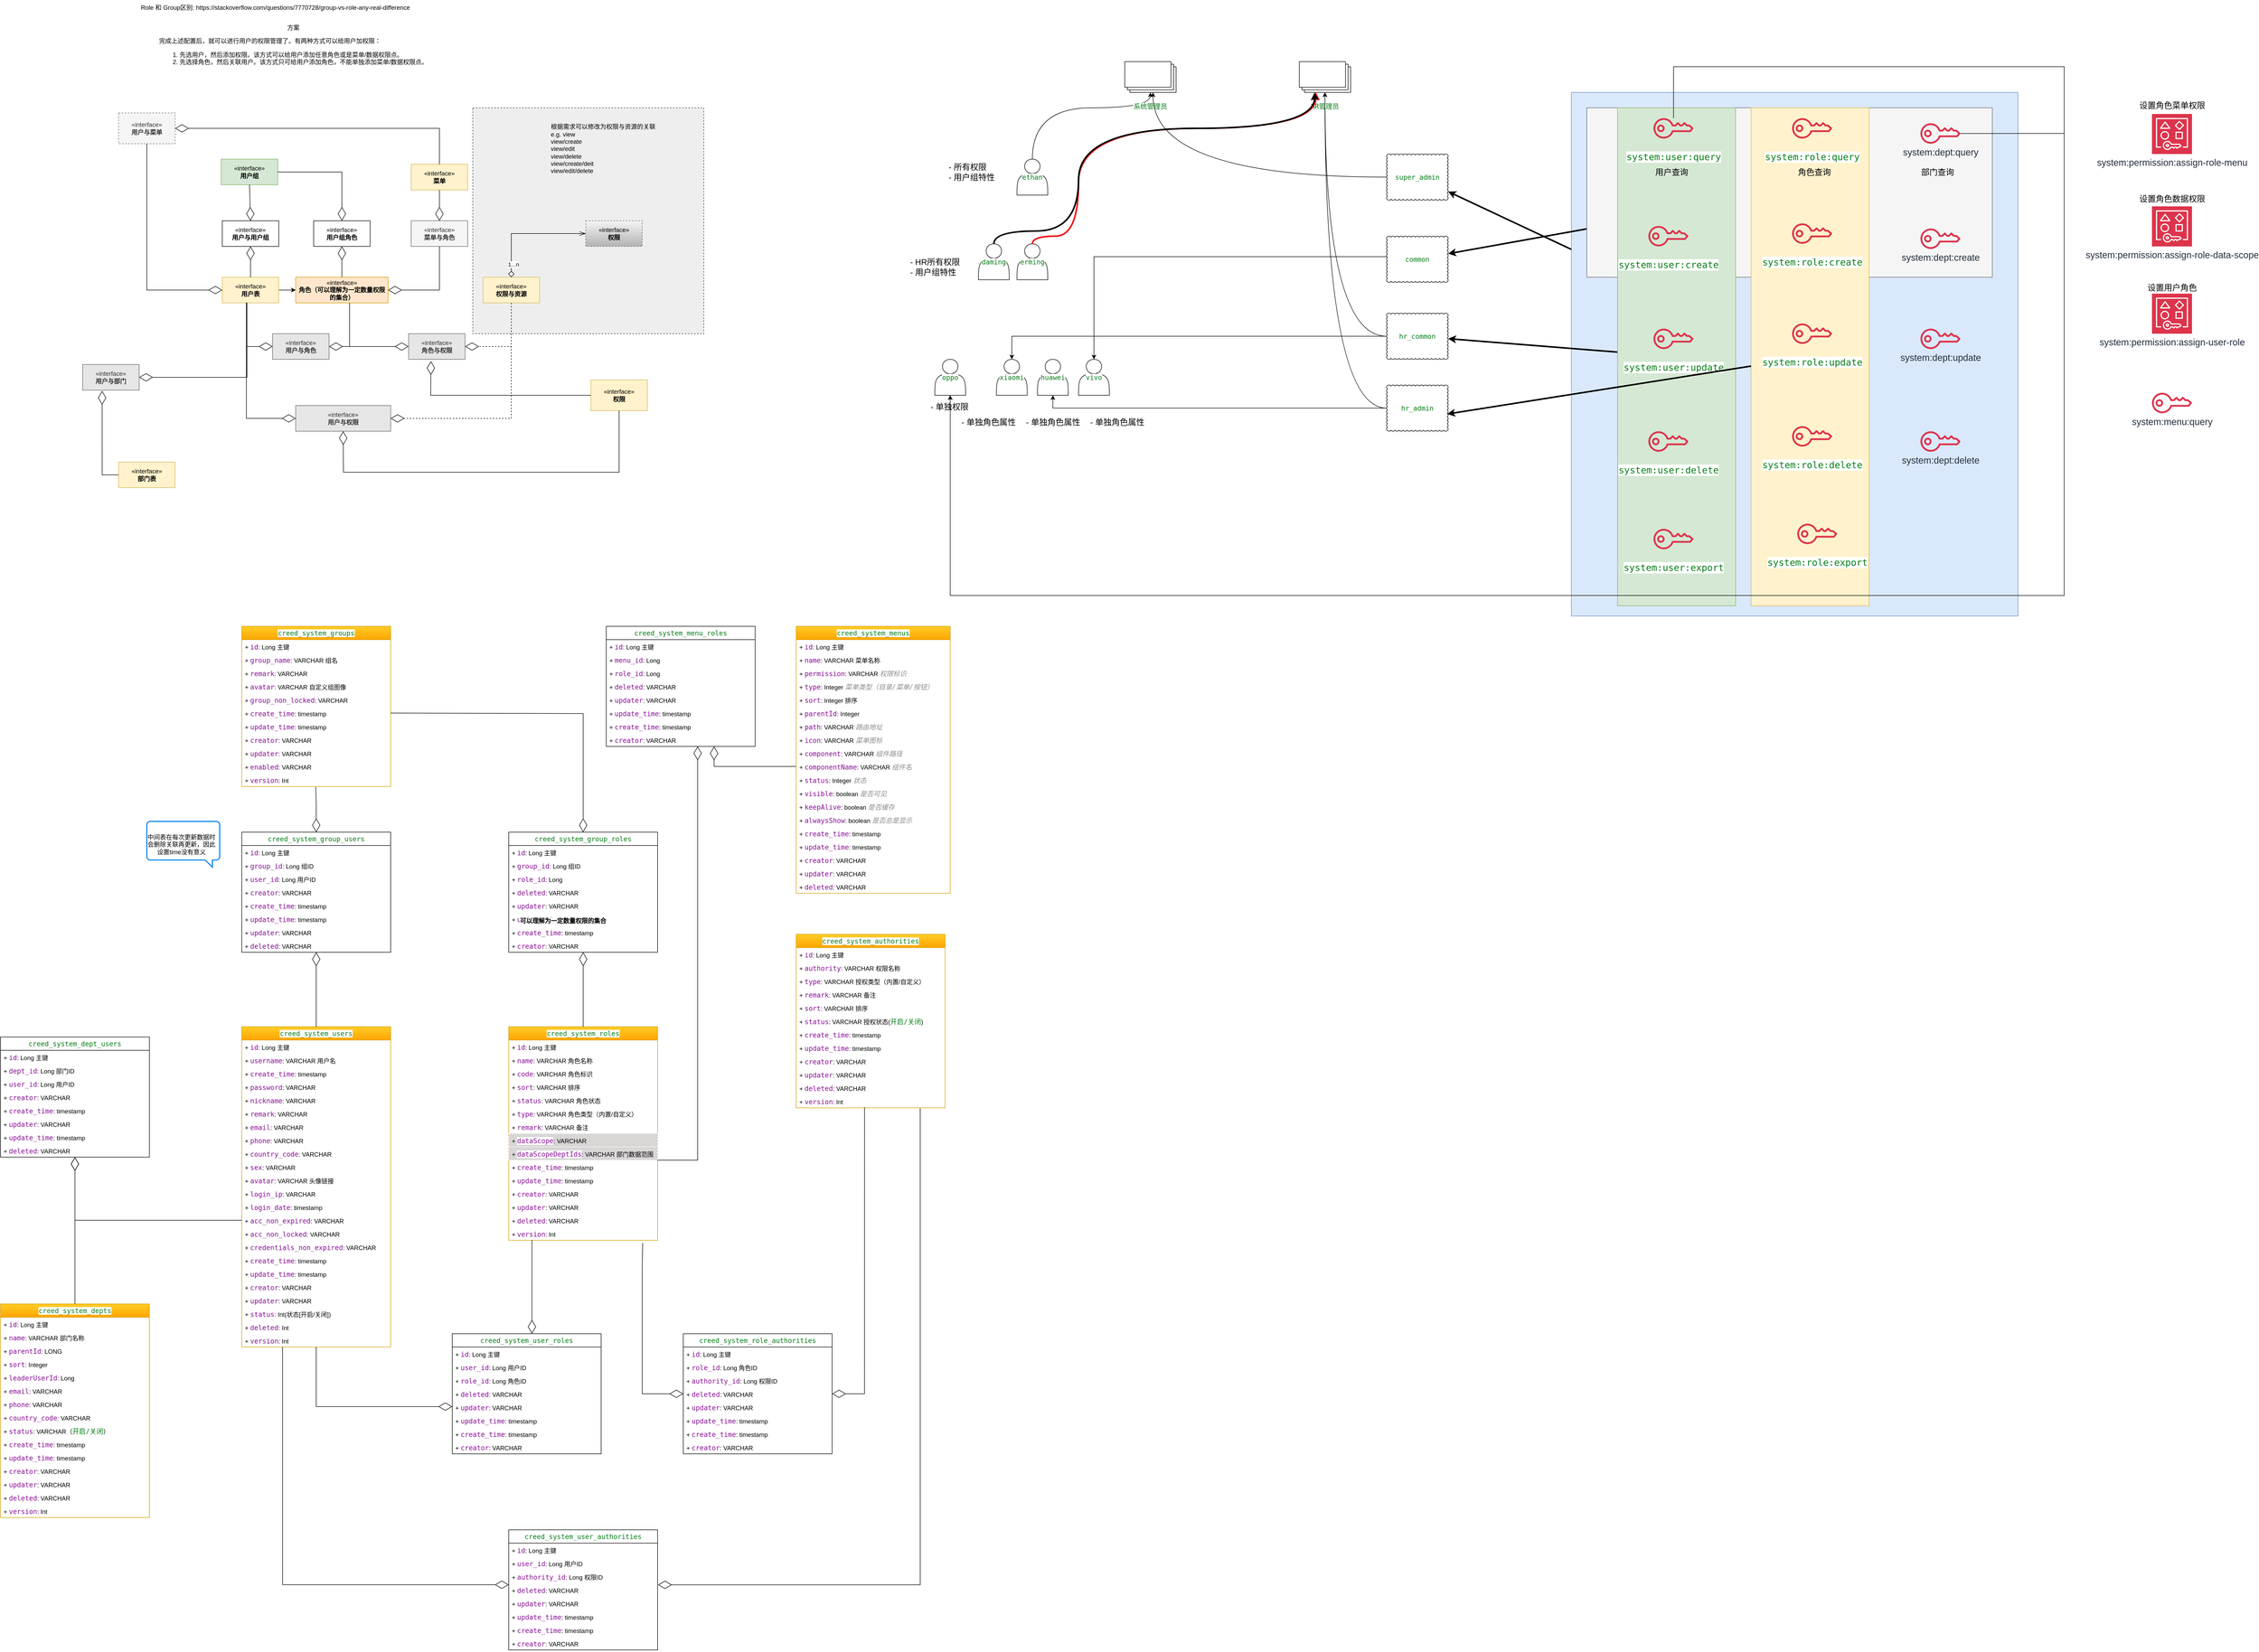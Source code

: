 <mxfile version="24.0.4" type="device">
  <diagram name="Page-1" id="c4acf3e9-155e-7222-9cf6-157b1a14988f">
    <mxGraphModel dx="2092" dy="-309" grid="1" gridSize="10" guides="1" tooltips="1" connect="1" arrows="1" fold="1" page="1" pageScale="1" pageWidth="850" pageHeight="1100" background="#ffffff" math="0" shadow="0">
      <root>
        <mxCell id="0" />
        <mxCell id="1" parent="0" />
        <mxCell id="r_C2pmTcSllBFeOrrlL0-8" value="" style="rounded=0;whiteSpace=wrap;html=1;fillColor=#dae8fc;strokeColor=#6c8ebf;" parent="1" vertex="1">
          <mxGeometry x="2580" y="1280" width="870" height="1020" as="geometry" />
        </mxCell>
        <mxCell id="r_C2pmTcSllBFeOrrlL0-11" style="rounded=0;orthogonalLoop=1;jettySize=auto;html=1;strokeWidth=3;" parent="1" source="r_C2pmTcSllBFeOrrlL0-10" target="xXmbEY4U2gZVSiqRdXpH-135" edge="1">
          <mxGeometry relative="1" as="geometry" />
        </mxCell>
        <mxCell id="r_C2pmTcSllBFeOrrlL0-10" value="" style="rounded=0;whiteSpace=wrap;html=1;fillColor=#f5f5f5;fontColor=#333333;strokeColor=#666666;" parent="1" vertex="1">
          <mxGeometry x="2610" y="1310" width="790" height="330" as="geometry" />
        </mxCell>
        <mxCell id="r_C2pmTcSllBFeOrrlL0-13" style="rounded=0;orthogonalLoop=1;jettySize=auto;html=1;strokeWidth=3;" parent="1" source="r_C2pmTcSllBFeOrrlL0-12" target="xXmbEY4U2gZVSiqRdXpH-136" edge="1">
          <mxGeometry relative="1" as="geometry" />
        </mxCell>
        <mxCell id="r_C2pmTcSllBFeOrrlL0-12" value="" style="rounded=0;whiteSpace=wrap;html=1;fillColor=#d5e8d4;strokeColor=#82b366;" parent="1" vertex="1">
          <mxGeometry x="2670" y="1310" width="230" height="970" as="geometry" />
        </mxCell>
        <mxCell id="r_C2pmTcSllBFeOrrlL0-9" style="rounded=0;orthogonalLoop=1;jettySize=auto;html=1;strokeWidth=3;" parent="1" source="r_C2pmTcSllBFeOrrlL0-8" target="xXmbEY4U2gZVSiqRdXpH-134" edge="1">
          <mxGeometry relative="1" as="geometry" />
        </mxCell>
        <mxCell id="kJNDIVrAzg3m4Bg7lyPG-280" value="" style="rounded=0;whiteSpace=wrap;html=1;fillColor=#eeeeee;strokeColor=#36393d;dashed=1;" parent="1" vertex="1">
          <mxGeometry x="440" y="1310" width="450" height="440" as="geometry" />
        </mxCell>
        <mxCell id="gSgnAr31oRCDQpLX1KYG-1" value="&lt;div style=&quot;background-color:#ffffff;color:#080808&quot;&gt;&lt;pre style=&quot;font-family:&#39;JetBrains Mono&#39;,monospace;font-size:9.8pt;&quot;&gt;&lt;span style=&quot;color:#067d17;&quot;&gt;creed_system_users&lt;/span&gt;&lt;/pre&gt;&lt;/div&gt;" style="swimlane;fontStyle=0;childLayout=stackLayout;horizontal=1;startSize=26;fillColor=#ffcd28;horizontalStack=0;resizeParent=1;resizeParentMax=0;resizeLast=0;collapsible=1;marginBottom=0;whiteSpace=wrap;html=1;gradientColor=#ffa500;strokeColor=#d79b00;" parent="1" vertex="1">
          <mxGeometry x="-10" y="3100" width="290" height="624" as="geometry" />
        </mxCell>
        <mxCell id="gSgnAr31oRCDQpLX1KYG-2" value="+&amp;nbsp;&lt;span style=&quot;color: rgb(135, 16, 148); font-family: &amp;quot;JetBrains Mono&amp;quot;, monospace; font-size: 9.8pt; background-color: rgb(255, 255, 255);&quot;&gt;id&lt;/span&gt;&lt;span style=&quot;background-color: initial;&quot;&gt;: Long 主键&lt;/span&gt;" style="text;strokeColor=none;fillColor=none;align=left;verticalAlign=top;spacingLeft=4;spacingRight=4;overflow=hidden;rotatable=0;points=[[0,0.5],[1,0.5]];portConstraint=eastwest;whiteSpace=wrap;html=1;" parent="gSgnAr31oRCDQpLX1KYG-1" vertex="1">
          <mxGeometry y="26" width="290" height="26" as="geometry" />
        </mxCell>
        <mxCell id="gSgnAr31oRCDQpLX1KYG-3" value="+&amp;nbsp;&lt;span style=&quot;color: rgb(135, 16, 148); font-family: &amp;quot;JetBrains Mono&amp;quot;, monospace; font-size: 9.8pt; background-color: rgb(255, 255, 255);&quot;&gt;username&lt;/span&gt;&lt;span style=&quot;background-color: initial;&quot;&gt;: VARCHAR 用户名&lt;/span&gt;" style="text;strokeColor=none;fillColor=none;align=left;verticalAlign=top;spacingLeft=4;spacingRight=4;overflow=hidden;rotatable=0;points=[[0,0.5],[1,0.5]];portConstraint=eastwest;whiteSpace=wrap;html=1;" parent="gSgnAr31oRCDQpLX1KYG-1" vertex="1">
          <mxGeometry y="52" width="290" height="26" as="geometry" />
        </mxCell>
        <mxCell id="xXmbEY4U2gZVSiqRdXpH-89" value="+&amp;nbsp;&lt;span style=&quot;color: rgb(135, 16, 148); font-family: &amp;quot;JetBrains Mono&amp;quot;, monospace; font-size: 9.8pt; background-color: rgb(255, 255, 255);&quot;&gt;create_time&lt;/span&gt;&lt;span style=&quot;background-color: initial;&quot;&gt;: timestamp&lt;/span&gt;" style="text;strokeColor=none;fillColor=none;align=left;verticalAlign=top;spacingLeft=4;spacingRight=4;overflow=hidden;rotatable=0;points=[[0,0.5],[1,0.5]];portConstraint=eastwest;whiteSpace=wrap;html=1;" parent="gSgnAr31oRCDQpLX1KYG-1" vertex="1">
          <mxGeometry y="78" width="290" height="26" as="geometry" />
        </mxCell>
        <mxCell id="gSgnAr31oRCDQpLX1KYG-7" value="+&amp;nbsp;&lt;span style=&quot;color: rgb(135, 16, 148); font-family: &amp;quot;JetBrains Mono&amp;quot;, monospace; font-size: 9.8pt; background-color: rgb(255, 255, 255);&quot;&gt;password&lt;/span&gt;&lt;span style=&quot;background-color: initial;&quot;&gt;:&amp;nbsp;&lt;/span&gt;VARCHAR" style="text;strokeColor=none;fillColor=none;align=left;verticalAlign=top;spacingLeft=4;spacingRight=4;overflow=hidden;rotatable=0;points=[[0,0.5],[1,0.5]];portConstraint=eastwest;whiteSpace=wrap;html=1;" parent="gSgnAr31oRCDQpLX1KYG-1" vertex="1">
          <mxGeometry y="104" width="290" height="26" as="geometry" />
        </mxCell>
        <mxCell id="gSgnAr31oRCDQpLX1KYG-6" value="+&amp;nbsp;&lt;span style=&quot;color: rgb(135, 16, 148); font-family: &amp;quot;JetBrains Mono&amp;quot;, monospace; font-size: 9.8pt; background-color: rgb(255, 255, 255);&quot;&gt;nickname&lt;/span&gt;&lt;span style=&quot;background-color: initial;&quot;&gt;: VARCHAR&lt;/span&gt;" style="text;strokeColor=none;fillColor=none;align=left;verticalAlign=top;spacingLeft=4;spacingRight=4;overflow=hidden;rotatable=0;points=[[0,0.5],[1,0.5]];portConstraint=eastwest;whiteSpace=wrap;html=1;" parent="gSgnAr31oRCDQpLX1KYG-1" vertex="1">
          <mxGeometry y="130" width="290" height="26" as="geometry" />
        </mxCell>
        <mxCell id="gSgnAr31oRCDQpLX1KYG-8" value="+&amp;nbsp;&lt;span style=&quot;color: rgb(135, 16, 148); font-family: &amp;quot;JetBrains Mono&amp;quot;, monospace; font-size: 9.8pt; background-color: rgb(255, 255, 255);&quot;&gt;remark&lt;/span&gt;&lt;span style=&quot;background-color: initial;&quot;&gt;: VARCHAR&lt;/span&gt;" style="text;strokeColor=none;fillColor=none;align=left;verticalAlign=top;spacingLeft=4;spacingRight=4;overflow=hidden;rotatable=0;points=[[0,0.5],[1,0.5]];portConstraint=eastwest;whiteSpace=wrap;html=1;" parent="gSgnAr31oRCDQpLX1KYG-1" vertex="1">
          <mxGeometry y="156" width="290" height="26" as="geometry" />
        </mxCell>
        <mxCell id="gSgnAr31oRCDQpLX1KYG-18" value="+&amp;nbsp;&lt;span style=&quot;color: rgb(135, 16, 148); font-family: &amp;quot;JetBrains Mono&amp;quot;, monospace; font-size: 9.8pt; background-color: rgb(255, 255, 255);&quot;&gt;email&lt;/span&gt;&lt;span style=&quot;background-color: initial;&quot;&gt;: VARCHAR&lt;/span&gt;" style="text;strokeColor=none;fillColor=none;align=left;verticalAlign=top;spacingLeft=4;spacingRight=4;overflow=hidden;rotatable=0;points=[[0,0.5],[1,0.5]];portConstraint=eastwest;whiteSpace=wrap;html=1;" parent="gSgnAr31oRCDQpLX1KYG-1" vertex="1">
          <mxGeometry y="182" width="290" height="26" as="geometry" />
        </mxCell>
        <mxCell id="gSgnAr31oRCDQpLX1KYG-19" value="+&amp;nbsp;&lt;span style=&quot;color: rgb(135, 16, 148); font-family: &amp;quot;JetBrains Mono&amp;quot;, monospace; font-size: 9.8pt; background-color: rgb(255, 255, 255);&quot;&gt;phone&lt;/span&gt;&lt;span style=&quot;background-color: initial;&quot;&gt;: VARCHAR&lt;/span&gt;" style="text;strokeColor=none;fillColor=none;align=left;verticalAlign=top;spacingLeft=4;spacingRight=4;overflow=hidden;rotatable=0;points=[[0,0.5],[1,0.5]];portConstraint=eastwest;whiteSpace=wrap;html=1;" parent="gSgnAr31oRCDQpLX1KYG-1" vertex="1">
          <mxGeometry y="208" width="290" height="26" as="geometry" />
        </mxCell>
        <mxCell id="gSgnAr31oRCDQpLX1KYG-20" value="+&amp;nbsp;&lt;span style=&quot;color: rgb(135, 16, 148); font-family: &amp;quot;JetBrains Mono&amp;quot;, monospace; font-size: 9.8pt; background-color: rgb(255, 255, 255);&quot;&gt;country_code&lt;/span&gt;&lt;span style=&quot;background-color: initial;&quot;&gt;: VARCHAR&lt;/span&gt;" style="text;strokeColor=none;fillColor=none;align=left;verticalAlign=top;spacingLeft=4;spacingRight=4;overflow=hidden;rotatable=0;points=[[0,0.5],[1,0.5]];portConstraint=eastwest;whiteSpace=wrap;html=1;" parent="gSgnAr31oRCDQpLX1KYG-1" vertex="1">
          <mxGeometry y="234" width="290" height="26" as="geometry" />
        </mxCell>
        <mxCell id="gSgnAr31oRCDQpLX1KYG-17" value="+&amp;nbsp;&lt;span style=&quot;color: rgb(135, 16, 148); font-family: &amp;quot;JetBrains Mono&amp;quot;, monospace; font-size: 9.8pt; background-color: rgb(255, 255, 255);&quot;&gt;sex&lt;/span&gt;&lt;span style=&quot;background-color: initial;&quot;&gt;: VARCHAR&lt;/span&gt;" style="text;strokeColor=none;fillColor=none;align=left;verticalAlign=top;spacingLeft=4;spacingRight=4;overflow=hidden;rotatable=0;points=[[0,0.5],[1,0.5]];portConstraint=eastwest;whiteSpace=wrap;html=1;" parent="gSgnAr31oRCDQpLX1KYG-1" vertex="1">
          <mxGeometry y="260" width="290" height="26" as="geometry" />
        </mxCell>
        <mxCell id="gSgnAr31oRCDQpLX1KYG-16" value="+&amp;nbsp;&lt;span style=&quot;color: rgb(135, 16, 148); font-family: &amp;quot;JetBrains Mono&amp;quot;, monospace; font-size: 9.8pt; background-color: rgb(255, 255, 255);&quot;&gt;avatar&lt;/span&gt;&lt;span style=&quot;background-color: initial;&quot;&gt;: VARCHAR 头像链接&lt;/span&gt;" style="text;strokeColor=none;fillColor=none;align=left;verticalAlign=top;spacingLeft=4;spacingRight=4;overflow=hidden;rotatable=0;points=[[0,0.5],[1,0.5]];portConstraint=eastwest;whiteSpace=wrap;html=1;" parent="gSgnAr31oRCDQpLX1KYG-1" vertex="1">
          <mxGeometry y="286" width="290" height="26" as="geometry" />
        </mxCell>
        <mxCell id="gSgnAr31oRCDQpLX1KYG-15" value="+&amp;nbsp;&lt;span style=&quot;color: rgb(135, 16, 148); font-family: &amp;quot;JetBrains Mono&amp;quot;, monospace; font-size: 9.8pt; background-color: rgb(255, 255, 255);&quot;&gt;login_ip&lt;/span&gt;&lt;span style=&quot;background-color: initial;&quot;&gt;: VARCHAR&lt;/span&gt;" style="text;strokeColor=none;fillColor=none;align=left;verticalAlign=top;spacingLeft=4;spacingRight=4;overflow=hidden;rotatable=0;points=[[0,0.5],[1,0.5]];portConstraint=eastwest;whiteSpace=wrap;html=1;" parent="gSgnAr31oRCDQpLX1KYG-1" vertex="1">
          <mxGeometry y="312" width="290" height="26" as="geometry" />
        </mxCell>
        <mxCell id="gSgnAr31oRCDQpLX1KYG-14" value="+&amp;nbsp;&lt;span style=&quot;color: rgb(135, 16, 148); font-family: &amp;quot;JetBrains Mono&amp;quot;, monospace; font-size: 9.8pt; background-color: rgb(255, 255, 255);&quot;&gt;login_date&lt;/span&gt;&lt;span style=&quot;background-color: initial;&quot;&gt;:&amp;nbsp;&lt;/span&gt;timestamp" style="text;strokeColor=none;fillColor=none;align=left;verticalAlign=top;spacingLeft=4;spacingRight=4;overflow=hidden;rotatable=0;points=[[0,0.5],[1,0.5]];portConstraint=eastwest;whiteSpace=wrap;html=1;" parent="gSgnAr31oRCDQpLX1KYG-1" vertex="1">
          <mxGeometry y="338" width="290" height="26" as="geometry" />
        </mxCell>
        <mxCell id="gSgnAr31oRCDQpLX1KYG-13" value="+&amp;nbsp;&lt;span style=&quot;color: rgb(135, 16, 148); font-family: &amp;quot;JetBrains Mono&amp;quot;, monospace; font-size: 9.8pt; background-color: rgb(255, 255, 255);&quot;&gt;acc_non_expired&lt;/span&gt;&lt;span style=&quot;background-color: initial;&quot;&gt;: VARCHAR&lt;/span&gt;" style="text;strokeColor=none;fillColor=none;align=left;verticalAlign=top;spacingLeft=4;spacingRight=4;overflow=hidden;rotatable=0;points=[[0,0.5],[1,0.5]];portConstraint=eastwest;whiteSpace=wrap;html=1;" parent="gSgnAr31oRCDQpLX1KYG-1" vertex="1">
          <mxGeometry y="364" width="290" height="26" as="geometry" />
        </mxCell>
        <mxCell id="gSgnAr31oRCDQpLX1KYG-12" value="+&amp;nbsp;&lt;span style=&quot;color: rgb(135, 16, 148); font-family: &amp;quot;JetBrains Mono&amp;quot;, monospace; font-size: 9.8pt; background-color: rgb(255, 255, 255);&quot;&gt;acc_non_locked&lt;/span&gt;&lt;span style=&quot;background-color: initial;&quot;&gt;: VARCHAR&lt;/span&gt;" style="text;strokeColor=none;fillColor=none;align=left;verticalAlign=top;spacingLeft=4;spacingRight=4;overflow=hidden;rotatable=0;points=[[0,0.5],[1,0.5]];portConstraint=eastwest;whiteSpace=wrap;html=1;" parent="gSgnAr31oRCDQpLX1KYG-1" vertex="1">
          <mxGeometry y="390" width="290" height="26" as="geometry" />
        </mxCell>
        <mxCell id="gSgnAr31oRCDQpLX1KYG-11" value="+&amp;nbsp;&lt;span style=&quot;color: rgb(135, 16, 148); font-family: &amp;quot;JetBrains Mono&amp;quot;, monospace; font-size: 9.8pt; background-color: rgb(255, 255, 255);&quot;&gt;credentials_non_expired&lt;/span&gt;&lt;span style=&quot;background-color: initial;&quot;&gt;: VARCHAR&lt;/span&gt;" style="text;strokeColor=none;fillColor=none;align=left;verticalAlign=top;spacingLeft=4;spacingRight=4;overflow=hidden;rotatable=0;points=[[0,0.5],[1,0.5]];portConstraint=eastwest;whiteSpace=wrap;html=1;" parent="gSgnAr31oRCDQpLX1KYG-1" vertex="1">
          <mxGeometry y="416" width="290" height="26" as="geometry" />
        </mxCell>
        <mxCell id="gSgnAr31oRCDQpLX1KYG-10" value="+&amp;nbsp;&lt;span style=&quot;color: rgb(135, 16, 148); font-family: &amp;quot;JetBrains Mono&amp;quot;, monospace; font-size: 9.8pt; background-color: rgb(255, 255, 255);&quot;&gt;create_time&lt;/span&gt;&lt;span style=&quot;background-color: initial;&quot;&gt;: timestamp&lt;/span&gt;" style="text;strokeColor=none;fillColor=none;align=left;verticalAlign=top;spacingLeft=4;spacingRight=4;overflow=hidden;rotatable=0;points=[[0,0.5],[1,0.5]];portConstraint=eastwest;whiteSpace=wrap;html=1;" parent="gSgnAr31oRCDQpLX1KYG-1" vertex="1">
          <mxGeometry y="442" width="290" height="26" as="geometry" />
        </mxCell>
        <mxCell id="gSgnAr31oRCDQpLX1KYG-9" value="+&amp;nbsp;&lt;span style=&quot;color: rgb(135, 16, 148); font-family: &amp;quot;JetBrains Mono&amp;quot;, monospace; font-size: 9.8pt; background-color: rgb(255, 255, 255);&quot;&gt;update_time&lt;/span&gt;&lt;span style=&quot;background-color: initial;&quot;&gt;:&amp;nbsp;&lt;/span&gt;timestamp" style="text;strokeColor=none;fillColor=none;align=left;verticalAlign=top;spacingLeft=4;spacingRight=4;overflow=hidden;rotatable=0;points=[[0,0.5],[1,0.5]];portConstraint=eastwest;whiteSpace=wrap;html=1;" parent="gSgnAr31oRCDQpLX1KYG-1" vertex="1">
          <mxGeometry y="468" width="290" height="26" as="geometry" />
        </mxCell>
        <mxCell id="gSgnAr31oRCDQpLX1KYG-21" value="+&amp;nbsp;&lt;span style=&quot;color: rgb(135, 16, 148); font-family: &amp;quot;JetBrains Mono&amp;quot;, monospace; font-size: 9.8pt; background-color: rgb(255, 255, 255);&quot;&gt;creator&lt;/span&gt;&lt;span style=&quot;background-color: initial;&quot;&gt;: VARCHAR&lt;/span&gt;" style="text;strokeColor=none;fillColor=none;align=left;verticalAlign=top;spacingLeft=4;spacingRight=4;overflow=hidden;rotatable=0;points=[[0,0.5],[1,0.5]];portConstraint=eastwest;whiteSpace=wrap;html=1;" parent="gSgnAr31oRCDQpLX1KYG-1" vertex="1">
          <mxGeometry y="494" width="290" height="26" as="geometry" />
        </mxCell>
        <mxCell id="gSgnAr31oRCDQpLX1KYG-22" value="+&amp;nbsp;&lt;span style=&quot;color: rgb(135, 16, 148); font-family: &amp;quot;JetBrains Mono&amp;quot;, monospace; font-size: 9.8pt; background-color: rgb(255, 255, 255);&quot;&gt;updater&lt;/span&gt;&lt;span style=&quot;background-color: initial;&quot;&gt;: VARCHAR&lt;/span&gt;" style="text;strokeColor=none;fillColor=none;align=left;verticalAlign=top;spacingLeft=4;spacingRight=4;overflow=hidden;rotatable=0;points=[[0,0.5],[1,0.5]];portConstraint=eastwest;whiteSpace=wrap;html=1;" parent="gSgnAr31oRCDQpLX1KYG-1" vertex="1">
          <mxGeometry y="520" width="290" height="26" as="geometry" />
        </mxCell>
        <mxCell id="r_C2pmTcSllBFeOrrlL0-55" value="+ &lt;font face=&quot;JetBrains Mono, monospace&quot; color=&quot;#871094&quot;&gt;&lt;span style=&quot;font-size: 13.067px; background-color: rgb(255, 255, 255);&quot;&gt;status&lt;/span&gt;&lt;/font&gt;&lt;span style=&quot;background-color: initial;&quot;&gt;: Int(状态[开启/关闭])&lt;/span&gt;" style="text;strokeColor=none;fillColor=none;align=left;verticalAlign=top;spacingLeft=4;spacingRight=4;overflow=hidden;rotatable=0;points=[[0,0.5],[1,0.5]];portConstraint=eastwest;whiteSpace=wrap;html=1;" parent="gSgnAr31oRCDQpLX1KYG-1" vertex="1">
          <mxGeometry y="546" width="290" height="26" as="geometry" />
        </mxCell>
        <mxCell id="gSgnAr31oRCDQpLX1KYG-23" value="+&amp;nbsp;&lt;span style=&quot;color: rgb(135, 16, 148); font-family: &amp;quot;JetBrains Mono&amp;quot;, monospace; font-size: 9.8pt; background-color: rgb(255, 255, 255);&quot;&gt;deleted&lt;/span&gt;&lt;span style=&quot;background-color: initial;&quot;&gt;: Int&lt;/span&gt;" style="text;strokeColor=none;fillColor=none;align=left;verticalAlign=top;spacingLeft=4;spacingRight=4;overflow=hidden;rotatable=0;points=[[0,0.5],[1,0.5]];portConstraint=eastwest;whiteSpace=wrap;html=1;" parent="gSgnAr31oRCDQpLX1KYG-1" vertex="1">
          <mxGeometry y="572" width="290" height="26" as="geometry" />
        </mxCell>
        <mxCell id="gSgnAr31oRCDQpLX1KYG-4" value="+&amp;nbsp;&lt;span style=&quot;color: rgb(135, 16, 148); font-family: &amp;quot;JetBrains Mono&amp;quot;, monospace; font-size: 9.8pt; background-color: rgb(255, 255, 255);&quot;&gt;version&lt;/span&gt;&lt;span style=&quot;background-color: initial;&quot;&gt;: Int&lt;/span&gt;" style="text;strokeColor=none;fillColor=none;align=left;verticalAlign=top;spacingLeft=4;spacingRight=4;overflow=hidden;rotatable=0;points=[[0,0.5],[1,0.5]];portConstraint=eastwest;whiteSpace=wrap;html=1;" parent="gSgnAr31oRCDQpLX1KYG-1" vertex="1">
          <mxGeometry y="598" width="290" height="26" as="geometry" />
        </mxCell>
        <mxCell id="kJNDIVrAzg3m4Bg7lyPG-1" value="Role 和 Group区别:&amp;nbsp;https://stackoverflow.com/questions/7770728/group-vs-role-any-real-difference" style="text;html=1;align=center;verticalAlign=middle;resizable=0;points=[];autosize=1;strokeColor=none;fillColor=none;" parent="1" vertex="1">
          <mxGeometry x="-220" y="1100" width="550" height="30" as="geometry" />
        </mxCell>
        <mxCell id="kJNDIVrAzg3m4Bg7lyPG-191" value="" style="edgeStyle=orthogonalEdgeStyle;rounded=0;orthogonalLoop=1;jettySize=auto;html=1;" parent="1" source="kJNDIVrAzg3m4Bg7lyPG-119" target="kJNDIVrAzg3m4Bg7lyPG-124" edge="1">
          <mxGeometry relative="1" as="geometry" />
        </mxCell>
        <mxCell id="kJNDIVrAzg3m4Bg7lyPG-119" value="«interface»&lt;br&gt;&lt;b&gt;用户表&lt;/b&gt;" style="html=1;whiteSpace=wrap;fillColor=#fff2cc;strokeColor=#d6b656;" parent="1" vertex="1">
          <mxGeometry x="-48" y="1640" width="110" height="50" as="geometry" />
        </mxCell>
        <mxCell id="kJNDIVrAzg3m4Bg7lyPG-120" value="«interface»&lt;br&gt;&lt;b&gt;用户与用户组&lt;/b&gt;" style="html=1;whiteSpace=wrap;" parent="1" vertex="1">
          <mxGeometry x="-48" y="1530" width="110" height="50" as="geometry" />
        </mxCell>
        <mxCell id="kJNDIVrAzg3m4Bg7lyPG-121" value="«interface»&lt;br&gt;&lt;b&gt;用户与角色&lt;/b&gt;" style="html=1;whiteSpace=wrap;fillColor=#E6E6E6;strokeColor=#666666;fontColor=#333333;" parent="1" vertex="1">
          <mxGeometry x="50" y="1750" width="110" height="50" as="geometry" />
        </mxCell>
        <mxCell id="kJNDIVrAzg3m4Bg7lyPG-123" value="«interface»&lt;br&gt;&lt;b&gt;用户组角色&lt;/b&gt;" style="html=1;whiteSpace=wrap;" parent="1" vertex="1">
          <mxGeometry x="130" y="1530" width="110" height="50" as="geometry" />
        </mxCell>
        <mxCell id="kJNDIVrAzg3m4Bg7lyPG-124" value="«interface»&lt;br&gt;&lt;b&gt;角色（可以理解为一定数量权限的集合）&lt;/b&gt;" style="html=1;whiteSpace=wrap;fillColor=#ffe6cc;strokeColor=#d79b00;" parent="1" vertex="1">
          <mxGeometry x="95" y="1640" width="180" height="50" as="geometry" />
        </mxCell>
        <mxCell id="kJNDIVrAzg3m4Bg7lyPG-125" value="«interface»&lt;br&gt;&lt;b&gt;用户组&lt;/b&gt;" style="html=1;whiteSpace=wrap;fillColor=#d5e8d4;strokeColor=#82b366;" parent="1" vertex="1">
          <mxGeometry x="-50" y="1410" width="110" height="50" as="geometry" />
        </mxCell>
        <mxCell id="kJNDIVrAzg3m4Bg7lyPG-129" value="" style="endArrow=diamondThin;endFill=0;endSize=24;html=1;rounded=0;entryX=0.5;entryY=0;entryDx=0;entryDy=0;exitX=0.5;exitY=1;exitDx=0;exitDy=0;" parent="1" source="kJNDIVrAzg3m4Bg7lyPG-125" target="kJNDIVrAzg3m4Bg7lyPG-120" edge="1">
          <mxGeometry width="160" relative="1" as="geometry">
            <mxPoint y="1710" as="sourcePoint" />
            <mxPoint x="160" y="1710" as="targetPoint" />
          </mxGeometry>
        </mxCell>
        <mxCell id="kJNDIVrAzg3m4Bg7lyPG-133" value="" style="endArrow=diamondThin;endFill=0;endSize=24;html=1;rounded=0;exitX=0.5;exitY=0;exitDx=0;exitDy=0;" parent="1" source="kJNDIVrAzg3m4Bg7lyPG-119" target="kJNDIVrAzg3m4Bg7lyPG-120" edge="1">
          <mxGeometry width="160" relative="1" as="geometry">
            <mxPoint y="1710" as="sourcePoint" />
            <mxPoint x="160" y="1710" as="targetPoint" />
            <Array as="points" />
          </mxGeometry>
        </mxCell>
        <mxCell id="kJNDIVrAzg3m4Bg7lyPG-135" value="" style="endArrow=diamondThin;endFill=0;endSize=24;html=1;rounded=0;exitX=1;exitY=0.5;exitDx=0;exitDy=0;entryX=0.5;entryY=0;entryDx=0;entryDy=0;" parent="1" source="kJNDIVrAzg3m4Bg7lyPG-125" target="kJNDIVrAzg3m4Bg7lyPG-123" edge="1">
          <mxGeometry width="160" relative="1" as="geometry">
            <mxPoint y="1710" as="sourcePoint" />
            <mxPoint x="160" y="1710" as="targetPoint" />
            <Array as="points">
              <mxPoint x="185" y="1435" />
            </Array>
          </mxGeometry>
        </mxCell>
        <mxCell id="kJNDIVrAzg3m4Bg7lyPG-136" value="" style="endArrow=diamondThin;endFill=0;endSize=24;html=1;rounded=0;exitX=0.5;exitY=0;exitDx=0;exitDy=0;entryX=0.5;entryY=1;entryDx=0;entryDy=0;" parent="1" source="kJNDIVrAzg3m4Bg7lyPG-124" target="kJNDIVrAzg3m4Bg7lyPG-123" edge="1">
          <mxGeometry width="160" relative="1" as="geometry">
            <mxPoint y="1710" as="sourcePoint" />
            <mxPoint x="160" y="1710" as="targetPoint" />
          </mxGeometry>
        </mxCell>
        <mxCell id="kJNDIVrAzg3m4Bg7lyPG-137" value="" style="endArrow=diamondThin;endFill=0;endSize=24;html=1;rounded=0;entryX=0;entryY=0.5;entryDx=0;entryDy=0;" parent="1" target="kJNDIVrAzg3m4Bg7lyPG-121" edge="1">
          <mxGeometry width="160" relative="1" as="geometry">
            <mxPoint y="1690" as="sourcePoint" />
            <mxPoint x="160" y="1710" as="targetPoint" />
            <Array as="points">
              <mxPoint y="1775" />
            </Array>
          </mxGeometry>
        </mxCell>
        <mxCell id="kJNDIVrAzg3m4Bg7lyPG-142" value="" style="endArrow=diamondThin;endFill=0;endSize=24;html=1;rounded=0;entryX=1;entryY=0.5;entryDx=0;entryDy=0;" parent="1" target="kJNDIVrAzg3m4Bg7lyPG-121" edge="1">
          <mxGeometry width="160" relative="1" as="geometry">
            <mxPoint x="200" y="1690" as="sourcePoint" />
            <mxPoint x="160" y="1710" as="targetPoint" />
            <Array as="points">
              <mxPoint x="200" y="1775" />
            </Array>
          </mxGeometry>
        </mxCell>
        <mxCell id="kJNDIVrAzg3m4Bg7lyPG-143" value="«interface»&lt;br&gt;&lt;b&gt;菜单与角色&lt;/b&gt;" style="html=1;whiteSpace=wrap;fillColor=#f5f5f5;strokeColor=#666666;fontColor=#333333;" parent="1" vertex="1">
          <mxGeometry x="320" y="1530" width="110" height="50" as="geometry" />
        </mxCell>
        <mxCell id="kJNDIVrAzg3m4Bg7lyPG-144" value="«interface»&lt;br&gt;&lt;b&gt;菜单&lt;/b&gt;" style="html=1;whiteSpace=wrap;fillColor=#fff2cc;strokeColor=#d6b656;" parent="1" vertex="1">
          <mxGeometry x="320" y="1420" width="110" height="50" as="geometry" />
        </mxCell>
        <mxCell id="kJNDIVrAzg3m4Bg7lyPG-145" value="«interface»&lt;br&gt;&lt;b&gt;角色与权限&lt;/b&gt;" style="html=1;whiteSpace=wrap;fillColor=#E6E6E6;strokeColor=#666666;fontColor=#333333;" parent="1" vertex="1">
          <mxGeometry x="315" y="1750" width="110" height="50" as="geometry" />
        </mxCell>
        <mxCell id="kJNDIVrAzg3m4Bg7lyPG-146" value="«interface»&lt;br&gt;&lt;b&gt;权限与资源&lt;/b&gt;" style="html=1;whiteSpace=wrap;fillColor=#fff2cc;strokeColor=#d6b656;" parent="1" vertex="1">
          <mxGeometry x="460" y="1640" width="110" height="50" as="geometry" />
        </mxCell>
        <mxCell id="kJNDIVrAzg3m4Bg7lyPG-147" value="" style="endArrow=diamondThin;endFill=0;endSize=24;html=1;rounded=0;entryX=0;entryY=0.5;entryDx=0;entryDy=0;" parent="1" target="kJNDIVrAzg3m4Bg7lyPG-145" edge="1">
          <mxGeometry width="160" relative="1" as="geometry">
            <mxPoint x="200" y="1690" as="sourcePoint" />
            <mxPoint x="160" y="1710" as="targetPoint" />
            <Array as="points">
              <mxPoint x="200" y="1775" />
            </Array>
          </mxGeometry>
        </mxCell>
        <mxCell id="kJNDIVrAzg3m4Bg7lyPG-148" value="" style="endArrow=diamondThin;endFill=0;endSize=24;html=1;rounded=0;entryX=1;entryY=0.5;entryDx=0;entryDy=0;exitX=0.5;exitY=1;exitDx=0;exitDy=0;dashed=1;" parent="1" source="kJNDIVrAzg3m4Bg7lyPG-146" target="kJNDIVrAzg3m4Bg7lyPG-145" edge="1">
          <mxGeometry width="160" relative="1" as="geometry">
            <mxPoint y="1710" as="sourcePoint" />
            <mxPoint x="160" y="1710" as="targetPoint" />
            <Array as="points">
              <mxPoint x="515" y="1775" />
            </Array>
          </mxGeometry>
        </mxCell>
        <mxCell id="kJNDIVrAzg3m4Bg7lyPG-149" value="" style="endArrow=diamondThin;endFill=0;endSize=24;html=1;rounded=0;entryX=0.5;entryY=0;entryDx=0;entryDy=0;exitX=0.5;exitY=1;exitDx=0;exitDy=0;" parent="1" source="kJNDIVrAzg3m4Bg7lyPG-144" target="kJNDIVrAzg3m4Bg7lyPG-143" edge="1">
          <mxGeometry width="160" relative="1" as="geometry">
            <mxPoint y="1710" as="sourcePoint" />
            <mxPoint x="160" y="1710" as="targetPoint" />
            <Array as="points" />
          </mxGeometry>
        </mxCell>
        <mxCell id="kJNDIVrAzg3m4Bg7lyPG-150" value="" style="endArrow=diamondThin;endFill=0;endSize=24;html=1;rounded=0;entryX=1;entryY=0.5;entryDx=0;entryDy=0;exitX=0.5;exitY=1;exitDx=0;exitDy=0;" parent="1" source="kJNDIVrAzg3m4Bg7lyPG-143" target="kJNDIVrAzg3m4Bg7lyPG-124" edge="1">
          <mxGeometry width="160" relative="1" as="geometry">
            <mxPoint y="1710" as="sourcePoint" />
            <mxPoint x="160" y="1710" as="targetPoint" />
            <Array as="points">
              <mxPoint x="375" y="1665" />
            </Array>
          </mxGeometry>
        </mxCell>
        <mxCell id="kJNDIVrAzg3m4Bg7lyPG-175" value="方案&lt;br&gt;&lt;p style=&quot;text-align: left;&quot;&gt;完成上述配置后，就可以进行用户的权限管理了。有两种方式可以给用户加权限：&lt;/p&gt;&lt;ol&gt;&lt;li style=&quot;text-align: left;&quot;&gt;先选用户，然后添加权限。该方式可以给用户添加任意角色或是菜单/数据权限点。&lt;/li&gt;&lt;li style=&quot;text-align: left;&quot;&gt;先选择角色，然后关联用户。该方式只可给用户添加角色，不能单独添加菜单/数据权限点。&lt;br&gt;&lt;/li&gt;&lt;/ol&gt;" style="text;html=1;align=center;verticalAlign=middle;resizable=0;points=[];autosize=1;strokeColor=none;fillColor=none;" parent="1" vertex="1">
          <mxGeometry x="-185" y="1138" width="550" height="110" as="geometry" />
        </mxCell>
        <mxCell id="kJNDIVrAzg3m4Bg7lyPG-177" value="«interface»&lt;br&gt;&lt;b&gt;权限&lt;/b&gt;" style="html=1;whiteSpace=wrap;fillColor=#f5f5f5;strokeColor=#666666;gradientColor=#b3b3b3;dashed=1;" parent="1" vertex="1">
          <mxGeometry x="660" y="1530" width="110" height="50" as="geometry" />
        </mxCell>
        <mxCell id="kJNDIVrAzg3m4Bg7lyPG-178" value="" style="endArrow=openThin;endFill=0;endSize=10;html=1;rounded=0;exitX=0.5;exitY=0;exitDx=0;exitDy=0;entryX=0;entryY=0.5;entryDx=0;entryDy=0;startSize=10;startArrow=diamond;startFill=0;" parent="1" source="kJNDIVrAzg3m4Bg7lyPG-146" target="kJNDIVrAzg3m4Bg7lyPG-177" edge="1">
          <mxGeometry width="160" relative="1" as="geometry">
            <mxPoint x="370" y="1670" as="sourcePoint" />
            <mxPoint x="660" y="1560" as="targetPoint" />
            <Array as="points">
              <mxPoint x="515" y="1555" />
            </Array>
          </mxGeometry>
        </mxCell>
        <mxCell id="kJNDIVrAzg3m4Bg7lyPG-282" value="1...n" style="edgeLabel;html=1;align=center;verticalAlign=middle;resizable=0;points=[];" parent="kJNDIVrAzg3m4Bg7lyPG-178" vertex="1" connectable="0">
          <mxGeometry x="-0.783" y="-3" relative="1" as="geometry">
            <mxPoint x="1" as="offset" />
          </mxGeometry>
        </mxCell>
        <mxCell id="kJNDIVrAzg3m4Bg7lyPG-180" value="«interface»&lt;br&gt;&lt;b&gt;用户与权限&lt;/b&gt;" style="html=1;whiteSpace=wrap;fillColor=#E6E6E6;strokeColor=#666666;fontColor=#333333;" parent="1" vertex="1">
          <mxGeometry x="95" y="1890" width="185" height="50" as="geometry" />
        </mxCell>
        <mxCell id="kJNDIVrAzg3m4Bg7lyPG-181" value="" style="endArrow=diamondThin;endFill=0;endSize=24;html=1;rounded=0;entryX=0;entryY=0.5;entryDx=0;entryDy=0;exitX=0.427;exitY=0.98;exitDx=0;exitDy=0;exitPerimeter=0;" parent="1" source="kJNDIVrAzg3m4Bg7lyPG-119" target="kJNDIVrAzg3m4Bg7lyPG-180" edge="1">
          <mxGeometry width="160" relative="1" as="geometry">
            <mxPoint x="370" y="1710" as="sourcePoint" />
            <mxPoint x="530" y="1710" as="targetPoint" />
            <Array as="points">
              <mxPoint x="-1" y="1915" />
            </Array>
          </mxGeometry>
        </mxCell>
        <mxCell id="kJNDIVrAzg3m4Bg7lyPG-182" value="" style="endArrow=diamondThin;endFill=0;endSize=24;html=1;rounded=0;entryX=1;entryY=0.5;entryDx=0;entryDy=0;exitX=0.5;exitY=1;exitDx=0;exitDy=0;dashed=1;" parent="1" source="kJNDIVrAzg3m4Bg7lyPG-146" target="kJNDIVrAzg3m4Bg7lyPG-180" edge="1">
          <mxGeometry width="160" relative="1" as="geometry">
            <mxPoint x="370" y="1710" as="sourcePoint" />
            <mxPoint x="530" y="1710" as="targetPoint" />
            <Array as="points">
              <mxPoint x="515" y="1915" />
            </Array>
          </mxGeometry>
        </mxCell>
        <mxCell id="kJNDIVrAzg3m4Bg7lyPG-183" value="«interface»&lt;br&gt;&lt;b&gt;用户与菜单&lt;/b&gt;" style="html=1;whiteSpace=wrap;dashed=1;fillColor=#f5f5f5;fontColor=#333333;strokeColor=#666666;" parent="1" vertex="1">
          <mxGeometry x="-250" y="1320" width="110" height="60" as="geometry" />
        </mxCell>
        <mxCell id="kJNDIVrAzg3m4Bg7lyPG-184" value="" style="endArrow=diamondThin;endFill=0;endSize=24;html=1;rounded=0;entryX=1;entryY=0.5;entryDx=0;entryDy=0;exitX=0.5;exitY=0;exitDx=0;exitDy=0;" parent="1" source="kJNDIVrAzg3m4Bg7lyPG-144" target="kJNDIVrAzg3m4Bg7lyPG-183" edge="1">
          <mxGeometry width="160" relative="1" as="geometry">
            <mxPoint x="210" y="1540" as="sourcePoint" />
            <mxPoint x="370" y="1540" as="targetPoint" />
            <Array as="points">
              <mxPoint x="375" y="1350" />
            </Array>
          </mxGeometry>
        </mxCell>
        <mxCell id="kJNDIVrAzg3m4Bg7lyPG-185" value="" style="endArrow=diamondThin;endFill=0;endSize=24;html=1;rounded=0;entryX=0;entryY=0.5;entryDx=0;entryDy=0;exitX=0.5;exitY=1;exitDx=0;exitDy=0;" parent="1" source="kJNDIVrAzg3m4Bg7lyPG-183" target="kJNDIVrAzg3m4Bg7lyPG-119" edge="1">
          <mxGeometry width="160" relative="1" as="geometry">
            <mxPoint x="210" y="1540" as="sourcePoint" />
            <mxPoint x="370" y="1540" as="targetPoint" />
            <Array as="points">
              <mxPoint x="-195" y="1665" />
            </Array>
          </mxGeometry>
        </mxCell>
        <mxCell id="kJNDIVrAzg3m4Bg7lyPG-186" value="«interface»&lt;br&gt;&lt;b&gt;部门表&lt;/b&gt;" style="html=1;whiteSpace=wrap;fillColor=#fff2cc;strokeColor=#d6b656;" parent="1" vertex="1">
          <mxGeometry x="-250" y="2000" width="110" height="50" as="geometry" />
        </mxCell>
        <mxCell id="kJNDIVrAzg3m4Bg7lyPG-187" value="«interface»&lt;br&gt;&lt;b&gt;用户与部门&lt;/b&gt;" style="html=1;whiteSpace=wrap;fillColor=#E6E6E6;strokeColor=#666666;fontColor=#333333;" parent="1" vertex="1">
          <mxGeometry x="-320" y="1810" width="110" height="50" as="geometry" />
        </mxCell>
        <mxCell id="kJNDIVrAzg3m4Bg7lyPG-188" value="" style="endArrow=diamondThin;endFill=0;endSize=24;html=1;rounded=0;entryX=1;entryY=0.5;entryDx=0;entryDy=0;" parent="1" target="kJNDIVrAzg3m4Bg7lyPG-187" edge="1">
          <mxGeometry width="160" relative="1" as="geometry">
            <mxPoint y="1690" as="sourcePoint" />
            <mxPoint x="370" y="1710" as="targetPoint" />
            <Array as="points">
              <mxPoint y="1835" />
            </Array>
          </mxGeometry>
        </mxCell>
        <mxCell id="kJNDIVrAzg3m4Bg7lyPG-189" value="" style="endArrow=diamondThin;endFill=0;endSize=24;html=1;rounded=0;entryX=0.345;entryY=1.03;entryDx=0;entryDy=0;entryPerimeter=0;exitX=0;exitY=0.5;exitDx=0;exitDy=0;" parent="1" source="kJNDIVrAzg3m4Bg7lyPG-186" target="kJNDIVrAzg3m4Bg7lyPG-187" edge="1">
          <mxGeometry width="160" relative="1" as="geometry">
            <mxPoint x="210" y="1710" as="sourcePoint" />
            <mxPoint x="370" y="1710" as="targetPoint" />
            <Array as="points">
              <mxPoint x="-282" y="2025" />
            </Array>
          </mxGeometry>
        </mxCell>
        <mxCell id="kJNDIVrAzg3m4Bg7lyPG-190" value="&lt;div&gt;根据需求可以修改为权限与资源的关联&lt;/div&gt;e.g. view&lt;br&gt;view/create&lt;div&gt;view/edit&lt;/div&gt;&lt;div&gt;view/delete&lt;/div&gt;&lt;div&gt;view/create/deit&lt;/div&gt;&lt;div&gt;view/edit/delete&lt;/div&gt;" style="text;html=1;align=left;verticalAlign=middle;resizable=0;points=[];autosize=1;strokeColor=none;fillColor=none;" parent="1" vertex="1">
          <mxGeometry x="590" y="1335" width="230" height="110" as="geometry" />
        </mxCell>
        <mxCell id="kJNDIVrAzg3m4Bg7lyPG-214" value="&lt;div style=&quot;background-color: rgb(255, 255, 255);&quot;&gt;&lt;pre style=&quot;font-family: &amp;quot;JetBrains Mono&amp;quot;, monospace; font-size: 9.8pt;&quot;&gt;&lt;font color=&quot;#067d17&quot;&gt;creed_system_groups&lt;/font&gt;&lt;/pre&gt;&lt;/div&gt;" style="swimlane;fontStyle=0;childLayout=stackLayout;horizontal=1;startSize=26;fillColor=#ffcd28;horizontalStack=0;resizeParent=1;resizeParentMax=0;resizeLast=0;collapsible=1;marginBottom=0;whiteSpace=wrap;html=1;strokeColor=#d79b00;gradientColor=#ffa500;" parent="1" vertex="1">
          <mxGeometry x="-10" y="2320" width="290" height="312" as="geometry" />
        </mxCell>
        <mxCell id="kJNDIVrAzg3m4Bg7lyPG-215" value="+&amp;nbsp;&lt;span style=&quot;color: rgb(135, 16, 148); font-family: &amp;quot;JetBrains Mono&amp;quot;, monospace; font-size: 9.8pt; background-color: rgb(255, 255, 255);&quot;&gt;id&lt;/span&gt;&lt;span style=&quot;background-color: initial;&quot;&gt;: Long 主键&lt;/span&gt;" style="text;strokeColor=none;fillColor=none;align=left;verticalAlign=top;spacingLeft=4;spacingRight=4;overflow=hidden;rotatable=0;points=[[0,0.5],[1,0.5]];portConstraint=eastwest;whiteSpace=wrap;html=1;" parent="kJNDIVrAzg3m4Bg7lyPG-214" vertex="1">
          <mxGeometry y="26" width="290" height="26" as="geometry" />
        </mxCell>
        <mxCell id="kJNDIVrAzg3m4Bg7lyPG-216" value="+&amp;nbsp;&lt;span style=&quot;color: rgb(135, 16, 148); font-family: &amp;quot;JetBrains Mono&amp;quot;, monospace; font-size: 9.8pt; background-color: rgb(255, 255, 255);&quot;&gt;group_name&lt;/span&gt;&lt;span style=&quot;background-color: initial;&quot;&gt;: VARCHAR 组名&lt;/span&gt;" style="text;strokeColor=none;fillColor=none;align=left;verticalAlign=top;spacingLeft=4;spacingRight=4;overflow=hidden;rotatable=0;points=[[0,0.5],[1,0.5]];portConstraint=eastwest;whiteSpace=wrap;html=1;" parent="kJNDIVrAzg3m4Bg7lyPG-214" vertex="1">
          <mxGeometry y="52" width="290" height="26" as="geometry" />
        </mxCell>
        <mxCell id="kJNDIVrAzg3m4Bg7lyPG-219" value="+&amp;nbsp;&lt;span style=&quot;color: rgb(135, 16, 148); font-family: &amp;quot;JetBrains Mono&amp;quot;, monospace; font-size: 9.8pt; background-color: rgb(255, 255, 255);&quot;&gt;remark&lt;/span&gt;&lt;span style=&quot;background-color: initial;&quot;&gt;: VARCHAR&lt;/span&gt;" style="text;strokeColor=none;fillColor=none;align=left;verticalAlign=top;spacingLeft=4;spacingRight=4;overflow=hidden;rotatable=0;points=[[0,0.5],[1,0.5]];portConstraint=eastwest;whiteSpace=wrap;html=1;" parent="kJNDIVrAzg3m4Bg7lyPG-214" vertex="1">
          <mxGeometry y="78" width="290" height="26" as="geometry" />
        </mxCell>
        <mxCell id="kJNDIVrAzg3m4Bg7lyPG-224" value="+&amp;nbsp;&lt;span style=&quot;color: rgb(135, 16, 148); font-family: &amp;quot;JetBrains Mono&amp;quot;, monospace; font-size: 9.8pt; background-color: rgb(255, 255, 255);&quot;&gt;avatar&lt;/span&gt;&lt;span style=&quot;background-color: initial;&quot;&gt;: VARCHAR 自定义组图像&lt;/span&gt;" style="text;strokeColor=none;fillColor=none;align=left;verticalAlign=top;spacingLeft=4;spacingRight=4;overflow=hidden;rotatable=0;points=[[0,0.5],[1,0.5]];portConstraint=eastwest;whiteSpace=wrap;html=1;" parent="kJNDIVrAzg3m4Bg7lyPG-214" vertex="1">
          <mxGeometry y="104" width="290" height="26" as="geometry" />
        </mxCell>
        <mxCell id="kJNDIVrAzg3m4Bg7lyPG-228" value="+&amp;nbsp;&lt;span style=&quot;color: rgb(135, 16, 148); font-family: &amp;quot;JetBrains Mono&amp;quot;, monospace; font-size: 9.8pt; background-color: rgb(255, 255, 255);&quot;&gt;group_non_locked&lt;/span&gt;&lt;span style=&quot;background-color: initial;&quot;&gt;: VARCHAR&lt;/span&gt;" style="text;strokeColor=none;fillColor=none;align=left;verticalAlign=top;spacingLeft=4;spacingRight=4;overflow=hidden;rotatable=0;points=[[0,0.5],[1,0.5]];portConstraint=eastwest;whiteSpace=wrap;html=1;" parent="kJNDIVrAzg3m4Bg7lyPG-214" vertex="1">
          <mxGeometry y="130" width="290" height="26" as="geometry" />
        </mxCell>
        <mxCell id="kJNDIVrAzg3m4Bg7lyPG-230" value="+&amp;nbsp;&lt;span style=&quot;color: rgb(135, 16, 148); font-family: &amp;quot;JetBrains Mono&amp;quot;, monospace; font-size: 9.8pt; background-color: rgb(255, 255, 255);&quot;&gt;create_time&lt;/span&gt;&lt;span style=&quot;background-color: initial;&quot;&gt;: timestamp&lt;/span&gt;" style="text;strokeColor=none;fillColor=none;align=left;verticalAlign=top;spacingLeft=4;spacingRight=4;overflow=hidden;rotatable=0;points=[[0,0.5],[1,0.5]];portConstraint=eastwest;whiteSpace=wrap;html=1;" parent="kJNDIVrAzg3m4Bg7lyPG-214" vertex="1">
          <mxGeometry y="156" width="290" height="26" as="geometry" />
        </mxCell>
        <mxCell id="kJNDIVrAzg3m4Bg7lyPG-231" value="+&amp;nbsp;&lt;span style=&quot;color: rgb(135, 16, 148); font-family: &amp;quot;JetBrains Mono&amp;quot;, monospace; font-size: 9.8pt; background-color: rgb(255, 255, 255);&quot;&gt;update_time&lt;/span&gt;&lt;span style=&quot;background-color: initial;&quot;&gt;:&amp;nbsp;&lt;/span&gt;timestamp" style="text;strokeColor=none;fillColor=none;align=left;verticalAlign=top;spacingLeft=4;spacingRight=4;overflow=hidden;rotatable=0;points=[[0,0.5],[1,0.5]];portConstraint=eastwest;whiteSpace=wrap;html=1;" parent="kJNDIVrAzg3m4Bg7lyPG-214" vertex="1">
          <mxGeometry y="182" width="290" height="26" as="geometry" />
        </mxCell>
        <mxCell id="kJNDIVrAzg3m4Bg7lyPG-232" value="+&amp;nbsp;&lt;span style=&quot;color: rgb(135, 16, 148); font-family: &amp;quot;JetBrains Mono&amp;quot;, monospace; font-size: 9.8pt; background-color: rgb(255, 255, 255);&quot;&gt;creator&lt;/span&gt;&lt;span style=&quot;background-color: initial;&quot;&gt;: VARCHAR&lt;/span&gt;" style="text;strokeColor=none;fillColor=none;align=left;verticalAlign=top;spacingLeft=4;spacingRight=4;overflow=hidden;rotatable=0;points=[[0,0.5],[1,0.5]];portConstraint=eastwest;whiteSpace=wrap;html=1;" parent="kJNDIVrAzg3m4Bg7lyPG-214" vertex="1">
          <mxGeometry y="208" width="290" height="26" as="geometry" />
        </mxCell>
        <mxCell id="kJNDIVrAzg3m4Bg7lyPG-233" value="+&amp;nbsp;&lt;span style=&quot;color: rgb(135, 16, 148); font-family: &amp;quot;JetBrains Mono&amp;quot;, monospace; font-size: 9.8pt; background-color: rgb(255, 255, 255);&quot;&gt;updater&lt;/span&gt;&lt;span style=&quot;background-color: initial;&quot;&gt;: VARCHAR&lt;/span&gt;" style="text;strokeColor=none;fillColor=none;align=left;verticalAlign=top;spacingLeft=4;spacingRight=4;overflow=hidden;rotatable=0;points=[[0,0.5],[1,0.5]];portConstraint=eastwest;whiteSpace=wrap;html=1;" parent="kJNDIVrAzg3m4Bg7lyPG-214" vertex="1">
          <mxGeometry y="234" width="290" height="26" as="geometry" />
        </mxCell>
        <mxCell id="kJNDIVrAzg3m4Bg7lyPG-234" value="+&amp;nbsp;&lt;span style=&quot;color: rgb(135, 16, 148); font-family: &amp;quot;JetBrains Mono&amp;quot;, monospace; font-size: 9.8pt; background-color: rgb(255, 255, 255);&quot;&gt;enabled&lt;/span&gt;&lt;span style=&quot;background-color: initial;&quot;&gt;: VARCHAR&lt;/span&gt;" style="text;strokeColor=none;fillColor=none;align=left;verticalAlign=top;spacingLeft=4;spacingRight=4;overflow=hidden;rotatable=0;points=[[0,0.5],[1,0.5]];portConstraint=eastwest;whiteSpace=wrap;html=1;" parent="kJNDIVrAzg3m4Bg7lyPG-214" vertex="1">
          <mxGeometry y="260" width="290" height="26" as="geometry" />
        </mxCell>
        <mxCell id="kJNDIVrAzg3m4Bg7lyPG-235" value="+&amp;nbsp;&lt;span style=&quot;color: rgb(135, 16, 148); font-family: &amp;quot;JetBrains Mono&amp;quot;, monospace; font-size: 9.8pt; background-color: rgb(255, 255, 255);&quot;&gt;version&lt;/span&gt;&lt;span style=&quot;background-color: initial;&quot;&gt;: Int&lt;/span&gt;" style="text;strokeColor=none;fillColor=none;align=left;verticalAlign=top;spacingLeft=4;spacingRight=4;overflow=hidden;rotatable=0;points=[[0,0.5],[1,0.5]];portConstraint=eastwest;whiteSpace=wrap;html=1;" parent="kJNDIVrAzg3m4Bg7lyPG-214" vertex="1">
          <mxGeometry y="286" width="290" height="26" as="geometry" />
        </mxCell>
        <mxCell id="kJNDIVrAzg3m4Bg7lyPG-236" value="&lt;div style=&quot;background-color: rgb(255, 255, 255);&quot;&gt;&lt;pre style=&quot;font-family: &amp;quot;JetBrains Mono&amp;quot;, monospace; font-size: 9.8pt;&quot;&gt;&lt;font color=&quot;#067d17&quot;&gt;creed_system_group_users&lt;/font&gt;&lt;/pre&gt;&lt;/div&gt;" style="swimlane;fontStyle=0;childLayout=stackLayout;horizontal=1;startSize=26;horizontalStack=0;resizeParent=1;resizeParentMax=0;resizeLast=0;collapsible=1;marginBottom=0;whiteSpace=wrap;html=1;" parent="1" vertex="1">
          <mxGeometry x="-10" y="2721" width="290" height="234" as="geometry" />
        </mxCell>
        <mxCell id="xXmbEY4U2gZVSiqRdXpH-93" value="+&amp;nbsp;&lt;span style=&quot;color: rgb(135, 16, 148); font-family: &amp;quot;JetBrains Mono&amp;quot;, monospace; font-size: 9.8pt; background-color: rgb(255, 255, 255);&quot;&gt;id&lt;/span&gt;&lt;span style=&quot;background-color: initial;&quot;&gt;: Long 主键&lt;/span&gt;" style="text;strokeColor=none;fillColor=none;align=left;verticalAlign=top;spacingLeft=4;spacingRight=4;overflow=hidden;rotatable=0;points=[[0,0.5],[1,0.5]];portConstraint=eastwest;whiteSpace=wrap;html=1;" parent="kJNDIVrAzg3m4Bg7lyPG-236" vertex="1">
          <mxGeometry y="26" width="290" height="26" as="geometry" />
        </mxCell>
        <mxCell id="kJNDIVrAzg3m4Bg7lyPG-238" value="+&amp;nbsp;&lt;span style=&quot;color: rgb(135, 16, 148); font-family: &amp;quot;JetBrains Mono&amp;quot;, monospace; font-size: 9.8pt; background-color: rgb(255, 255, 255);&quot;&gt;group_id&lt;/span&gt;&lt;span style=&quot;background-color: initial;&quot;&gt;:&amp;nbsp;&lt;/span&gt;Long&lt;span style=&quot;background-color: initial;&quot;&gt;&amp;nbsp;组ID&lt;/span&gt;" style="text;strokeColor=none;fillColor=none;align=left;verticalAlign=top;spacingLeft=4;spacingRight=4;overflow=hidden;rotatable=0;points=[[0,0.5],[1,0.5]];portConstraint=eastwest;whiteSpace=wrap;html=1;" parent="kJNDIVrAzg3m4Bg7lyPG-236" vertex="1">
          <mxGeometry y="52" width="290" height="26" as="geometry" />
        </mxCell>
        <mxCell id="kJNDIVrAzg3m4Bg7lyPG-239" value="+&amp;nbsp;&lt;span style=&quot;color: rgb(135, 16, 148); font-family: &amp;quot;JetBrains Mono&amp;quot;, monospace; font-size: 9.8pt; background-color: rgb(255, 255, 255);&quot;&gt;user_id&lt;/span&gt;&lt;span style=&quot;background-color: initial;&quot;&gt;:&amp;nbsp;&lt;/span&gt;Long&amp;nbsp;用户ID" style="text;strokeColor=none;fillColor=none;align=left;verticalAlign=top;spacingLeft=4;spacingRight=4;overflow=hidden;rotatable=0;points=[[0,0.5],[1,0.5]];portConstraint=eastwest;whiteSpace=wrap;html=1;" parent="kJNDIVrAzg3m4Bg7lyPG-236" vertex="1">
          <mxGeometry y="78" width="290" height="26" as="geometry" />
        </mxCell>
        <mxCell id="xXmbEY4U2gZVSiqRdXpH-88" value="+&amp;nbsp;&lt;span style=&quot;color: rgb(135, 16, 148); font-family: &amp;quot;JetBrains Mono&amp;quot;, monospace; font-size: 9.8pt; background-color: rgb(255, 255, 255);&quot;&gt;creator&lt;/span&gt;&lt;span style=&quot;background-color: initial;&quot;&gt;: VARCHAR&lt;/span&gt;" style="text;strokeColor=none;fillColor=none;align=left;verticalAlign=top;spacingLeft=4;spacingRight=4;overflow=hidden;rotatable=0;points=[[0,0.5],[1,0.5]];portConstraint=eastwest;whiteSpace=wrap;html=1;" parent="kJNDIVrAzg3m4Bg7lyPG-236" vertex="1">
          <mxGeometry y="104" width="290" height="26" as="geometry" />
        </mxCell>
        <mxCell id="xXmbEY4U2gZVSiqRdXpH-100" value="+&amp;nbsp;&lt;span style=&quot;color: rgb(135, 16, 148); font-family: &amp;quot;JetBrains Mono&amp;quot;, monospace; font-size: 9.8pt; background-color: rgb(255, 255, 255);&quot;&gt;create_time&lt;/span&gt;&lt;span style=&quot;background-color: initial;&quot;&gt;: timestamp&lt;/span&gt;" style="text;strokeColor=none;fillColor=none;align=left;verticalAlign=top;spacingLeft=4;spacingRight=4;overflow=hidden;rotatable=0;points=[[0,0.5],[1,0.5]];portConstraint=eastwest;whiteSpace=wrap;html=1;" parent="kJNDIVrAzg3m4Bg7lyPG-236" vertex="1">
          <mxGeometry y="130" width="290" height="26" as="geometry" />
        </mxCell>
        <mxCell id="xXmbEY4U2gZVSiqRdXpH-91" value="+&amp;nbsp;&lt;span style=&quot;color: rgb(135, 16, 148); font-family: &amp;quot;JetBrains Mono&amp;quot;, monospace; font-size: 9.8pt; background-color: rgb(255, 255, 255);&quot;&gt;update_time&lt;/span&gt;&lt;span style=&quot;background-color: initial;&quot;&gt;:&amp;nbsp;&lt;/span&gt;timestamp" style="text;strokeColor=none;fillColor=none;align=left;verticalAlign=top;spacingLeft=4;spacingRight=4;overflow=hidden;rotatable=0;points=[[0,0.5],[1,0.5]];portConstraint=eastwest;whiteSpace=wrap;html=1;" parent="kJNDIVrAzg3m4Bg7lyPG-236" vertex="1">
          <mxGeometry y="156" width="290" height="26" as="geometry" />
        </mxCell>
        <mxCell id="xXmbEY4U2gZVSiqRdXpH-90" value="+&amp;nbsp;&lt;span style=&quot;color: rgb(135, 16, 148); font-family: &amp;quot;JetBrains Mono&amp;quot;, monospace; font-size: 9.8pt; background-color: rgb(255, 255, 255);&quot;&gt;updater&lt;/span&gt;&lt;span style=&quot;background-color: initial;&quot;&gt;: VARCHAR&lt;/span&gt;" style="text;strokeColor=none;fillColor=none;align=left;verticalAlign=top;spacingLeft=4;spacingRight=4;overflow=hidden;rotatable=0;points=[[0,0.5],[1,0.5]];portConstraint=eastwest;whiteSpace=wrap;html=1;" parent="kJNDIVrAzg3m4Bg7lyPG-236" vertex="1">
          <mxGeometry y="182" width="290" height="26" as="geometry" />
        </mxCell>
        <mxCell id="xXmbEY4U2gZVSiqRdXpH-99" value="+&amp;nbsp;&lt;span style=&quot;color: rgb(135, 16, 148); font-family: &amp;quot;JetBrains Mono&amp;quot;, monospace; font-size: 9.8pt; background-color: rgb(255, 255, 255);&quot;&gt;deleted&lt;/span&gt;&lt;span style=&quot;background-color: initial;&quot;&gt;: VARCHAR&lt;/span&gt;" style="text;strokeColor=none;fillColor=none;align=left;verticalAlign=top;spacingLeft=4;spacingRight=4;overflow=hidden;rotatable=0;points=[[0,0.5],[1,0.5]];portConstraint=eastwest;whiteSpace=wrap;html=1;" parent="kJNDIVrAzg3m4Bg7lyPG-236" vertex="1">
          <mxGeometry y="208" width="290" height="26" as="geometry" />
        </mxCell>
        <mxCell id="kJNDIVrAzg3m4Bg7lyPG-258" value="&lt;div style=&quot;background-color: rgb(255, 255, 255);&quot;&gt;&lt;pre style=&quot;font-family: &amp;quot;JetBrains Mono&amp;quot;, monospace; font-size: 9.8pt;&quot;&gt;&lt;font color=&quot;#067d17&quot;&gt;creed_system_roles&lt;/font&gt;&lt;/pre&gt;&lt;/div&gt;" style="swimlane;fontStyle=0;childLayout=stackLayout;horizontal=1;startSize=26;fillColor=#ffcd28;horizontalStack=0;resizeParent=1;resizeParentMax=0;resizeLast=0;collapsible=1;marginBottom=0;whiteSpace=wrap;html=1;gradientColor=#ffa500;strokeColor=#d79b00;" parent="1" vertex="1">
          <mxGeometry x="510" y="3100" width="290" height="416" as="geometry" />
        </mxCell>
        <mxCell id="kJNDIVrAzg3m4Bg7lyPG-259" value="+&amp;nbsp;&lt;span style=&quot;color: rgb(135, 16, 148); font-family: &amp;quot;JetBrains Mono&amp;quot;, monospace; font-size: 9.8pt; background-color: rgb(255, 255, 255);&quot;&gt;id&lt;/span&gt;&lt;span style=&quot;background-color: initial;&quot;&gt;: Long 主键&lt;/span&gt;" style="text;strokeColor=none;fillColor=none;align=left;verticalAlign=top;spacingLeft=4;spacingRight=4;overflow=hidden;rotatable=0;points=[[0,0.5],[1,0.5]];portConstraint=eastwest;whiteSpace=wrap;html=1;" parent="kJNDIVrAzg3m4Bg7lyPG-258" vertex="1">
          <mxGeometry y="26" width="290" height="26" as="geometry" />
        </mxCell>
        <mxCell id="kJNDIVrAzg3m4Bg7lyPG-260" value="+&amp;nbsp;&lt;span style=&quot;color: rgb(135, 16, 148); font-family: &amp;quot;JetBrains Mono&amp;quot;, monospace; font-size: 9.8pt; background-color: rgb(255, 255, 255);&quot;&gt;name&lt;/span&gt;&lt;span style=&quot;background-color: initial;&quot;&gt;: VARCHAR 角色名称&lt;/span&gt;" style="text;strokeColor=none;fillColor=none;align=left;verticalAlign=top;spacingLeft=4;spacingRight=4;overflow=hidden;rotatable=0;points=[[0,0.5],[1,0.5]];portConstraint=eastwest;whiteSpace=wrap;html=1;" parent="kJNDIVrAzg3m4Bg7lyPG-258" vertex="1">
          <mxGeometry y="52" width="290" height="26" as="geometry" />
        </mxCell>
        <mxCell id="kJNDIVrAzg3m4Bg7lyPG-261" value="+&amp;nbsp;&lt;span style=&quot;color: rgb(135, 16, 148); font-family: &amp;quot;JetBrains Mono&amp;quot;, monospace; font-size: 9.8pt; background-color: rgb(255, 255, 255);&quot;&gt;code&lt;/span&gt;&lt;span style=&quot;background-color: initial;&quot;&gt;:&amp;nbsp;&lt;/span&gt;&lt;span style=&quot;background-color: initial;&quot;&gt;VARCHAR 角色标识&lt;/span&gt;" style="text;strokeColor=none;fillColor=none;align=left;verticalAlign=top;spacingLeft=4;spacingRight=4;overflow=hidden;rotatable=0;points=[[0,0.5],[1,0.5]];portConstraint=eastwest;whiteSpace=wrap;html=1;" parent="kJNDIVrAzg3m4Bg7lyPG-258" vertex="1">
          <mxGeometry y="78" width="290" height="26" as="geometry" />
        </mxCell>
        <mxCell id="kJNDIVrAzg3m4Bg7lyPG-263" value="+&amp;nbsp;&lt;span style=&quot;color: rgb(135, 16, 148); font-family: &amp;quot;JetBrains Mono&amp;quot;, monospace; font-size: 9.8pt; background-color: rgb(255, 255, 255);&quot;&gt;sort&lt;/span&gt;&lt;span style=&quot;background-color: initial;&quot;&gt;: VARCHAR 排序&lt;/span&gt;" style="text;strokeColor=none;fillColor=none;align=left;verticalAlign=top;spacingLeft=4;spacingRight=4;overflow=hidden;rotatable=0;points=[[0,0.5],[1,0.5]];portConstraint=eastwest;whiteSpace=wrap;html=1;" parent="kJNDIVrAzg3m4Bg7lyPG-258" vertex="1">
          <mxGeometry y="104" width="290" height="26" as="geometry" />
        </mxCell>
        <mxCell id="kJNDIVrAzg3m4Bg7lyPG-264" value="+&amp;nbsp;&lt;span style=&quot;color: rgb(135, 16, 148); font-family: &amp;quot;JetBrains Mono&amp;quot;, monospace; font-size: 9.8pt; background-color: rgb(255, 255, 255);&quot;&gt;status&lt;/span&gt;&lt;span style=&quot;background-color: initial;&quot;&gt;: VARCHAR 角色状态&lt;/span&gt;" style="text;strokeColor=none;fillColor=none;align=left;verticalAlign=top;spacingLeft=4;spacingRight=4;overflow=hidden;rotatable=0;points=[[0,0.5],[1,0.5]];portConstraint=eastwest;whiteSpace=wrap;html=1;" parent="kJNDIVrAzg3m4Bg7lyPG-258" vertex="1">
          <mxGeometry y="130" width="290" height="26" as="geometry" />
        </mxCell>
        <mxCell id="kJNDIVrAzg3m4Bg7lyPG-265" value="+&amp;nbsp;&lt;span style=&quot;color: rgb(135, 16, 148); font-family: &amp;quot;JetBrains Mono&amp;quot;, monospace; font-size: 9.8pt; background-color: rgb(255, 255, 255);&quot;&gt;type&lt;/span&gt;&lt;span style=&quot;background-color: initial;&quot;&gt;: VARCHAR 角色类型（内置/自定义）&lt;/span&gt;" style="text;strokeColor=none;fillColor=none;align=left;verticalAlign=top;spacingLeft=4;spacingRight=4;overflow=hidden;rotatable=0;points=[[0,0.5],[1,0.5]];portConstraint=eastwest;whiteSpace=wrap;html=1;" parent="kJNDIVrAzg3m4Bg7lyPG-258" vertex="1">
          <mxGeometry y="156" width="290" height="26" as="geometry" />
        </mxCell>
        <mxCell id="kJNDIVrAzg3m4Bg7lyPG-266" value="+&amp;nbsp;&lt;span style=&quot;color: rgb(135, 16, 148); font-family: &amp;quot;JetBrains Mono&amp;quot;, monospace; font-size: 9.8pt; background-color: rgb(255, 255, 255);&quot;&gt;remark&lt;/span&gt;&lt;span style=&quot;background-color: initial;&quot;&gt;: VARCHAR 备注&lt;/span&gt;" style="text;strokeColor=none;fillColor=none;align=left;verticalAlign=top;spacingLeft=4;spacingRight=4;overflow=hidden;rotatable=0;points=[[0,0.5],[1,0.5]];portConstraint=eastwest;whiteSpace=wrap;html=1;" parent="kJNDIVrAzg3m4Bg7lyPG-258" vertex="1">
          <mxGeometry y="182" width="290" height="26" as="geometry" />
        </mxCell>
        <mxCell id="kJNDIVrAzg3m4Bg7lyPG-267" value="+&amp;nbsp;&lt;span style=&quot;color: rgb(135, 16, 148); font-family: &amp;quot;JetBrains Mono&amp;quot;, monospace; font-size: 9.8pt; background-color: rgb(255, 255, 255);&quot;&gt;dataScope&lt;/span&gt;&lt;span style=&quot;background-color: initial;&quot;&gt;: VARCHAR&lt;/span&gt;" style="text;strokeColor=#ffffff;fillColor=#D9D6D6;align=left;verticalAlign=top;spacingLeft=4;spacingRight=4;overflow=hidden;rotatable=0;points=[[0,0.5],[1,0.5]];portConstraint=eastwest;whiteSpace=wrap;html=1;dashed=1;" parent="kJNDIVrAzg3m4Bg7lyPG-258" vertex="1">
          <mxGeometry y="208" width="290" height="26" as="geometry" />
        </mxCell>
        <mxCell id="kJNDIVrAzg3m4Bg7lyPG-268" value="+&amp;nbsp;&lt;span style=&quot;color: rgb(135, 16, 148); font-family: &amp;quot;JetBrains Mono&amp;quot;, monospace; font-size: 9.8pt; background-color: rgb(255, 255, 255);&quot;&gt;dataScopeDeptIds&lt;/span&gt;&lt;span style=&quot;background-color: initial;&quot;&gt;: VARCHAR 部门数据范围&lt;/span&gt;" style="text;strokeColor=#ffffff;fillColor=#D9D6D6;align=left;verticalAlign=top;spacingLeft=4;spacingRight=4;overflow=hidden;rotatable=0;points=[[0,0.5],[1,0.5]];portConstraint=eastwest;whiteSpace=wrap;html=1;dashed=1;" parent="kJNDIVrAzg3m4Bg7lyPG-258" vertex="1">
          <mxGeometry y="234" width="290" height="26" as="geometry" />
        </mxCell>
        <mxCell id="kJNDIVrAzg3m4Bg7lyPG-274" value="+&amp;nbsp;&lt;span style=&quot;color: rgb(135, 16, 148); font-family: &amp;quot;JetBrains Mono&amp;quot;, monospace; font-size: 9.8pt; background-color: rgb(255, 255, 255);&quot;&gt;create_time&lt;/span&gt;&lt;span style=&quot;background-color: initial;&quot;&gt;: timestamp&lt;/span&gt;" style="text;strokeColor=none;fillColor=none;align=left;verticalAlign=top;spacingLeft=4;spacingRight=4;overflow=hidden;rotatable=0;points=[[0,0.5],[1,0.5]];portConstraint=eastwest;whiteSpace=wrap;html=1;" parent="kJNDIVrAzg3m4Bg7lyPG-258" vertex="1">
          <mxGeometry y="260" width="290" height="26" as="geometry" />
        </mxCell>
        <mxCell id="kJNDIVrAzg3m4Bg7lyPG-275" value="+&amp;nbsp;&lt;span style=&quot;color: rgb(135, 16, 148); font-family: &amp;quot;JetBrains Mono&amp;quot;, monospace; font-size: 9.8pt; background-color: rgb(255, 255, 255);&quot;&gt;update_time&lt;/span&gt;&lt;span style=&quot;background-color: initial;&quot;&gt;:&amp;nbsp;&lt;/span&gt;timestamp" style="text;strokeColor=none;fillColor=none;align=left;verticalAlign=top;spacingLeft=4;spacingRight=4;overflow=hidden;rotatable=0;points=[[0,0.5],[1,0.5]];portConstraint=eastwest;whiteSpace=wrap;html=1;" parent="kJNDIVrAzg3m4Bg7lyPG-258" vertex="1">
          <mxGeometry y="286" width="290" height="26" as="geometry" />
        </mxCell>
        <mxCell id="kJNDIVrAzg3m4Bg7lyPG-276" value="+&amp;nbsp;&lt;span style=&quot;color: rgb(135, 16, 148); font-family: &amp;quot;JetBrains Mono&amp;quot;, monospace; font-size: 9.8pt; background-color: rgb(255, 255, 255);&quot;&gt;creator&lt;/span&gt;&lt;span style=&quot;background-color: initial;&quot;&gt;: VARCHAR&lt;/span&gt;" style="text;strokeColor=none;fillColor=none;align=left;verticalAlign=top;spacingLeft=4;spacingRight=4;overflow=hidden;rotatable=0;points=[[0,0.5],[1,0.5]];portConstraint=eastwest;whiteSpace=wrap;html=1;" parent="kJNDIVrAzg3m4Bg7lyPG-258" vertex="1">
          <mxGeometry y="312" width="290" height="26" as="geometry" />
        </mxCell>
        <mxCell id="kJNDIVrAzg3m4Bg7lyPG-277" value="+&amp;nbsp;&lt;span style=&quot;color: rgb(135, 16, 148); font-family: &amp;quot;JetBrains Mono&amp;quot;, monospace; font-size: 9.8pt; background-color: rgb(255, 255, 255);&quot;&gt;updater&lt;/span&gt;&lt;span style=&quot;background-color: initial;&quot;&gt;: VARCHAR&lt;/span&gt;" style="text;strokeColor=none;fillColor=none;align=left;verticalAlign=top;spacingLeft=4;spacingRight=4;overflow=hidden;rotatable=0;points=[[0,0.5],[1,0.5]];portConstraint=eastwest;whiteSpace=wrap;html=1;" parent="kJNDIVrAzg3m4Bg7lyPG-258" vertex="1">
          <mxGeometry y="338" width="290" height="26" as="geometry" />
        </mxCell>
        <mxCell id="kJNDIVrAzg3m4Bg7lyPG-278" value="+&amp;nbsp;&lt;span style=&quot;color: rgb(135, 16, 148); font-family: &amp;quot;JetBrains Mono&amp;quot;, monospace; font-size: 9.8pt; background-color: rgb(255, 255, 255);&quot;&gt;deleted&lt;/span&gt;&lt;span style=&quot;background-color: initial;&quot;&gt;: VARCHAR&lt;/span&gt;" style="text;strokeColor=none;fillColor=none;align=left;verticalAlign=top;spacingLeft=4;spacingRight=4;overflow=hidden;rotatable=0;points=[[0,0.5],[1,0.5]];portConstraint=eastwest;whiteSpace=wrap;html=1;" parent="kJNDIVrAzg3m4Bg7lyPG-258" vertex="1">
          <mxGeometry y="364" width="290" height="26" as="geometry" />
        </mxCell>
        <mxCell id="kJNDIVrAzg3m4Bg7lyPG-279" value="+&amp;nbsp;&lt;span style=&quot;color: rgb(135, 16, 148); font-family: &amp;quot;JetBrains Mono&amp;quot;, monospace; font-size: 9.8pt; background-color: rgb(255, 255, 255);&quot;&gt;version&lt;/span&gt;&lt;span style=&quot;background-color: initial;&quot;&gt;: Int&lt;/span&gt;" style="text;strokeColor=none;fillColor=none;align=left;verticalAlign=top;spacingLeft=4;spacingRight=4;overflow=hidden;rotatable=0;points=[[0,0.5],[1,0.5]];portConstraint=eastwest;whiteSpace=wrap;html=1;" parent="kJNDIVrAzg3m4Bg7lyPG-258" vertex="1">
          <mxGeometry y="390" width="290" height="26" as="geometry" />
        </mxCell>
        <mxCell id="kJNDIVrAzg3m4Bg7lyPG-281" value="«interface»&lt;br&gt;&lt;b&gt;权限&lt;/b&gt;" style="html=1;whiteSpace=wrap;fillColor=#fff2cc;strokeColor=#d6b656;" parent="1" vertex="1">
          <mxGeometry x="670" y="1840" width="110" height="60" as="geometry" />
        </mxCell>
        <mxCell id="kJNDIVrAzg3m4Bg7lyPG-283" value="" style="endArrow=diamondThin;endFill=0;endSize=24;html=1;rounded=0;entryX=0.395;entryY=1.07;entryDx=0;entryDy=0;exitX=0;exitY=0.5;exitDx=0;exitDy=0;entryPerimeter=0;" parent="1" source="kJNDIVrAzg3m4Bg7lyPG-281" target="kJNDIVrAzg3m4Bg7lyPG-145" edge="1">
          <mxGeometry width="160" relative="1" as="geometry">
            <mxPoint x="440" y="1760" as="sourcePoint" />
            <mxPoint x="350" y="1845" as="targetPoint" />
            <Array as="points">
              <mxPoint x="358" y="1870" />
            </Array>
          </mxGeometry>
        </mxCell>
        <mxCell id="kJNDIVrAzg3m4Bg7lyPG-284" value="" style="endArrow=diamondThin;endFill=0;endSize=24;html=1;rounded=0;entryX=0.5;entryY=1;entryDx=0;entryDy=0;exitX=0.5;exitY=1;exitDx=0;exitDy=0;" parent="1" source="kJNDIVrAzg3m4Bg7lyPG-281" target="kJNDIVrAzg3m4Bg7lyPG-180" edge="1">
          <mxGeometry width="160" relative="1" as="geometry">
            <mxPoint x="680" y="1880" as="sourcePoint" />
            <mxPoint x="368" y="1814" as="targetPoint" />
            <Array as="points">
              <mxPoint x="725" y="2020" />
              <mxPoint x="188" y="2020" />
            </Array>
          </mxGeometry>
        </mxCell>
        <mxCell id="kJNDIVrAzg3m4Bg7lyPG-285" value="&lt;div style=&quot;background-color: rgb(255, 255, 255);&quot;&gt;&lt;pre style=&quot;font-family: &amp;quot;JetBrains Mono&amp;quot;, monospace; font-size: 9.8pt;&quot;&gt;&lt;font color=&quot;#067d17&quot;&gt;creed_system_group_roles&lt;/font&gt;&lt;/pre&gt;&lt;/div&gt;" style="swimlane;fontStyle=0;childLayout=stackLayout;horizontal=1;startSize=26;fillColor=none;horizontalStack=0;resizeParent=1;resizeParentMax=0;resizeLast=0;collapsible=1;marginBottom=0;whiteSpace=wrap;html=1;" parent="1" vertex="1">
          <mxGeometry x="510" y="2721" width="290" height="234" as="geometry" />
        </mxCell>
        <mxCell id="xXmbEY4U2gZVSiqRdXpH-94" value="+&amp;nbsp;&lt;span style=&quot;color: rgb(135, 16, 148); font-family: &amp;quot;JetBrains Mono&amp;quot;, monospace; font-size: 9.8pt; background-color: rgb(255, 255, 255);&quot;&gt;id&lt;/span&gt;&lt;span style=&quot;background-color: initial;&quot;&gt;: Long 主键&lt;/span&gt;" style="text;strokeColor=none;fillColor=none;align=left;verticalAlign=top;spacingLeft=4;spacingRight=4;overflow=hidden;rotatable=0;points=[[0,0.5],[1,0.5]];portConstraint=eastwest;whiteSpace=wrap;html=1;" parent="kJNDIVrAzg3m4Bg7lyPG-285" vertex="1">
          <mxGeometry y="26" width="290" height="26" as="geometry" />
        </mxCell>
        <mxCell id="kJNDIVrAzg3m4Bg7lyPG-287" value="+&amp;nbsp;&lt;span style=&quot;color: rgb(135, 16, 148); font-family: &amp;quot;JetBrains Mono&amp;quot;, monospace; font-size: 9.8pt; background-color: rgb(255, 255, 255);&quot;&gt;group_id&lt;/span&gt;&lt;span style=&quot;background-color: initial;&quot;&gt;:&amp;nbsp;&lt;/span&gt;Long&lt;span style=&quot;background-color: initial;&quot;&gt;&amp;nbsp;组ID&lt;/span&gt;" style="text;strokeColor=none;fillColor=none;align=left;verticalAlign=top;spacingLeft=4;spacingRight=4;overflow=hidden;rotatable=0;points=[[0,0.5],[1,0.5]];portConstraint=eastwest;whiteSpace=wrap;html=1;" parent="kJNDIVrAzg3m4Bg7lyPG-285" vertex="1">
          <mxGeometry y="52" width="290" height="26" as="geometry" />
        </mxCell>
        <mxCell id="kJNDIVrAzg3m4Bg7lyPG-288" value="+&amp;nbsp;&lt;span style=&quot;color: rgb(135, 16, 148); font-family: &amp;quot;JetBrains Mono&amp;quot;, monospace; font-size: 9.8pt; background-color: rgb(255, 255, 255);&quot;&gt;role_id&lt;/span&gt;&lt;span style=&quot;background-color: initial;&quot;&gt;:&amp;nbsp;&lt;/span&gt;Long" style="text;strokeColor=none;fillColor=none;align=left;verticalAlign=top;spacingLeft=4;spacingRight=4;overflow=hidden;rotatable=0;points=[[0,0.5],[1,0.5]];portConstraint=eastwest;whiteSpace=wrap;html=1;" parent="kJNDIVrAzg3m4Bg7lyPG-285" vertex="1">
          <mxGeometry y="78" width="290" height="26" as="geometry" />
        </mxCell>
        <mxCell id="xXmbEY4U2gZVSiqRdXpH-105" value="+&amp;nbsp;&lt;span style=&quot;color: rgb(135, 16, 148); font-family: &amp;quot;JetBrains Mono&amp;quot;, monospace; font-size: 9.8pt; background-color: rgb(255, 255, 255);&quot;&gt;deleted&lt;/span&gt;&lt;span style=&quot;background-color: initial;&quot;&gt;: VARCHAR&lt;/span&gt;" style="text;strokeColor=none;fillColor=none;align=left;verticalAlign=top;spacingLeft=4;spacingRight=4;overflow=hidden;rotatable=0;points=[[0,0.5],[1,0.5]];portConstraint=eastwest;whiteSpace=wrap;html=1;" parent="kJNDIVrAzg3m4Bg7lyPG-285" vertex="1">
          <mxGeometry y="104" width="290" height="26" as="geometry" />
        </mxCell>
        <mxCell id="xXmbEY4U2gZVSiqRdXpH-104" value="+&amp;nbsp;&lt;span style=&quot;color: rgb(135, 16, 148); font-family: &amp;quot;JetBrains Mono&amp;quot;, monospace; font-size: 9.8pt; background-color: rgb(255, 255, 255);&quot;&gt;updater&lt;/span&gt;&lt;span style=&quot;background-color: initial;&quot;&gt;: VARCHAR&lt;/span&gt;" style="text;strokeColor=none;fillColor=none;align=left;verticalAlign=top;spacingLeft=4;spacingRight=4;overflow=hidden;rotatable=0;points=[[0,0.5],[1,0.5]];portConstraint=eastwest;whiteSpace=wrap;html=1;" parent="kJNDIVrAzg3m4Bg7lyPG-285" vertex="1">
          <mxGeometry y="130" width="290" height="26" as="geometry" />
        </mxCell>
        <mxCell id="xXmbEY4U2gZVSiqRdXpH-103" value="+&amp;nbsp;&lt;span style=&quot;color: rgb(135, 16, 148); font-family: &amp;quot;JetBrains Mono&amp;quot;, monospace; font-size: 9.8pt; background-color: rgb(255, 255, 255);&quot;&gt;update_time&lt;/span&gt;&lt;span style=&quot;background-color: initial;&quot;&gt;:&amp;nbsp;&lt;/span&gt;timestamp" style="text;strokeColor=none;fillColor=none;align=left;verticalAlign=top;spacingLeft=4;spacingRight=4;overflow=hidden;rotatable=0;points=[[0,0.5],[1,0.5]];portConstraint=eastwest;whiteSpace=wrap;html=1;" parent="kJNDIVrAzg3m4Bg7lyPG-285" vertex="1">
          <mxGeometry y="156" width="290" height="26" as="geometry" />
        </mxCell>
        <mxCell id="xXmbEY4U2gZVSiqRdXpH-102" value="+&amp;nbsp;&lt;span style=&quot;color: rgb(135, 16, 148); font-family: &amp;quot;JetBrains Mono&amp;quot;, monospace; font-size: 9.8pt; background-color: rgb(255, 255, 255);&quot;&gt;create_time&lt;/span&gt;&lt;span style=&quot;background-color: initial;&quot;&gt;: timestamp&lt;/span&gt;" style="text;strokeColor=none;fillColor=none;align=left;verticalAlign=top;spacingLeft=4;spacingRight=4;overflow=hidden;rotatable=0;points=[[0,0.5],[1,0.5]];portConstraint=eastwest;whiteSpace=wrap;html=1;" parent="kJNDIVrAzg3m4Bg7lyPG-285" vertex="1">
          <mxGeometry y="182" width="290" height="26" as="geometry" />
        </mxCell>
        <mxCell id="xXmbEY4U2gZVSiqRdXpH-101" value="+&amp;nbsp;&lt;span style=&quot;color: rgb(135, 16, 148); font-family: &amp;quot;JetBrains Mono&amp;quot;, monospace; font-size: 9.8pt; background-color: rgb(255, 255, 255);&quot;&gt;creator&lt;/span&gt;&lt;span style=&quot;background-color: initial;&quot;&gt;: VARCHAR&lt;/span&gt;" style="text;strokeColor=none;fillColor=none;align=left;verticalAlign=top;spacingLeft=4;spacingRight=4;overflow=hidden;rotatable=0;points=[[0,0.5],[1,0.5]];portConstraint=eastwest;whiteSpace=wrap;html=1;" parent="kJNDIVrAzg3m4Bg7lyPG-285" vertex="1">
          <mxGeometry y="208" width="290" height="26" as="geometry" />
        </mxCell>
        <mxCell id="kJNDIVrAzg3m4Bg7lyPG-315" value="" style="html=1;verticalLabelPosition=bottom;align=center;labelBackgroundColor=#ffffff;verticalAlign=top;strokeWidth=2;strokeColor=#0080F0;shadow=0;dashed=0;shape=mxgraph.ios7.icons.message;spacingLeft=4;spacingRight=4;fontFamily=Helvetica;fontSize=12;fontColor=default;fillColor=none;gradientColor=none;" parent="1" vertex="1">
          <mxGeometry x="-195" y="2700" width="142" height="89" as="geometry" />
        </mxCell>
        <mxCell id="kJNDIVrAzg3m4Bg7lyPG-318" value="中间表在每次更新数据时会删除关联再更新，因此设置time没有意义" style="text;html=1;align=center;verticalAlign=middle;whiteSpace=wrap;rounded=0;fontFamily=Helvetica;fontSize=12;fontColor=default;" parent="1" vertex="1">
          <mxGeometry x="-195" y="2714.5" width="135" height="60" as="geometry" />
        </mxCell>
        <mxCell id="kJNDIVrAzg3m4Bg7lyPG-319" style="edgeStyle=orthogonalEdgeStyle;rounded=0;orthogonalLoop=1;jettySize=auto;html=1;entryX=0.497;entryY=1.038;entryDx=0;entryDy=0;entryPerimeter=0;fontFamily=Helvetica;fontSize=12;fontColor=default;endArrow=none;endFill=0;startArrow=diamondThin;startFill=0;strokeWidth=1;endSize=6;startSize=24;" parent="1" source="kJNDIVrAzg3m4Bg7lyPG-236" target="kJNDIVrAzg3m4Bg7lyPG-235" edge="1">
          <mxGeometry relative="1" as="geometry" />
        </mxCell>
        <mxCell id="kJNDIVrAzg3m4Bg7lyPG-320" value="" style="endArrow=diamondThin;endFill=0;endSize=24;html=1;rounded=0;fontFamily=Helvetica;fontSize=12;fontColor=default;exitX=0.5;exitY=0;exitDx=0;exitDy=0;" parent="1" source="gSgnAr31oRCDQpLX1KYG-1" target="kJNDIVrAzg3m4Bg7lyPG-236" edge="1">
          <mxGeometry width="160" relative="1" as="geometry">
            <mxPoint x="100" y="2930" as="sourcePoint" />
            <mxPoint x="260" y="2930" as="targetPoint" />
          </mxGeometry>
        </mxCell>
        <mxCell id="kJNDIVrAzg3m4Bg7lyPG-321" value="" style="endArrow=diamondThin;endFill=0;endSize=24;html=1;rounded=0;fontFamily=Helvetica;fontSize=12;fontColor=default;entryX=0.5;entryY=0;entryDx=0;entryDy=0;exitX=1;exitY=0.5;exitDx=0;exitDy=0;" parent="1" source="kJNDIVrAzg3m4Bg7lyPG-230" target="kJNDIVrAzg3m4Bg7lyPG-285" edge="1">
          <mxGeometry width="160" relative="1" as="geometry">
            <mxPoint x="100" y="2620" as="sourcePoint" />
            <mxPoint x="260" y="2620" as="targetPoint" />
            <Array as="points">
              <mxPoint x="655" y="2490" />
            </Array>
          </mxGeometry>
        </mxCell>
        <mxCell id="kJNDIVrAzg3m4Bg7lyPG-322" value="" style="endArrow=diamondThin;endFill=0;endSize=24;html=1;rounded=0;fontFamily=Helvetica;fontSize=12;fontColor=default;" parent="1" source="kJNDIVrAzg3m4Bg7lyPG-258" target="kJNDIVrAzg3m4Bg7lyPG-285" edge="1">
          <mxGeometry width="160" relative="1" as="geometry">
            <mxPoint x="100" y="2960" as="sourcePoint" />
            <mxPoint x="660" y="2830" as="targetPoint" />
          </mxGeometry>
        </mxCell>
        <mxCell id="kJNDIVrAzg3m4Bg7lyPG-323" value="&lt;b style=&quot;color: rgb(0, 0, 0); font-family: Helvetica; font-size: 12px; font-style: normal; font-variant-ligatures: normal; font-variant-caps: normal; letter-spacing: normal; orphans: 2; text-align: center; text-indent: 0px; text-transform: none; widows: 2; word-spacing: 0px; -webkit-text-stroke-width: 0px; white-space: normal; background-color: rgb(251, 251, 251); text-decoration-thickness: initial; text-decoration-style: initial; text-decoration-color: initial;&quot;&gt;可以理解为一定数量权限的集合&lt;/b&gt;" style="text;whiteSpace=wrap;html=1;fontFamily=Helvetica;fontSize=12;fontColor=default;" parent="1" vertex="1">
          <mxGeometry x="530" y="2880" width="200" height="40" as="geometry" />
        </mxCell>
        <mxCell id="kJNDIVrAzg3m4Bg7lyPG-324" value="&lt;div style=&quot;background-color:#ffffff;color:#080808&quot;&gt;&lt;pre style=&quot;font-family:&#39;JetBrains Mono&#39;,monospace;font-size:9.8pt;&quot;&gt;&lt;pre style=&quot;font-size: 9.8pt; font-family: &amp;quot;JetBrains Mono&amp;quot;, monospace;&quot;&gt;&lt;span style=&quot;color: rgb(6, 125, 23);&quot;&gt;creed_system_authorities&lt;/span&gt;&lt;/pre&gt;&lt;/pre&gt;&lt;/div&gt;" style="swimlane;fontStyle=0;childLayout=stackLayout;horizontal=1;startSize=26;fillColor=#ffcd28;horizontalStack=0;resizeParent=1;resizeParentMax=0;resizeLast=0;collapsible=1;marginBottom=0;whiteSpace=wrap;html=1;gradientColor=#ffa500;strokeColor=#d79b00;" parent="1" vertex="1">
          <mxGeometry x="1070" y="2920" width="290" height="338" as="geometry" />
        </mxCell>
        <mxCell id="kJNDIVrAzg3m4Bg7lyPG-325" value="+&amp;nbsp;&lt;span style=&quot;color: rgb(135, 16, 148); font-family: &amp;quot;JetBrains Mono&amp;quot;, monospace; font-size: 9.8pt; background-color: rgb(255, 255, 255);&quot;&gt;id&lt;/span&gt;&lt;span style=&quot;background-color: initial;&quot;&gt;: Long 主键&lt;/span&gt;" style="text;strokeColor=none;fillColor=none;align=left;verticalAlign=top;spacingLeft=4;spacingRight=4;overflow=hidden;rotatable=0;points=[[0,0.5],[1,0.5]];portConstraint=eastwest;whiteSpace=wrap;html=1;" parent="kJNDIVrAzg3m4Bg7lyPG-324" vertex="1">
          <mxGeometry y="26" width="290" height="26" as="geometry" />
        </mxCell>
        <mxCell id="kJNDIVrAzg3m4Bg7lyPG-326" value="+&amp;nbsp;&lt;span style=&quot;color: rgb(135, 16, 148); font-family: &amp;quot;JetBrains Mono&amp;quot;, monospace; font-size: 9.8pt; background-color: rgb(255, 255, 255);&quot;&gt;authority&lt;/span&gt;&lt;span style=&quot;background-color: initial;&quot;&gt;: VARCHAR 权限名称&lt;/span&gt;" style="text;strokeColor=none;fillColor=none;align=left;verticalAlign=top;spacingLeft=4;spacingRight=4;overflow=hidden;rotatable=0;points=[[0,0.5],[1,0.5]];portConstraint=eastwest;whiteSpace=wrap;html=1;" parent="kJNDIVrAzg3m4Bg7lyPG-324" vertex="1">
          <mxGeometry y="52" width="290" height="26" as="geometry" />
        </mxCell>
        <mxCell id="kJNDIVrAzg3m4Bg7lyPG-327" value="+&amp;nbsp;&lt;span style=&quot;color: rgb(135, 16, 148); font-family: &amp;quot;JetBrains Mono&amp;quot;, monospace; font-size: 9.8pt; background-color: rgb(255, 255, 255);&quot;&gt;type&lt;/span&gt;&lt;span style=&quot;background-color: initial;&quot;&gt;:&amp;nbsp;&lt;/span&gt;VARCHAR 授权类型（内置/自定义）" style="text;strokeColor=none;fillColor=none;align=left;verticalAlign=top;spacingLeft=4;spacingRight=4;overflow=hidden;rotatable=0;points=[[0,0.5],[1,0.5]];portConstraint=eastwest;whiteSpace=wrap;html=1;" parent="kJNDIVrAzg3m4Bg7lyPG-324" vertex="1">
          <mxGeometry y="78" width="290" height="26" as="geometry" />
        </mxCell>
        <mxCell id="kJNDIVrAzg3m4Bg7lyPG-339" value="+&amp;nbsp;&lt;span style=&quot;color: rgb(135, 16, 148); font-family: &amp;quot;JetBrains Mono&amp;quot;, monospace; font-size: 9.8pt; background-color: rgb(255, 255, 255);&quot;&gt;remark&lt;/span&gt;&lt;span style=&quot;background-color: initial;&quot;&gt;: VARCHAR 备注&lt;/span&gt;" style="text;strokeColor=none;fillColor=none;align=left;verticalAlign=top;spacingLeft=4;spacingRight=4;overflow=hidden;rotatable=0;points=[[0,0.5],[1,0.5]];portConstraint=eastwest;whiteSpace=wrap;html=1;" parent="kJNDIVrAzg3m4Bg7lyPG-324" vertex="1">
          <mxGeometry y="104" width="290" height="26" as="geometry" />
        </mxCell>
        <mxCell id="kJNDIVrAzg3m4Bg7lyPG-347" value="+&amp;nbsp;&lt;span style=&quot;color: rgb(135, 16, 148); font-family: &amp;quot;JetBrains Mono&amp;quot;, monospace; font-size: 9.8pt; background-color: rgb(255, 255, 255);&quot;&gt;sort&lt;/span&gt;&lt;span style=&quot;background-color: initial;&quot;&gt;: VARCHAR 排序&lt;/span&gt;" style="text;strokeColor=none;fillColor=none;align=left;verticalAlign=top;spacingLeft=4;spacingRight=4;overflow=hidden;rotatable=0;points=[[0,0.5],[1,0.5]];portConstraint=eastwest;whiteSpace=wrap;html=1;" parent="kJNDIVrAzg3m4Bg7lyPG-324" vertex="1">
          <mxGeometry y="130" width="290" height="26" as="geometry" />
        </mxCell>
        <mxCell id="kJNDIVrAzg3m4Bg7lyPG-348" value="+&amp;nbsp;&lt;span style=&quot;color: rgb(135, 16, 148); font-family: &amp;quot;JetBrains Mono&amp;quot;, monospace; font-size: 9.8pt; background-color: rgb(255, 255, 255);&quot;&gt;status&lt;/span&gt;&lt;span style=&quot;background-color: initial;&quot;&gt;: VARCHAR 授权状态(&lt;/span&gt;&lt;span style=&quot;color: rgb(6, 125, 23); font-family: Menlo-Regular, monospace; font-size: 9.8pt; background-color: rgb(255, 255, 255);&quot;&gt;开启/关闭&lt;/span&gt;&lt;span style=&quot;background-color: initial;&quot;&gt;)&lt;/span&gt;" style="text;strokeColor=none;fillColor=none;align=left;verticalAlign=top;spacingLeft=4;spacingRight=4;overflow=hidden;rotatable=0;points=[[0,0.5],[1,0.5]];portConstraint=eastwest;whiteSpace=wrap;html=1;" parent="kJNDIVrAzg3m4Bg7lyPG-324" vertex="1">
          <mxGeometry y="156" width="290" height="26" as="geometry" />
        </mxCell>
        <mxCell id="kJNDIVrAzg3m4Bg7lyPG-340" value="+&amp;nbsp;&lt;span style=&quot;color: rgb(135, 16, 148); font-family: &amp;quot;JetBrains Mono&amp;quot;, monospace; font-size: 9.8pt; background-color: rgb(255, 255, 255);&quot;&gt;create_time&lt;/span&gt;&lt;span style=&quot;background-color: initial;&quot;&gt;: timestamp&lt;/span&gt;" style="text;strokeColor=none;fillColor=none;align=left;verticalAlign=top;spacingLeft=4;spacingRight=4;overflow=hidden;rotatable=0;points=[[0,0.5],[1,0.5]];portConstraint=eastwest;whiteSpace=wrap;html=1;" parent="kJNDIVrAzg3m4Bg7lyPG-324" vertex="1">
          <mxGeometry y="182" width="290" height="26" as="geometry" />
        </mxCell>
        <mxCell id="kJNDIVrAzg3m4Bg7lyPG-341" value="+&amp;nbsp;&lt;span style=&quot;color: rgb(135, 16, 148); font-family: &amp;quot;JetBrains Mono&amp;quot;, monospace; font-size: 9.8pt; background-color: rgb(255, 255, 255);&quot;&gt;update_time&lt;/span&gt;&lt;span style=&quot;background-color: initial;&quot;&gt;:&amp;nbsp;&lt;/span&gt;timestamp" style="text;strokeColor=none;fillColor=none;align=left;verticalAlign=top;spacingLeft=4;spacingRight=4;overflow=hidden;rotatable=0;points=[[0,0.5],[1,0.5]];portConstraint=eastwest;whiteSpace=wrap;html=1;" parent="kJNDIVrAzg3m4Bg7lyPG-324" vertex="1">
          <mxGeometry y="208" width="290" height="26" as="geometry" />
        </mxCell>
        <mxCell id="kJNDIVrAzg3m4Bg7lyPG-342" value="+&amp;nbsp;&lt;span style=&quot;color: rgb(135, 16, 148); font-family: &amp;quot;JetBrains Mono&amp;quot;, monospace; font-size: 9.8pt; background-color: rgb(255, 255, 255);&quot;&gt;creator&lt;/span&gt;&lt;span style=&quot;background-color: initial;&quot;&gt;: VARCHAR&lt;/span&gt;" style="text;strokeColor=none;fillColor=none;align=left;verticalAlign=top;spacingLeft=4;spacingRight=4;overflow=hidden;rotatable=0;points=[[0,0.5],[1,0.5]];portConstraint=eastwest;whiteSpace=wrap;html=1;" parent="kJNDIVrAzg3m4Bg7lyPG-324" vertex="1">
          <mxGeometry y="234" width="290" height="26" as="geometry" />
        </mxCell>
        <mxCell id="kJNDIVrAzg3m4Bg7lyPG-343" value="+&amp;nbsp;&lt;span style=&quot;color: rgb(135, 16, 148); font-family: &amp;quot;JetBrains Mono&amp;quot;, monospace; font-size: 9.8pt; background-color: rgb(255, 255, 255);&quot;&gt;updater&lt;/span&gt;&lt;span style=&quot;background-color: initial;&quot;&gt;: VARCHAR&lt;/span&gt;" style="text;strokeColor=none;fillColor=none;align=left;verticalAlign=top;spacingLeft=4;spacingRight=4;overflow=hidden;rotatable=0;points=[[0,0.5],[1,0.5]];portConstraint=eastwest;whiteSpace=wrap;html=1;" parent="kJNDIVrAzg3m4Bg7lyPG-324" vertex="1">
          <mxGeometry y="260" width="290" height="26" as="geometry" />
        </mxCell>
        <mxCell id="kJNDIVrAzg3m4Bg7lyPG-344" value="+&amp;nbsp;&lt;span style=&quot;color: rgb(135, 16, 148); font-family: &amp;quot;JetBrains Mono&amp;quot;, monospace; font-size: 9.8pt; background-color: rgb(255, 255, 255);&quot;&gt;deleted&lt;/span&gt;&lt;span style=&quot;background-color: initial;&quot;&gt;: VARCHAR&lt;/span&gt;" style="text;strokeColor=none;fillColor=none;align=left;verticalAlign=top;spacingLeft=4;spacingRight=4;overflow=hidden;rotatable=0;points=[[0,0.5],[1,0.5]];portConstraint=eastwest;whiteSpace=wrap;html=1;" parent="kJNDIVrAzg3m4Bg7lyPG-324" vertex="1">
          <mxGeometry y="286" width="290" height="26" as="geometry" />
        </mxCell>
        <mxCell id="kJNDIVrAzg3m4Bg7lyPG-345" value="+&amp;nbsp;&lt;span style=&quot;color: rgb(135, 16, 148); font-family: &amp;quot;JetBrains Mono&amp;quot;, monospace; font-size: 9.8pt; background-color: rgb(255, 255, 255);&quot;&gt;version&lt;/span&gt;&lt;span style=&quot;background-color: initial;&quot;&gt;: Int&lt;/span&gt;" style="text;strokeColor=none;fillColor=none;align=left;verticalAlign=top;spacingLeft=4;spacingRight=4;overflow=hidden;rotatable=0;points=[[0,0.5],[1,0.5]];portConstraint=eastwest;whiteSpace=wrap;html=1;" parent="kJNDIVrAzg3m4Bg7lyPG-324" vertex="1">
          <mxGeometry y="312" width="290" height="26" as="geometry" />
        </mxCell>
        <mxCell id="xXmbEY4U2gZVSiqRdXpH-1" value="&lt;div style=&quot;background-color: rgb(255, 255, 255);&quot;&gt;&lt;pre style=&quot;font-family: &amp;quot;JetBrains Mono&amp;quot;, monospace; font-size: 9.8pt;&quot;&gt;&lt;font color=&quot;#067d17&quot;&gt;creed_system_user_roles&lt;/font&gt;&lt;/pre&gt;&lt;/div&gt;" style="swimlane;fontStyle=0;childLayout=stackLayout;horizontal=1;startSize=26;horizontalStack=0;resizeParent=1;resizeParentMax=0;resizeLast=0;collapsible=1;marginBottom=0;whiteSpace=wrap;html=1;" parent="1" vertex="1">
          <mxGeometry x="400" y="3698" width="290" height="234" as="geometry" />
        </mxCell>
        <mxCell id="xXmbEY4U2gZVSiqRdXpH-97" value="+&amp;nbsp;&lt;span style=&quot;color: rgb(135, 16, 148); font-family: &amp;quot;JetBrains Mono&amp;quot;, monospace; font-size: 9.8pt; background-color: rgb(255, 255, 255);&quot;&gt;id&lt;/span&gt;&lt;span style=&quot;background-color: initial;&quot;&gt;: Long 主键&lt;/span&gt;" style="text;strokeColor=none;fillColor=none;align=left;verticalAlign=top;spacingLeft=4;spacingRight=4;overflow=hidden;rotatable=0;points=[[0,0.5],[1,0.5]];portConstraint=eastwest;whiteSpace=wrap;html=1;" parent="xXmbEY4U2gZVSiqRdXpH-1" vertex="1">
          <mxGeometry y="26" width="290" height="26" as="geometry" />
        </mxCell>
        <mxCell id="xXmbEY4U2gZVSiqRdXpH-2" value="+&amp;nbsp;&lt;span style=&quot;color: rgb(135, 16, 148); font-family: &amp;quot;JetBrains Mono&amp;quot;, monospace; font-size: 9.8pt; background-color: rgb(255, 255, 255);&quot;&gt;user_id&lt;/span&gt;&lt;span style=&quot;background-color: initial;&quot;&gt;:&amp;nbsp;&lt;/span&gt;Long&lt;span style=&quot;background-color: initial;&quot;&gt;&amp;nbsp;用户ID&lt;/span&gt;" style="text;strokeColor=none;fillColor=none;align=left;verticalAlign=top;spacingLeft=4;spacingRight=4;overflow=hidden;rotatable=0;points=[[0,0.5],[1,0.5]];portConstraint=eastwest;whiteSpace=wrap;html=1;" parent="xXmbEY4U2gZVSiqRdXpH-1" vertex="1">
          <mxGeometry y="52" width="290" height="26" as="geometry" />
        </mxCell>
        <mxCell id="xXmbEY4U2gZVSiqRdXpH-3" value="+&amp;nbsp;&lt;span style=&quot;color: rgb(135, 16, 148); font-family: &amp;quot;JetBrains Mono&amp;quot;, monospace; font-size: 9.8pt; background-color: rgb(255, 255, 255);&quot;&gt;role_id&lt;/span&gt;&lt;span style=&quot;background-color: initial;&quot;&gt;:&amp;nbsp;&lt;/span&gt;Long&amp;nbsp;角色ID" style="text;strokeColor=none;fillColor=none;align=left;verticalAlign=top;spacingLeft=4;spacingRight=4;overflow=hidden;rotatable=0;points=[[0,0.5],[1,0.5]];portConstraint=eastwest;whiteSpace=wrap;html=1;" parent="xXmbEY4U2gZVSiqRdXpH-1" vertex="1">
          <mxGeometry y="78" width="290" height="26" as="geometry" />
        </mxCell>
        <mxCell id="xXmbEY4U2gZVSiqRdXpH-115" value="+&amp;nbsp;&lt;span style=&quot;color: rgb(135, 16, 148); font-family: &amp;quot;JetBrains Mono&amp;quot;, monospace; font-size: 9.8pt; background-color: rgb(255, 255, 255);&quot;&gt;deleted&lt;/span&gt;&lt;span style=&quot;background-color: initial;&quot;&gt;: VARCHAR&lt;/span&gt;" style="text;strokeColor=none;fillColor=none;align=left;verticalAlign=top;spacingLeft=4;spacingRight=4;overflow=hidden;rotatable=0;points=[[0,0.5],[1,0.5]];portConstraint=eastwest;whiteSpace=wrap;html=1;" parent="xXmbEY4U2gZVSiqRdXpH-1" vertex="1">
          <mxGeometry y="104" width="290" height="26" as="geometry" />
        </mxCell>
        <mxCell id="xXmbEY4U2gZVSiqRdXpH-114" value="+&amp;nbsp;&lt;span style=&quot;color: rgb(135, 16, 148); font-family: &amp;quot;JetBrains Mono&amp;quot;, monospace; font-size: 9.8pt; background-color: rgb(255, 255, 255);&quot;&gt;updater&lt;/span&gt;&lt;span style=&quot;background-color: initial;&quot;&gt;: VARCHAR&lt;/span&gt;" style="text;strokeColor=none;fillColor=none;align=left;verticalAlign=top;spacingLeft=4;spacingRight=4;overflow=hidden;rotatable=0;points=[[0,0.5],[1,0.5]];portConstraint=eastwest;whiteSpace=wrap;html=1;" parent="xXmbEY4U2gZVSiqRdXpH-1" vertex="1">
          <mxGeometry y="130" width="290" height="26" as="geometry" />
        </mxCell>
        <mxCell id="xXmbEY4U2gZVSiqRdXpH-113" value="+&amp;nbsp;&lt;span style=&quot;color: rgb(135, 16, 148); font-family: &amp;quot;JetBrains Mono&amp;quot;, monospace; font-size: 9.8pt; background-color: rgb(255, 255, 255);&quot;&gt;update_time&lt;/span&gt;&lt;span style=&quot;background-color: initial;&quot;&gt;:&amp;nbsp;&lt;/span&gt;timestamp" style="text;strokeColor=none;fillColor=none;align=left;verticalAlign=top;spacingLeft=4;spacingRight=4;overflow=hidden;rotatable=0;points=[[0,0.5],[1,0.5]];portConstraint=eastwest;whiteSpace=wrap;html=1;" parent="xXmbEY4U2gZVSiqRdXpH-1" vertex="1">
          <mxGeometry y="156" width="290" height="26" as="geometry" />
        </mxCell>
        <mxCell id="xXmbEY4U2gZVSiqRdXpH-112" value="+&amp;nbsp;&lt;span style=&quot;color: rgb(135, 16, 148); font-family: &amp;quot;JetBrains Mono&amp;quot;, monospace; font-size: 9.8pt; background-color: rgb(255, 255, 255);&quot;&gt;create_time&lt;/span&gt;&lt;span style=&quot;background-color: initial;&quot;&gt;: timestamp&lt;/span&gt;" style="text;strokeColor=none;fillColor=none;align=left;verticalAlign=top;spacingLeft=4;spacingRight=4;overflow=hidden;rotatable=0;points=[[0,0.5],[1,0.5]];portConstraint=eastwest;whiteSpace=wrap;html=1;" parent="xXmbEY4U2gZVSiqRdXpH-1" vertex="1">
          <mxGeometry y="182" width="290" height="26" as="geometry" />
        </mxCell>
        <mxCell id="xXmbEY4U2gZVSiqRdXpH-111" value="+&amp;nbsp;&lt;span style=&quot;color: rgb(135, 16, 148); font-family: &amp;quot;JetBrains Mono&amp;quot;, monospace; font-size: 9.8pt; background-color: rgb(255, 255, 255);&quot;&gt;creator&lt;/span&gt;&lt;span style=&quot;background-color: initial;&quot;&gt;: VARCHAR&lt;/span&gt;" style="text;strokeColor=none;fillColor=none;align=left;verticalAlign=top;spacingLeft=4;spacingRight=4;overflow=hidden;rotatable=0;points=[[0,0.5],[1,0.5]];portConstraint=eastwest;whiteSpace=wrap;html=1;" parent="xXmbEY4U2gZVSiqRdXpH-1" vertex="1">
          <mxGeometry y="208" width="290" height="26" as="geometry" />
        </mxCell>
        <mxCell id="xXmbEY4U2gZVSiqRdXpH-4" value="&lt;div style=&quot;background-color: rgb(255, 255, 255);&quot;&gt;&lt;pre style=&quot;font-family: &amp;quot;JetBrains Mono&amp;quot;, monospace; font-size: 9.8pt;&quot;&gt;&lt;font color=&quot;#067d17&quot;&gt;creed_system_role_authorities&lt;/font&gt;&lt;/pre&gt;&lt;/div&gt;" style="swimlane;fontStyle=0;childLayout=stackLayout;horizontal=1;startSize=26;horizontalStack=0;resizeParent=1;resizeParentMax=0;resizeLast=0;collapsible=1;marginBottom=0;whiteSpace=wrap;html=1;" parent="1" vertex="1">
          <mxGeometry x="850" y="3698" width="290" height="234" as="geometry" />
        </mxCell>
        <mxCell id="xXmbEY4U2gZVSiqRdXpH-96" value="+&amp;nbsp;&lt;span style=&quot;color: rgb(135, 16, 148); font-family: &amp;quot;JetBrains Mono&amp;quot;, monospace; font-size: 9.8pt; background-color: rgb(255, 255, 255);&quot;&gt;id&lt;/span&gt;&lt;span style=&quot;background-color: initial;&quot;&gt;: Long 主键&lt;/span&gt;" style="text;strokeColor=none;fillColor=none;align=left;verticalAlign=top;spacingLeft=4;spacingRight=4;overflow=hidden;rotatable=0;points=[[0,0.5],[1,0.5]];portConstraint=eastwest;whiteSpace=wrap;html=1;" parent="xXmbEY4U2gZVSiqRdXpH-4" vertex="1">
          <mxGeometry y="26" width="290" height="26" as="geometry" />
        </mxCell>
        <mxCell id="xXmbEY4U2gZVSiqRdXpH-5" value="+&amp;nbsp;&lt;span style=&quot;color: rgb(135, 16, 148); font-family: &amp;quot;JetBrains Mono&amp;quot;, monospace; font-size: 9.8pt; background-color: rgb(255, 255, 255);&quot;&gt;role_id&lt;/span&gt;&lt;span style=&quot;background-color: initial;&quot;&gt;: Long 角色ID&lt;/span&gt;" style="text;strokeColor=none;fillColor=none;align=left;verticalAlign=top;spacingLeft=4;spacingRight=4;overflow=hidden;rotatable=0;points=[[0,0.5],[1,0.5]];portConstraint=eastwest;whiteSpace=wrap;html=1;" parent="xXmbEY4U2gZVSiqRdXpH-4" vertex="1">
          <mxGeometry y="52" width="290" height="26" as="geometry" />
        </mxCell>
        <mxCell id="xXmbEY4U2gZVSiqRdXpH-6" value="+&amp;nbsp;&lt;span style=&quot;color: rgb(135, 16, 148); font-family: &amp;quot;JetBrains Mono&amp;quot;, monospace; font-size: 9.8pt; background-color: rgb(255, 255, 255);&quot;&gt;authority_id&lt;/span&gt;&lt;span style=&quot;background-color: initial;&quot;&gt;:&amp;nbsp;&lt;/span&gt;Long 权限ID" style="text;strokeColor=none;fillColor=none;align=left;verticalAlign=top;spacingLeft=4;spacingRight=4;overflow=hidden;rotatable=0;points=[[0,0.5],[1,0.5]];portConstraint=eastwest;whiteSpace=wrap;html=1;" parent="xXmbEY4U2gZVSiqRdXpH-4" vertex="1">
          <mxGeometry y="78" width="290" height="26" as="geometry" />
        </mxCell>
        <mxCell id="xXmbEY4U2gZVSiqRdXpH-125" value="+&amp;nbsp;&lt;span style=&quot;color: rgb(135, 16, 148); font-family: &amp;quot;JetBrains Mono&amp;quot;, monospace; font-size: 9.8pt; background-color: rgb(255, 255, 255);&quot;&gt;deleted&lt;/span&gt;&lt;span style=&quot;background-color: initial;&quot;&gt;: VARCHAR&lt;/span&gt;" style="text;strokeColor=none;fillColor=none;align=left;verticalAlign=top;spacingLeft=4;spacingRight=4;overflow=hidden;rotatable=0;points=[[0,0.5],[1,0.5]];portConstraint=eastwest;whiteSpace=wrap;html=1;" parent="xXmbEY4U2gZVSiqRdXpH-4" vertex="1">
          <mxGeometry y="104" width="290" height="26" as="geometry" />
        </mxCell>
        <mxCell id="xXmbEY4U2gZVSiqRdXpH-124" value="+&amp;nbsp;&lt;span style=&quot;color: rgb(135, 16, 148); font-family: &amp;quot;JetBrains Mono&amp;quot;, monospace; font-size: 9.8pt; background-color: rgb(255, 255, 255);&quot;&gt;updater&lt;/span&gt;&lt;span style=&quot;background-color: initial;&quot;&gt;: VARCHAR&lt;/span&gt;" style="text;strokeColor=none;fillColor=none;align=left;verticalAlign=top;spacingLeft=4;spacingRight=4;overflow=hidden;rotatable=0;points=[[0,0.5],[1,0.5]];portConstraint=eastwest;whiteSpace=wrap;html=1;" parent="xXmbEY4U2gZVSiqRdXpH-4" vertex="1">
          <mxGeometry y="130" width="290" height="26" as="geometry" />
        </mxCell>
        <mxCell id="xXmbEY4U2gZVSiqRdXpH-123" value="+&amp;nbsp;&lt;span style=&quot;color: rgb(135, 16, 148); font-family: &amp;quot;JetBrains Mono&amp;quot;, monospace; font-size: 9.8pt; background-color: rgb(255, 255, 255);&quot;&gt;update_time&lt;/span&gt;&lt;span style=&quot;background-color: initial;&quot;&gt;:&amp;nbsp;&lt;/span&gt;timestamp" style="text;strokeColor=none;fillColor=none;align=left;verticalAlign=top;spacingLeft=4;spacingRight=4;overflow=hidden;rotatable=0;points=[[0,0.5],[1,0.5]];portConstraint=eastwest;whiteSpace=wrap;html=1;" parent="xXmbEY4U2gZVSiqRdXpH-4" vertex="1">
          <mxGeometry y="156" width="290" height="26" as="geometry" />
        </mxCell>
        <mxCell id="xXmbEY4U2gZVSiqRdXpH-122" value="+&amp;nbsp;&lt;span style=&quot;color: rgb(135, 16, 148); font-family: &amp;quot;JetBrains Mono&amp;quot;, monospace; font-size: 9.8pt; background-color: rgb(255, 255, 255);&quot;&gt;create_time&lt;/span&gt;&lt;span style=&quot;background-color: initial;&quot;&gt;: timestamp&lt;/span&gt;" style="text;strokeColor=none;fillColor=none;align=left;verticalAlign=top;spacingLeft=4;spacingRight=4;overflow=hidden;rotatable=0;points=[[0,0.5],[1,0.5]];portConstraint=eastwest;whiteSpace=wrap;html=1;" parent="xXmbEY4U2gZVSiqRdXpH-4" vertex="1">
          <mxGeometry y="182" width="290" height="26" as="geometry" />
        </mxCell>
        <mxCell id="xXmbEY4U2gZVSiqRdXpH-121" value="+&amp;nbsp;&lt;span style=&quot;color: rgb(135, 16, 148); font-family: &amp;quot;JetBrains Mono&amp;quot;, monospace; font-size: 9.8pt; background-color: rgb(255, 255, 255);&quot;&gt;creator&lt;/span&gt;&lt;span style=&quot;background-color: initial;&quot;&gt;: VARCHAR&lt;/span&gt;" style="text;strokeColor=none;fillColor=none;align=left;verticalAlign=top;spacingLeft=4;spacingRight=4;overflow=hidden;rotatable=0;points=[[0,0.5],[1,0.5]];portConstraint=eastwest;whiteSpace=wrap;html=1;" parent="xXmbEY4U2gZVSiqRdXpH-4" vertex="1">
          <mxGeometry y="208" width="290" height="26" as="geometry" />
        </mxCell>
        <mxCell id="xXmbEY4U2gZVSiqRdXpH-7" value="&lt;div style=&quot;background-color: rgb(255, 255, 255);&quot;&gt;&lt;pre style=&quot;font-family: &amp;quot;JetBrains Mono&amp;quot;, monospace; font-size: 9.8pt;&quot;&gt;&lt;font color=&quot;#067d17&quot;&gt;creed_system_user_authorities&lt;/font&gt;&lt;/pre&gt;&lt;/div&gt;" style="swimlane;fontStyle=0;childLayout=stackLayout;horizontal=1;startSize=26;horizontalStack=0;resizeParent=1;resizeParentMax=0;resizeLast=0;collapsible=1;marginBottom=0;whiteSpace=wrap;html=1;" parent="1" vertex="1">
          <mxGeometry x="510" y="4080" width="290" height="234" as="geometry" />
        </mxCell>
        <mxCell id="xXmbEY4U2gZVSiqRdXpH-98" value="+&amp;nbsp;&lt;span style=&quot;color: rgb(135, 16, 148); font-family: &amp;quot;JetBrains Mono&amp;quot;, monospace; font-size: 9.8pt; background-color: rgb(255, 255, 255);&quot;&gt;id&lt;/span&gt;&lt;span style=&quot;background-color: initial;&quot;&gt;: Long 主键&lt;/span&gt;" style="text;strokeColor=none;fillColor=none;align=left;verticalAlign=top;spacingLeft=4;spacingRight=4;overflow=hidden;rotatable=0;points=[[0,0.5],[1,0.5]];portConstraint=eastwest;whiteSpace=wrap;html=1;" parent="xXmbEY4U2gZVSiqRdXpH-7" vertex="1">
          <mxGeometry y="26" width="290" height="26" as="geometry" />
        </mxCell>
        <mxCell id="xXmbEY4U2gZVSiqRdXpH-8" value="+&amp;nbsp;&lt;span style=&quot;color: rgb(135, 16, 148); font-family: &amp;quot;JetBrains Mono&amp;quot;, monospace; font-size: 9.8pt; background-color: rgb(255, 255, 255);&quot;&gt;user_id&lt;/span&gt;&lt;span style=&quot;background-color: initial;&quot;&gt;: Long 用户ID&lt;/span&gt;" style="text;strokeColor=none;fillColor=none;align=left;verticalAlign=top;spacingLeft=4;spacingRight=4;overflow=hidden;rotatable=0;points=[[0,0.5],[1,0.5]];portConstraint=eastwest;whiteSpace=wrap;html=1;" parent="xXmbEY4U2gZVSiqRdXpH-7" vertex="1">
          <mxGeometry y="52" width="290" height="26" as="geometry" />
        </mxCell>
        <mxCell id="xXmbEY4U2gZVSiqRdXpH-9" value="+&amp;nbsp;&lt;span style=&quot;color: rgb(135, 16, 148); font-family: &amp;quot;JetBrains Mono&amp;quot;, monospace; font-size: 9.8pt; background-color: rgb(255, 255, 255);&quot;&gt;authority_id&lt;/span&gt;&lt;span style=&quot;background-color: initial;&quot;&gt;:&amp;nbsp;&lt;/span&gt;Long 权限ID" style="text;strokeColor=none;fillColor=none;align=left;verticalAlign=top;spacingLeft=4;spacingRight=4;overflow=hidden;rotatable=0;points=[[0,0.5],[1,0.5]];portConstraint=eastwest;whiteSpace=wrap;html=1;" parent="xXmbEY4U2gZVSiqRdXpH-7" vertex="1">
          <mxGeometry y="78" width="290" height="26" as="geometry" />
        </mxCell>
        <mxCell id="xXmbEY4U2gZVSiqRdXpH-120" value="+&amp;nbsp;&lt;span style=&quot;color: rgb(135, 16, 148); font-family: &amp;quot;JetBrains Mono&amp;quot;, monospace; font-size: 9.8pt; background-color: rgb(255, 255, 255);&quot;&gt;deleted&lt;/span&gt;&lt;span style=&quot;background-color: initial;&quot;&gt;: VARCHAR&lt;/span&gt;" style="text;strokeColor=none;fillColor=none;align=left;verticalAlign=top;spacingLeft=4;spacingRight=4;overflow=hidden;rotatable=0;points=[[0,0.5],[1,0.5]];portConstraint=eastwest;whiteSpace=wrap;html=1;" parent="xXmbEY4U2gZVSiqRdXpH-7" vertex="1">
          <mxGeometry y="104" width="290" height="26" as="geometry" />
        </mxCell>
        <mxCell id="xXmbEY4U2gZVSiqRdXpH-119" value="+&amp;nbsp;&lt;span style=&quot;color: rgb(135, 16, 148); font-family: &amp;quot;JetBrains Mono&amp;quot;, monospace; font-size: 9.8pt; background-color: rgb(255, 255, 255);&quot;&gt;updater&lt;/span&gt;&lt;span style=&quot;background-color: initial;&quot;&gt;: VARCHAR&lt;/span&gt;" style="text;strokeColor=none;fillColor=none;align=left;verticalAlign=top;spacingLeft=4;spacingRight=4;overflow=hidden;rotatable=0;points=[[0,0.5],[1,0.5]];portConstraint=eastwest;whiteSpace=wrap;html=1;" parent="xXmbEY4U2gZVSiqRdXpH-7" vertex="1">
          <mxGeometry y="130" width="290" height="26" as="geometry" />
        </mxCell>
        <mxCell id="xXmbEY4U2gZVSiqRdXpH-118" value="+&amp;nbsp;&lt;span style=&quot;color: rgb(135, 16, 148); font-family: &amp;quot;JetBrains Mono&amp;quot;, monospace; font-size: 9.8pt; background-color: rgb(255, 255, 255);&quot;&gt;update_time&lt;/span&gt;&lt;span style=&quot;background-color: initial;&quot;&gt;:&amp;nbsp;&lt;/span&gt;timestamp" style="text;strokeColor=none;fillColor=none;align=left;verticalAlign=top;spacingLeft=4;spacingRight=4;overflow=hidden;rotatable=0;points=[[0,0.5],[1,0.5]];portConstraint=eastwest;whiteSpace=wrap;html=1;" parent="xXmbEY4U2gZVSiqRdXpH-7" vertex="1">
          <mxGeometry y="156" width="290" height="26" as="geometry" />
        </mxCell>
        <mxCell id="xXmbEY4U2gZVSiqRdXpH-117" value="+&amp;nbsp;&lt;span style=&quot;color: rgb(135, 16, 148); font-family: &amp;quot;JetBrains Mono&amp;quot;, monospace; font-size: 9.8pt; background-color: rgb(255, 255, 255);&quot;&gt;create_time&lt;/span&gt;&lt;span style=&quot;background-color: initial;&quot;&gt;: timestamp&lt;/span&gt;" style="text;strokeColor=none;fillColor=none;align=left;verticalAlign=top;spacingLeft=4;spacingRight=4;overflow=hidden;rotatable=0;points=[[0,0.5],[1,0.5]];portConstraint=eastwest;whiteSpace=wrap;html=1;" parent="xXmbEY4U2gZVSiqRdXpH-7" vertex="1">
          <mxGeometry y="182" width="290" height="26" as="geometry" />
        </mxCell>
        <mxCell id="xXmbEY4U2gZVSiqRdXpH-116" value="+&amp;nbsp;&lt;span style=&quot;color: rgb(135, 16, 148); font-family: &amp;quot;JetBrains Mono&amp;quot;, monospace; font-size: 9.8pt; background-color: rgb(255, 255, 255);&quot;&gt;creator&lt;/span&gt;&lt;span style=&quot;background-color: initial;&quot;&gt;: VARCHAR&lt;/span&gt;" style="text;strokeColor=none;fillColor=none;align=left;verticalAlign=top;spacingLeft=4;spacingRight=4;overflow=hidden;rotatable=0;points=[[0,0.5],[1,0.5]];portConstraint=eastwest;whiteSpace=wrap;html=1;" parent="xXmbEY4U2gZVSiqRdXpH-7" vertex="1">
          <mxGeometry y="208" width="290" height="26" as="geometry" />
        </mxCell>
        <mxCell id="xXmbEY4U2gZVSiqRdXpH-11" value="" style="endArrow=diamondThin;endFill=0;endSize=24;html=1;rounded=0;exitX=0.156;exitY=0.989;exitDx=0;exitDy=0;exitPerimeter=0;shadow=0;textShadow=0;flowAnimation=0;edgeStyle=orthogonalEdgeStyle;" parent="1" source="kJNDIVrAzg3m4Bg7lyPG-279" target="xXmbEY4U2gZVSiqRdXpH-1" edge="1">
          <mxGeometry width="160" relative="1" as="geometry">
            <mxPoint x="668" y="3360" as="sourcePoint" />
            <mxPoint x="595" y="3690" as="targetPoint" />
            <Array as="points">
              <mxPoint x="555" y="3640" />
              <mxPoint x="555" y="3640" />
            </Array>
          </mxGeometry>
        </mxCell>
        <mxCell id="xXmbEY4U2gZVSiqRdXpH-14" value="" style="endArrow=diamondThin;endFill=0;endSize=24;html=1;rounded=0;exitX=0.9;exitY=1.209;exitDx=0;exitDy=0;exitPerimeter=0;" parent="1" source="kJNDIVrAzg3m4Bg7lyPG-279" target="xXmbEY4U2gZVSiqRdXpH-4" edge="1">
          <mxGeometry width="160" relative="1" as="geometry">
            <mxPoint x="820" y="3430" as="sourcePoint" />
            <mxPoint x="980" y="3430" as="targetPoint" />
            <Array as="points">
              <mxPoint x="770" y="3570" />
              <mxPoint x="770" y="3690" />
              <mxPoint x="770" y="3815" />
            </Array>
          </mxGeometry>
        </mxCell>
        <mxCell id="xXmbEY4U2gZVSiqRdXpH-15" value="" style="endArrow=diamondThin;endFill=0;endSize=24;html=1;rounded=0;entryX=1;entryY=0.5;entryDx=0;entryDy=0;exitX=0.459;exitY=0.967;exitDx=0;exitDy=0;exitPerimeter=0;" parent="1" source="kJNDIVrAzg3m4Bg7lyPG-345" target="xXmbEY4U2gZVSiqRdXpH-125" edge="1">
          <mxGeometry width="160" relative="1" as="geometry">
            <mxPoint x="820" y="3430" as="sourcePoint" />
            <mxPoint x="980" y="3430" as="targetPoint" />
            <Array as="points">
              <mxPoint x="1203" y="3815" />
            </Array>
          </mxGeometry>
        </mxCell>
        <mxCell id="xXmbEY4U2gZVSiqRdXpH-16" style="edgeStyle=orthogonalEdgeStyle;rounded=0;orthogonalLoop=1;jettySize=auto;html=1;entryX=0.274;entryY=1;entryDx=0;entryDy=0;entryPerimeter=0;endArrow=none;endFill=0;startArrow=diamondThin;startFill=0;startSize=24;" parent="1" source="xXmbEY4U2gZVSiqRdXpH-7" target="gSgnAr31oRCDQpLX1KYG-4" edge="1">
          <mxGeometry relative="1" as="geometry">
            <Array as="points">
              <mxPoint x="70" y="4187" />
            </Array>
          </mxGeometry>
        </mxCell>
        <mxCell id="xXmbEY4U2gZVSiqRdXpH-17" style="edgeStyle=orthogonalEdgeStyle;rounded=0;orthogonalLoop=1;jettySize=auto;html=1;entryX=0.833;entryY=1.038;entryDx=0;entryDy=0;entryPerimeter=0;endArrow=none;endFill=0;startArrow=diamondThin;startFill=0;startSize=24;exitX=1.003;exitY=0.121;exitDx=0;exitDy=0;exitPerimeter=0;" parent="1" source="xXmbEY4U2gZVSiqRdXpH-120" target="kJNDIVrAzg3m4Bg7lyPG-345" edge="1">
          <mxGeometry relative="1" as="geometry" />
        </mxCell>
        <mxCell id="xXmbEY4U2gZVSiqRdXpH-18" value="&lt;div style=&quot;background-color:#ffffff;color:#080808&quot;&gt;&lt;pre style=&quot;font-family:&#39;JetBrains Mono&#39;,monospace;font-size:9.8pt;&quot;&gt;&lt;span style=&quot;color:#067d17;&quot;&gt;creed_system_depts&lt;/span&gt;&lt;/pre&gt;&lt;/div&gt;" style="swimlane;fontStyle=0;childLayout=stackLayout;horizontal=1;startSize=26;fillColor=#ffcd28;horizontalStack=0;resizeParent=1;resizeParentMax=0;resizeLast=0;collapsible=1;marginBottom=0;whiteSpace=wrap;html=1;gradientColor=#ffa500;strokeColor=#d79b00;" parent="1" vertex="1">
          <mxGeometry x="-480" y="3640" width="290" height="416" as="geometry" />
        </mxCell>
        <mxCell id="xXmbEY4U2gZVSiqRdXpH-19" value="+&amp;nbsp;&lt;span style=&quot;color: rgb(135, 16, 148); font-family: &amp;quot;JetBrains Mono&amp;quot;, monospace; font-size: 9.8pt; background-color: rgb(255, 255, 255);&quot;&gt;id&lt;/span&gt;&lt;span style=&quot;background-color: initial;&quot;&gt;: Long 主键&lt;/span&gt;" style="text;strokeColor=none;fillColor=none;align=left;verticalAlign=top;spacingLeft=4;spacingRight=4;overflow=hidden;rotatable=0;points=[[0,0.5],[1,0.5]];portConstraint=eastwest;whiteSpace=wrap;html=1;" parent="xXmbEY4U2gZVSiqRdXpH-18" vertex="1">
          <mxGeometry y="26" width="290" height="26" as="geometry" />
        </mxCell>
        <mxCell id="xXmbEY4U2gZVSiqRdXpH-20" value="+&amp;nbsp;&lt;span style=&quot;color: rgb(135, 16, 148); font-family: &amp;quot;JetBrains Mono&amp;quot;, monospace; font-size: 9.8pt; background-color: rgb(255, 255, 255);&quot;&gt;name&lt;/span&gt;&lt;span style=&quot;background-color: initial;&quot;&gt;: VARCHAR 部门名称&lt;/span&gt;" style="text;strokeColor=none;fillColor=none;align=left;verticalAlign=top;spacingLeft=4;spacingRight=4;overflow=hidden;rotatable=0;points=[[0,0.5],[1,0.5]];portConstraint=eastwest;whiteSpace=wrap;html=1;" parent="xXmbEY4U2gZVSiqRdXpH-18" vertex="1">
          <mxGeometry y="52" width="290" height="26" as="geometry" />
        </mxCell>
        <mxCell id="xXmbEY4U2gZVSiqRdXpH-21" value="+&amp;nbsp;&lt;span style=&quot;color: rgb(135, 16, 148); font-family: &amp;quot;JetBrains Mono&amp;quot;, monospace; font-size: 9.8pt; background-color: rgb(255, 255, 255);&quot;&gt;parentId&lt;/span&gt;&lt;span style=&quot;background-color: initial;&quot;&gt;:&amp;nbsp;&lt;/span&gt;&lt;span style=&quot;background-color: initial;&quot;&gt;LONG&lt;/span&gt;" style="text;strokeColor=none;fillColor=none;align=left;verticalAlign=top;spacingLeft=4;spacingRight=4;overflow=hidden;rotatable=0;points=[[0,0.5],[1,0.5]];portConstraint=eastwest;whiteSpace=wrap;html=1;" parent="xXmbEY4U2gZVSiqRdXpH-18" vertex="1">
          <mxGeometry y="78" width="290" height="26" as="geometry" />
        </mxCell>
        <mxCell id="xXmbEY4U2gZVSiqRdXpH-22" value="+&amp;nbsp;&lt;span style=&quot;color: rgb(135, 16, 148); font-family: &amp;quot;JetBrains Mono&amp;quot;, monospace; font-size: 9.8pt; background-color: rgb(255, 255, 255);&quot;&gt;sort&lt;/span&gt;&lt;span style=&quot;background-color: initial;&quot;&gt;: Integer&lt;/span&gt;" style="text;strokeColor=none;fillColor=none;align=left;verticalAlign=top;spacingLeft=4;spacingRight=4;overflow=hidden;rotatable=0;points=[[0,0.5],[1,0.5]];portConstraint=eastwest;whiteSpace=wrap;html=1;" parent="xXmbEY4U2gZVSiqRdXpH-18" vertex="1">
          <mxGeometry y="104" width="290" height="26" as="geometry" />
        </mxCell>
        <mxCell id="xXmbEY4U2gZVSiqRdXpH-23" value="+&amp;nbsp;&lt;span style=&quot;color: rgb(135, 16, 148); font-family: &amp;quot;JetBrains Mono&amp;quot;, monospace; font-size: 9.8pt; background-color: rgb(255, 255, 255);&quot;&gt;leaderUserId&lt;/span&gt;&lt;span style=&quot;background-color: initial;&quot;&gt;: Long&lt;/span&gt;" style="text;strokeColor=none;fillColor=none;align=left;verticalAlign=top;spacingLeft=4;spacingRight=4;overflow=hidden;rotatable=0;points=[[0,0.5],[1,0.5]];portConstraint=eastwest;whiteSpace=wrap;html=1;" parent="xXmbEY4U2gZVSiqRdXpH-18" vertex="1">
          <mxGeometry y="130" width="290" height="26" as="geometry" />
        </mxCell>
        <mxCell id="xXmbEY4U2gZVSiqRdXpH-24" value="+&amp;nbsp;&lt;span style=&quot;color: rgb(135, 16, 148); font-family: &amp;quot;JetBrains Mono&amp;quot;, monospace; font-size: 9.8pt; background-color: rgb(255, 255, 255);&quot;&gt;email&lt;/span&gt;&lt;span style=&quot;background-color: initial;&quot;&gt;: VARCHAR&lt;/span&gt;" style="text;strokeColor=none;fillColor=none;align=left;verticalAlign=top;spacingLeft=4;spacingRight=4;overflow=hidden;rotatable=0;points=[[0,0.5],[1,0.5]];portConstraint=eastwest;whiteSpace=wrap;html=1;" parent="xXmbEY4U2gZVSiqRdXpH-18" vertex="1">
          <mxGeometry y="156" width="290" height="26" as="geometry" />
        </mxCell>
        <mxCell id="xXmbEY4U2gZVSiqRdXpH-25" value="+&amp;nbsp;&lt;span style=&quot;color: rgb(135, 16, 148); font-family: &amp;quot;JetBrains Mono&amp;quot;, monospace; font-size: 9.8pt; background-color: rgb(255, 255, 255);&quot;&gt;phone&lt;/span&gt;&lt;span style=&quot;background-color: initial;&quot;&gt;: VARCHAR&lt;/span&gt;" style="text;strokeColor=none;fillColor=none;align=left;verticalAlign=top;spacingLeft=4;spacingRight=4;overflow=hidden;rotatable=0;points=[[0,0.5],[1,0.5]];portConstraint=eastwest;whiteSpace=wrap;html=1;" parent="xXmbEY4U2gZVSiqRdXpH-18" vertex="1">
          <mxGeometry y="182" width="290" height="26" as="geometry" />
        </mxCell>
        <mxCell id="xXmbEY4U2gZVSiqRdXpH-40" value="+&amp;nbsp;&lt;span style=&quot;color: rgb(135, 16, 148); font-family: &amp;quot;JetBrains Mono&amp;quot;, monospace; font-size: 9.8pt; background-color: rgb(255, 255, 255);&quot;&gt;country_code&lt;/span&gt;&lt;span style=&quot;background-color: initial;&quot;&gt;: VARCHAR&lt;/span&gt;" style="text;strokeColor=none;fillColor=none;align=left;verticalAlign=top;spacingLeft=4;spacingRight=4;overflow=hidden;rotatable=0;points=[[0,0.5],[1,0.5]];portConstraint=eastwest;whiteSpace=wrap;html=1;" parent="xXmbEY4U2gZVSiqRdXpH-18" vertex="1">
          <mxGeometry y="208" width="290" height="26" as="geometry" />
        </mxCell>
        <mxCell id="xXmbEY4U2gZVSiqRdXpH-26" value="+&amp;nbsp;&lt;span style=&quot;color: rgb(135, 16, 148); font-family: &amp;quot;JetBrains Mono&amp;quot;, monospace; font-size: 9.8pt; background-color: rgb(255, 255, 255);&quot;&gt;status&lt;/span&gt;&lt;span style=&quot;background-color: initial;&quot;&gt;: VARCHAR（&lt;/span&gt;&lt;span style=&quot;color: rgb(6, 125, 23); font-family: Menlo-Regular, monospace; font-size: 9.8pt; background-color: rgb(255, 255, 255);&quot;&gt;开启/关闭&lt;/span&gt;&lt;span style=&quot;background-color: initial;&quot;&gt;）&lt;/span&gt;" style="text;strokeColor=none;fillColor=none;align=left;verticalAlign=top;spacingLeft=4;spacingRight=4;overflow=hidden;rotatable=0;points=[[0,0.5],[1,0.5]];portConstraint=eastwest;whiteSpace=wrap;html=1;" parent="xXmbEY4U2gZVSiqRdXpH-18" vertex="1">
          <mxGeometry y="234" width="290" height="26" as="geometry" />
        </mxCell>
        <mxCell id="xXmbEY4U2gZVSiqRdXpH-34" value="+&amp;nbsp;&lt;span style=&quot;color: rgb(135, 16, 148); font-family: &amp;quot;JetBrains Mono&amp;quot;, monospace; font-size: 9.8pt; background-color: rgb(255, 255, 255);&quot;&gt;create_time&lt;/span&gt;&lt;span style=&quot;background-color: initial;&quot;&gt;: timestamp&lt;/span&gt;" style="text;strokeColor=none;fillColor=none;align=left;verticalAlign=top;spacingLeft=4;spacingRight=4;overflow=hidden;rotatable=0;points=[[0,0.5],[1,0.5]];portConstraint=eastwest;whiteSpace=wrap;html=1;" parent="xXmbEY4U2gZVSiqRdXpH-18" vertex="1">
          <mxGeometry y="260" width="290" height="26" as="geometry" />
        </mxCell>
        <mxCell id="xXmbEY4U2gZVSiqRdXpH-35" value="+&amp;nbsp;&lt;span style=&quot;color: rgb(135, 16, 148); font-family: &amp;quot;JetBrains Mono&amp;quot;, monospace; font-size: 9.8pt; background-color: rgb(255, 255, 255);&quot;&gt;update_time&lt;/span&gt;&lt;span style=&quot;background-color: initial;&quot;&gt;:&amp;nbsp;&lt;/span&gt;timestamp" style="text;strokeColor=none;fillColor=none;align=left;verticalAlign=top;spacingLeft=4;spacingRight=4;overflow=hidden;rotatable=0;points=[[0,0.5],[1,0.5]];portConstraint=eastwest;whiteSpace=wrap;html=1;" parent="xXmbEY4U2gZVSiqRdXpH-18" vertex="1">
          <mxGeometry y="286" width="290" height="26" as="geometry" />
        </mxCell>
        <mxCell id="xXmbEY4U2gZVSiqRdXpH-36" value="+&amp;nbsp;&lt;span style=&quot;color: rgb(135, 16, 148); font-family: &amp;quot;JetBrains Mono&amp;quot;, monospace; font-size: 9.8pt; background-color: rgb(255, 255, 255);&quot;&gt;creator&lt;/span&gt;&lt;span style=&quot;background-color: initial;&quot;&gt;: VARCHAR&lt;/span&gt;" style="text;strokeColor=none;fillColor=none;align=left;verticalAlign=top;spacingLeft=4;spacingRight=4;overflow=hidden;rotatable=0;points=[[0,0.5],[1,0.5]];portConstraint=eastwest;whiteSpace=wrap;html=1;" parent="xXmbEY4U2gZVSiqRdXpH-18" vertex="1">
          <mxGeometry y="312" width="290" height="26" as="geometry" />
        </mxCell>
        <mxCell id="xXmbEY4U2gZVSiqRdXpH-37" value="+&amp;nbsp;&lt;span style=&quot;color: rgb(135, 16, 148); font-family: &amp;quot;JetBrains Mono&amp;quot;, monospace; font-size: 9.8pt; background-color: rgb(255, 255, 255);&quot;&gt;updater&lt;/span&gt;&lt;span style=&quot;background-color: initial;&quot;&gt;: VARCHAR&lt;/span&gt;" style="text;strokeColor=none;fillColor=none;align=left;verticalAlign=top;spacingLeft=4;spacingRight=4;overflow=hidden;rotatable=0;points=[[0,0.5],[1,0.5]];portConstraint=eastwest;whiteSpace=wrap;html=1;" parent="xXmbEY4U2gZVSiqRdXpH-18" vertex="1">
          <mxGeometry y="338" width="290" height="26" as="geometry" />
        </mxCell>
        <mxCell id="xXmbEY4U2gZVSiqRdXpH-38" value="+&amp;nbsp;&lt;span style=&quot;color: rgb(135, 16, 148); font-family: &amp;quot;JetBrains Mono&amp;quot;, monospace; font-size: 9.8pt; background-color: rgb(255, 255, 255);&quot;&gt;deleted&lt;/span&gt;&lt;span style=&quot;background-color: initial;&quot;&gt;: VARCHAR&lt;/span&gt;" style="text;strokeColor=none;fillColor=none;align=left;verticalAlign=top;spacingLeft=4;spacingRight=4;overflow=hidden;rotatable=0;points=[[0,0.5],[1,0.5]];portConstraint=eastwest;whiteSpace=wrap;html=1;" parent="xXmbEY4U2gZVSiqRdXpH-18" vertex="1">
          <mxGeometry y="364" width="290" height="26" as="geometry" />
        </mxCell>
        <mxCell id="xXmbEY4U2gZVSiqRdXpH-39" value="+&amp;nbsp;&lt;span style=&quot;color: rgb(135, 16, 148); font-family: &amp;quot;JetBrains Mono&amp;quot;, monospace; font-size: 9.8pt; background-color: rgb(255, 255, 255);&quot;&gt;version&lt;/span&gt;&lt;span style=&quot;background-color: initial;&quot;&gt;: Int&lt;/span&gt;" style="text;strokeColor=none;fillColor=none;align=left;verticalAlign=top;spacingLeft=4;spacingRight=4;overflow=hidden;rotatable=0;points=[[0,0.5],[1,0.5]];portConstraint=eastwest;whiteSpace=wrap;html=1;" parent="xXmbEY4U2gZVSiqRdXpH-18" vertex="1">
          <mxGeometry y="390" width="290" height="26" as="geometry" />
        </mxCell>
        <mxCell id="xXmbEY4U2gZVSiqRdXpH-45" style="edgeStyle=orthogonalEdgeStyle;rounded=0;orthogonalLoop=1;jettySize=auto;html=1;entryX=0;entryY=0.5;entryDx=0;entryDy=0;endArrow=none;endFill=0;startArrow=diamondThin;startFill=0;startSize=24;" parent="1" source="xXmbEY4U2gZVSiqRdXpH-42" target="gSgnAr31oRCDQpLX1KYG-13" edge="1">
          <mxGeometry relative="1" as="geometry" />
        </mxCell>
        <mxCell id="xXmbEY4U2gZVSiqRdXpH-46" style="edgeStyle=orthogonalEdgeStyle;rounded=0;orthogonalLoop=1;jettySize=auto;html=1;entryX=0.5;entryY=0;entryDx=0;entryDy=0;endArrow=none;endFill=0;startArrow=diamondThin;startFill=0;endSize=6;startSize=24;" parent="1" source="xXmbEY4U2gZVSiqRdXpH-42" target="xXmbEY4U2gZVSiqRdXpH-18" edge="1">
          <mxGeometry relative="1" as="geometry" />
        </mxCell>
        <mxCell id="xXmbEY4U2gZVSiqRdXpH-42" value="&lt;div style=&quot;background-color: rgb(255, 255, 255);&quot;&gt;&lt;pre style=&quot;font-family: &amp;quot;JetBrains Mono&amp;quot;, monospace; font-size: 9.8pt;&quot;&gt;&lt;font color=&quot;#067d17&quot;&gt;creed_system_dept_users&lt;/font&gt;&lt;/pre&gt;&lt;/div&gt;" style="swimlane;fontStyle=0;childLayout=stackLayout;horizontal=1;startSize=26;horizontalStack=0;resizeParent=1;resizeParentMax=0;resizeLast=0;collapsible=1;marginBottom=0;whiteSpace=wrap;html=1;" parent="1" vertex="1">
          <mxGeometry x="-480" y="3120" width="290" height="234" as="geometry" />
        </mxCell>
        <mxCell id="xXmbEY4U2gZVSiqRdXpH-43" value="+&amp;nbsp;&lt;span style=&quot;color: rgb(135, 16, 148); font-family: &amp;quot;JetBrains Mono&amp;quot;, monospace; font-size: 9.8pt; background-color: rgb(255, 255, 255);&quot;&gt;id&lt;/span&gt;&lt;span style=&quot;background-color: initial;&quot;&gt;: Long 主键&lt;/span&gt;" style="text;strokeColor=none;fillColor=none;align=left;verticalAlign=top;spacingLeft=4;spacingRight=4;overflow=hidden;rotatable=0;points=[[0,0.5],[1,0.5]];portConstraint=eastwest;whiteSpace=wrap;html=1;" parent="xXmbEY4U2gZVSiqRdXpH-42" vertex="1">
          <mxGeometry y="26" width="290" height="26" as="geometry" />
        </mxCell>
        <mxCell id="xXmbEY4U2gZVSiqRdXpH-73" value="+&amp;nbsp;&lt;span style=&quot;color: rgb(135, 16, 148); font-family: &amp;quot;JetBrains Mono&amp;quot;, monospace; font-size: 9.8pt; background-color: rgb(255, 255, 255);&quot;&gt;dept_id&lt;/span&gt;&lt;span style=&quot;background-color: initial;&quot;&gt;:&amp;nbsp;&lt;/span&gt;Long&lt;span style=&quot;background-color: initial;&quot;&gt;&amp;nbsp;部门ID&lt;/span&gt;" style="text;strokeColor=none;fillColor=none;align=left;verticalAlign=top;spacingLeft=4;spacingRight=4;overflow=hidden;rotatable=0;points=[[0,0.5],[1,0.5]];portConstraint=eastwest;whiteSpace=wrap;html=1;" parent="xXmbEY4U2gZVSiqRdXpH-42" vertex="1">
          <mxGeometry y="52" width="290" height="26" as="geometry" />
        </mxCell>
        <mxCell id="xXmbEY4U2gZVSiqRdXpH-44" value="+&amp;nbsp;&lt;span style=&quot;color: rgb(135, 16, 148); font-family: &amp;quot;JetBrains Mono&amp;quot;, monospace; font-size: 9.8pt; background-color: rgb(255, 255, 255);&quot;&gt;user_id&lt;/span&gt;&lt;span style=&quot;background-color: initial;&quot;&gt;:&amp;nbsp;&lt;/span&gt;Long 用户ID" style="text;strokeColor=none;fillColor=none;align=left;verticalAlign=top;spacingLeft=4;spacingRight=4;overflow=hidden;rotatable=0;points=[[0,0.5],[1,0.5]];portConstraint=eastwest;whiteSpace=wrap;html=1;" parent="xXmbEY4U2gZVSiqRdXpH-42" vertex="1">
          <mxGeometry y="78" width="290" height="26" as="geometry" />
        </mxCell>
        <mxCell id="xXmbEY4U2gZVSiqRdXpH-85" value="+&amp;nbsp;&lt;span style=&quot;color: rgb(135, 16, 148); font-family: &amp;quot;JetBrains Mono&amp;quot;, monospace; font-size: 9.8pt; background-color: rgb(255, 255, 255);&quot;&gt;creator&lt;/span&gt;&lt;span style=&quot;background-color: initial;&quot;&gt;: VARCHAR&lt;/span&gt;" style="text;strokeColor=none;fillColor=none;align=left;verticalAlign=top;spacingLeft=4;spacingRight=4;overflow=hidden;rotatable=0;points=[[0,0.5],[1,0.5]];portConstraint=eastwest;whiteSpace=wrap;html=1;" parent="xXmbEY4U2gZVSiqRdXpH-42" vertex="1">
          <mxGeometry y="104" width="290" height="26" as="geometry" />
        </mxCell>
        <mxCell id="xXmbEY4U2gZVSiqRdXpH-83" value="+&amp;nbsp;&lt;span style=&quot;color: rgb(135, 16, 148); font-family: &amp;quot;JetBrains Mono&amp;quot;, monospace; font-size: 9.8pt; background-color: rgb(255, 255, 255);&quot;&gt;create_time&lt;/span&gt;&lt;span style=&quot;background-color: initial;&quot;&gt;: timestamp&lt;/span&gt;" style="text;strokeColor=none;fillColor=none;align=left;verticalAlign=top;spacingLeft=4;spacingRight=4;overflow=hidden;rotatable=0;points=[[0,0.5],[1,0.5]];portConstraint=eastwest;whiteSpace=wrap;html=1;" parent="xXmbEY4U2gZVSiqRdXpH-42" vertex="1">
          <mxGeometry y="130" width="290" height="26" as="geometry" />
        </mxCell>
        <mxCell id="xXmbEY4U2gZVSiqRdXpH-86" value="+&amp;nbsp;&lt;span style=&quot;color: rgb(135, 16, 148); font-family: &amp;quot;JetBrains Mono&amp;quot;, monospace; font-size: 9.8pt; background-color: rgb(255, 255, 255);&quot;&gt;updater&lt;/span&gt;&lt;span style=&quot;background-color: initial;&quot;&gt;: VARCHAR&lt;/span&gt;" style="text;strokeColor=none;fillColor=none;align=left;verticalAlign=top;spacingLeft=4;spacingRight=4;overflow=hidden;rotatable=0;points=[[0,0.5],[1,0.5]];portConstraint=eastwest;whiteSpace=wrap;html=1;" parent="xXmbEY4U2gZVSiqRdXpH-42" vertex="1">
          <mxGeometry y="156" width="290" height="26" as="geometry" />
        </mxCell>
        <mxCell id="xXmbEY4U2gZVSiqRdXpH-84" value="+&amp;nbsp;&lt;span style=&quot;color: rgb(135, 16, 148); font-family: &amp;quot;JetBrains Mono&amp;quot;, monospace; font-size: 9.8pt; background-color: rgb(255, 255, 255);&quot;&gt;update_time&lt;/span&gt;&lt;span style=&quot;background-color: initial;&quot;&gt;:&amp;nbsp;&lt;/span&gt;timestamp" style="text;strokeColor=none;fillColor=none;align=left;verticalAlign=top;spacingLeft=4;spacingRight=4;overflow=hidden;rotatable=0;points=[[0,0.5],[1,0.5]];portConstraint=eastwest;whiteSpace=wrap;html=1;" parent="xXmbEY4U2gZVSiqRdXpH-42" vertex="1">
          <mxGeometry y="182" width="290" height="26" as="geometry" />
        </mxCell>
        <mxCell id="xXmbEY4U2gZVSiqRdXpH-87" value="+&amp;nbsp;&lt;span style=&quot;color: rgb(135, 16, 148); font-family: &amp;quot;JetBrains Mono&amp;quot;, monospace; font-size: 9.8pt; background-color: rgb(255, 255, 255);&quot;&gt;deleted&lt;/span&gt;&lt;span style=&quot;background-color: initial;&quot;&gt;: VARCHAR&lt;/span&gt;" style="text;strokeColor=none;fillColor=none;align=left;verticalAlign=top;spacingLeft=4;spacingRight=4;overflow=hidden;rotatable=0;points=[[0,0.5],[1,0.5]];portConstraint=eastwest;whiteSpace=wrap;html=1;" parent="xXmbEY4U2gZVSiqRdXpH-42" vertex="1">
          <mxGeometry y="208" width="290" height="26" as="geometry" />
        </mxCell>
        <mxCell id="xXmbEY4U2gZVSiqRdXpH-72" style="edgeStyle=orthogonalEdgeStyle;rounded=0;orthogonalLoop=1;jettySize=auto;html=1;endArrow=diamondThin;endFill=0;startSize=24;endSize=24;" parent="1" source="xXmbEY4U2gZVSiqRdXpH-47" target="xXmbEY4U2gZVSiqRdXpH-68" edge="1">
          <mxGeometry relative="1" as="geometry">
            <Array as="points">
              <mxPoint x="910" y="2593" />
            </Array>
          </mxGeometry>
        </mxCell>
        <mxCell id="xXmbEY4U2gZVSiqRdXpH-47" value="&lt;div style=&quot;background-color:#ffffff;color:#080808&quot;&gt;&lt;pre style=&quot;font-family:&#39;JetBrains Mono&#39;,monospace;font-size:9.8pt;&quot;&gt;&lt;pre style=&quot;font-size: 9.8pt; font-family: &amp;quot;JetBrains Mono&amp;quot;, monospace;&quot;&gt;&lt;span style=&quot;color: rgb(6, 125, 23);&quot;&gt;creed_system_menus&lt;/span&gt;&lt;/pre&gt;&lt;/pre&gt;&lt;/div&gt;" style="swimlane;fontStyle=0;childLayout=stackLayout;horizontal=1;startSize=26;fillColor=#ffcd28;horizontalStack=0;resizeParent=1;resizeParentMax=0;resizeLast=0;collapsible=1;marginBottom=0;whiteSpace=wrap;html=1;gradientColor=#ffa500;strokeColor=#d79b00;" parent="1" vertex="1">
          <mxGeometry x="1070" y="2320" width="300" height="520" as="geometry" />
        </mxCell>
        <mxCell id="xXmbEY4U2gZVSiqRdXpH-48" value="+&amp;nbsp;&lt;span style=&quot;color: rgb(135, 16, 148); font-family: &amp;quot;JetBrains Mono&amp;quot;, monospace; font-size: 9.8pt; background-color: rgb(255, 255, 255);&quot;&gt;id&lt;/span&gt;&lt;span style=&quot;background-color: initial;&quot;&gt;: Long 主键&lt;/span&gt;" style="text;strokeColor=none;fillColor=none;align=left;verticalAlign=top;spacingLeft=4;spacingRight=4;overflow=hidden;rotatable=0;points=[[0,0.5],[1,0.5]];portConstraint=eastwest;whiteSpace=wrap;html=1;" parent="xXmbEY4U2gZVSiqRdXpH-47" vertex="1">
          <mxGeometry y="26" width="300" height="26" as="geometry" />
        </mxCell>
        <mxCell id="xXmbEY4U2gZVSiqRdXpH-49" value="+&amp;nbsp;&lt;span style=&quot;color: rgb(135, 16, 148); font-family: &amp;quot;JetBrains Mono&amp;quot;, monospace; font-size: 9.8pt; background-color: rgb(255, 255, 255);&quot;&gt;name&lt;/span&gt;&lt;span style=&quot;background-color: initial;&quot;&gt;: VARCHAR 菜单名称&lt;/span&gt;" style="text;strokeColor=none;fillColor=none;align=left;verticalAlign=top;spacingLeft=4;spacingRight=4;overflow=hidden;rotatable=0;points=[[0,0.5],[1,0.5]];portConstraint=eastwest;whiteSpace=wrap;html=1;" parent="xXmbEY4U2gZVSiqRdXpH-47" vertex="1">
          <mxGeometry y="52" width="300" height="26" as="geometry" />
        </mxCell>
        <mxCell id="xXmbEY4U2gZVSiqRdXpH-50" value="+&amp;nbsp;&lt;span style=&quot;color: rgb(135, 16, 148); font-family: &amp;quot;JetBrains Mono&amp;quot;, monospace; font-size: 9.8pt; background-color: rgb(255, 255, 255);&quot;&gt;permission&lt;/span&gt;&lt;span style=&quot;background-color: initial;&quot;&gt;:&amp;nbsp;&lt;/span&gt;&lt;span style=&quot;background-color: initial;&quot;&gt;VARCHAR&amp;nbsp;&lt;/span&gt;&lt;span style=&quot;color: rgb(140, 140, 140); font-style: italic; font-family: Menlo-Regular, monospace; font-size: 9.8pt; background-color: rgb(255, 255, 255);&quot;&gt;权限标识&lt;/span&gt;" style="text;strokeColor=none;fillColor=none;align=left;verticalAlign=top;spacingLeft=4;spacingRight=4;overflow=hidden;rotatable=0;points=[[0,0.5],[1,0.5]];portConstraint=eastwest;whiteSpace=wrap;html=1;" parent="xXmbEY4U2gZVSiqRdXpH-47" vertex="1">
          <mxGeometry y="78" width="300" height="26" as="geometry" />
        </mxCell>
        <mxCell id="xXmbEY4U2gZVSiqRdXpH-51" value="+&amp;nbsp;&lt;span style=&quot;color: rgb(135, 16, 148); font-family: &amp;quot;JetBrains Mono&amp;quot;, monospace; font-size: 9.8pt; background-color: rgb(255, 255, 255);&quot;&gt;type&lt;/span&gt;&lt;span style=&quot;background-color: initial;&quot;&gt;:&amp;nbsp;&lt;/span&gt;Integer&lt;span style=&quot;background-color: initial;&quot;&gt;&amp;nbsp;&lt;/span&gt;&lt;span style=&quot;color: rgb(140, 140, 140); font-style: italic; font-family: Menlo-Regular, monospace; font-size: 9.8pt; background-color: rgb(255, 255, 255);&quot;&gt;菜单类型（目录/菜单/按钮）&lt;/span&gt;" style="text;strokeColor=none;fillColor=none;align=left;verticalAlign=top;spacingLeft=4;spacingRight=4;overflow=hidden;rotatable=0;points=[[0,0.5],[1,0.5]];portConstraint=eastwest;whiteSpace=wrap;html=1;" parent="xXmbEY4U2gZVSiqRdXpH-47" vertex="1">
          <mxGeometry y="104" width="300" height="26" as="geometry" />
        </mxCell>
        <mxCell id="xXmbEY4U2gZVSiqRdXpH-52" value="+&amp;nbsp;&lt;span style=&quot;color: rgb(135, 16, 148); font-family: &amp;quot;JetBrains Mono&amp;quot;, monospace; font-size: 9.8pt; background-color: rgb(255, 255, 255);&quot;&gt;sort&lt;/span&gt;&lt;span style=&quot;background-color: initial;&quot;&gt;: Integer 排序&lt;/span&gt;" style="text;strokeColor=none;fillColor=none;align=left;verticalAlign=top;spacingLeft=4;spacingRight=4;overflow=hidden;rotatable=0;points=[[0,0.5],[1,0.5]];portConstraint=eastwest;whiteSpace=wrap;html=1;" parent="xXmbEY4U2gZVSiqRdXpH-47" vertex="1">
          <mxGeometry y="130" width="300" height="26" as="geometry" />
        </mxCell>
        <mxCell id="xXmbEY4U2gZVSiqRdXpH-60" value="+&amp;nbsp;&lt;span style=&quot;color: rgb(135, 16, 148); font-family: &amp;quot;JetBrains Mono&amp;quot;, monospace; font-size: 9.8pt; background-color: rgb(255, 255, 255);&quot;&gt;parentId&lt;/span&gt;&lt;span style=&quot;background-color: initial;&quot;&gt;: Integer&lt;/span&gt;" style="text;strokeColor=none;fillColor=none;align=left;verticalAlign=top;spacingLeft=4;spacingRight=4;overflow=hidden;rotatable=0;points=[[0,0.5],[1,0.5]];portConstraint=eastwest;whiteSpace=wrap;html=1;" parent="xXmbEY4U2gZVSiqRdXpH-47" vertex="1">
          <mxGeometry y="156" width="300" height="26" as="geometry" />
        </mxCell>
        <mxCell id="xXmbEY4U2gZVSiqRdXpH-61" value="+&amp;nbsp;&lt;span style=&quot;color: rgb(135, 16, 148); font-family: &amp;quot;JetBrains Mono&amp;quot;, monospace; font-size: 9.8pt; background-color: rgb(255, 255, 255);&quot;&gt;path&lt;/span&gt;&lt;span style=&quot;background-color: initial;&quot;&gt;:&amp;nbsp;&lt;/span&gt;&lt;span style=&quot;background-color: initial;&quot;&gt;VARCHAR&amp;nbsp;&lt;/span&gt;&lt;span style=&quot;color: rgb(140, 140, 140); font-style: italic; font-family: Menlo-Regular, monospace; font-size: 9.8pt; background-color: rgb(255, 255, 255);&quot;&gt;路由地址&lt;/span&gt;" style="text;strokeColor=none;fillColor=none;align=left;verticalAlign=top;spacingLeft=4;spacingRight=4;overflow=hidden;rotatable=0;points=[[0,0.5],[1,0.5]];portConstraint=eastwest;whiteSpace=wrap;html=1;" parent="xXmbEY4U2gZVSiqRdXpH-47" vertex="1">
          <mxGeometry y="182" width="300" height="26" as="geometry" />
        </mxCell>
        <mxCell id="xXmbEY4U2gZVSiqRdXpH-62" value="+&amp;nbsp;&lt;span style=&quot;color: rgb(135, 16, 148); font-family: &amp;quot;JetBrains Mono&amp;quot;, monospace; font-size: 9.8pt; background-color: rgb(255, 255, 255);&quot;&gt;icon&lt;/span&gt;&lt;span style=&quot;background-color: initial;&quot;&gt;:&amp;nbsp;&lt;/span&gt;&lt;span style=&quot;background-color: initial;&quot;&gt;VARCHAR&amp;nbsp;&lt;/span&gt;&lt;span style=&quot;color: rgb(140, 140, 140); font-style: italic; font-family: Menlo-Regular, monospace; font-size: 9.8pt; background-color: rgb(255, 255, 255);&quot;&gt;菜单图标&lt;/span&gt;" style="text;strokeColor=none;fillColor=none;align=left;verticalAlign=top;spacingLeft=4;spacingRight=4;overflow=hidden;rotatable=0;points=[[0,0.5],[1,0.5]];portConstraint=eastwest;whiteSpace=wrap;html=1;" parent="xXmbEY4U2gZVSiqRdXpH-47" vertex="1">
          <mxGeometry y="208" width="300" height="26" as="geometry" />
        </mxCell>
        <mxCell id="xXmbEY4U2gZVSiqRdXpH-63" value="+&amp;nbsp;&lt;span style=&quot;color: rgb(135, 16, 148); font-family: &amp;quot;JetBrains Mono&amp;quot;, monospace; font-size: 9.8pt; background-color: rgb(255, 255, 255);&quot;&gt;component&lt;/span&gt;&lt;span style=&quot;background-color: initial;&quot;&gt;:&amp;nbsp;&lt;/span&gt;&lt;span style=&quot;background-color: initial;&quot;&gt;VARCHAR&amp;nbsp;&lt;/span&gt;&lt;span style=&quot;color: rgb(140, 140, 140); font-style: italic; font-family: Menlo-Regular, monospace; font-size: 9.8pt; background-color: rgb(255, 255, 255);&quot;&gt;组件路径&lt;/span&gt;" style="text;strokeColor=none;fillColor=none;align=left;verticalAlign=top;spacingLeft=4;spacingRight=4;overflow=hidden;rotatable=0;points=[[0,0.5],[1,0.5]];portConstraint=eastwest;whiteSpace=wrap;html=1;" parent="xXmbEY4U2gZVSiqRdXpH-47" vertex="1">
          <mxGeometry y="234" width="300" height="26" as="geometry" />
        </mxCell>
        <mxCell id="xXmbEY4U2gZVSiqRdXpH-64" value="+&amp;nbsp;&lt;span style=&quot;color: rgb(135, 16, 148); font-family: &amp;quot;JetBrains Mono&amp;quot;, monospace; font-size: 9.8pt; background-color: rgb(255, 255, 255);&quot;&gt;componentName&lt;/span&gt;&lt;span style=&quot;background-color: initial;&quot;&gt;:&amp;nbsp;&lt;/span&gt;&lt;span style=&quot;background-color: initial;&quot;&gt;VARCHAR&amp;nbsp;&lt;/span&gt;&lt;span style=&quot;color: rgb(140, 140, 140); font-style: italic; font-family: Menlo-Regular, monospace; font-size: 9.8pt; background-color: rgb(255, 255, 255);&quot;&gt;组件名&lt;/span&gt;" style="text;strokeColor=none;fillColor=none;align=left;verticalAlign=top;spacingLeft=4;spacingRight=4;overflow=hidden;rotatable=0;points=[[0,0.5],[1,0.5]];portConstraint=eastwest;whiteSpace=wrap;html=1;" parent="xXmbEY4U2gZVSiqRdXpH-47" vertex="1">
          <mxGeometry y="260" width="300" height="26" as="geometry" />
        </mxCell>
        <mxCell id="xXmbEY4U2gZVSiqRdXpH-65" value="+&amp;nbsp;&lt;span style=&quot;color: rgb(135, 16, 148); font-family: &amp;quot;JetBrains Mono&amp;quot;, monospace; font-size: 9.8pt; background-color: rgb(255, 255, 255);&quot;&gt;status&lt;/span&gt;&lt;span style=&quot;background-color: initial;&quot;&gt;:&amp;nbsp;&lt;/span&gt;&lt;span style=&quot;background-color: initial;&quot;&gt;Integer&amp;nbsp;&lt;/span&gt;&lt;span style=&quot;color: rgb(140, 140, 140); font-style: italic; font-family: Menlo-Regular, monospace; font-size: 9.8pt; background-color: rgb(255, 255, 255);&quot;&gt;状态&lt;/span&gt;" style="text;strokeColor=none;fillColor=none;align=left;verticalAlign=top;spacingLeft=4;spacingRight=4;overflow=hidden;rotatable=0;points=[[0,0.5],[1,0.5]];portConstraint=eastwest;whiteSpace=wrap;html=1;" parent="xXmbEY4U2gZVSiqRdXpH-47" vertex="1">
          <mxGeometry y="286" width="300" height="26" as="geometry" />
        </mxCell>
        <mxCell id="xXmbEY4U2gZVSiqRdXpH-66" value="+&amp;nbsp;&lt;span style=&quot;color: rgb(135, 16, 148); font-family: &amp;quot;JetBrains Mono&amp;quot;, monospace; font-size: 9.8pt; background-color: rgb(255, 255, 255);&quot;&gt;visible&lt;/span&gt;&lt;span style=&quot;background-color: initial;&quot;&gt;: boolean&lt;/span&gt;&lt;span style=&quot;background-color: initial;&quot;&gt;&amp;nbsp;&lt;/span&gt;&lt;span style=&quot;color: rgb(140, 140, 140); font-style: italic; font-family: Menlo-Regular, monospace; font-size: 9.8pt; background-color: rgb(255, 255, 255);&quot;&gt;是否可见&lt;/span&gt;" style="text;strokeColor=none;fillColor=none;align=left;verticalAlign=top;spacingLeft=4;spacingRight=4;overflow=hidden;rotatable=0;points=[[0,0.5],[1,0.5]];portConstraint=eastwest;whiteSpace=wrap;html=1;" parent="xXmbEY4U2gZVSiqRdXpH-47" vertex="1">
          <mxGeometry y="312" width="300" height="26" as="geometry" />
        </mxCell>
        <mxCell id="xXmbEY4U2gZVSiqRdXpH-53" value="+&amp;nbsp;&lt;span style=&quot;color: rgb(135, 16, 148); font-family: &amp;quot;JetBrains Mono&amp;quot;, monospace; font-size: 9.8pt; background-color: rgb(255, 255, 255);&quot;&gt;keepAlive&lt;/span&gt;&lt;span style=&quot;background-color: initial;&quot;&gt;:&amp;nbsp;&lt;/span&gt;boolean&lt;span style=&quot;background-color: initial;&quot;&gt;&amp;nbsp;&lt;/span&gt;&lt;span style=&quot;color: rgb(140, 140, 140); font-style: italic; font-family: Menlo-Regular, monospace; font-size: 9.8pt; background-color: rgb(255, 255, 255);&quot;&gt;是否缓存&lt;/span&gt;" style="text;strokeColor=none;fillColor=none;align=left;verticalAlign=top;spacingLeft=4;spacingRight=4;overflow=hidden;rotatable=0;points=[[0,0.5],[1,0.5]];portConstraint=eastwest;whiteSpace=wrap;html=1;" parent="xXmbEY4U2gZVSiqRdXpH-47" vertex="1">
          <mxGeometry y="338" width="300" height="26" as="geometry" />
        </mxCell>
        <mxCell id="xXmbEY4U2gZVSiqRdXpH-67" value="+&amp;nbsp;&lt;span style=&quot;color: rgb(135, 16, 148); font-family: &amp;quot;JetBrains Mono&amp;quot;, monospace; font-size: 9.8pt; background-color: rgb(255, 255, 255);&quot;&gt;alwaysShow&lt;/span&gt;&lt;span style=&quot;background-color: initial;&quot;&gt;:&amp;nbsp;&lt;/span&gt;boolean&lt;span style=&quot;background-color: initial;&quot;&gt;&amp;nbsp;&lt;/span&gt;&lt;span style=&quot;color: rgb(140, 140, 140); font-style: italic; font-family: Menlo-Regular, monospace; font-size: 9.8pt; background-color: rgb(255, 255, 255);&quot;&gt;是否总是显示&lt;/span&gt;" style="text;strokeColor=none;fillColor=none;align=left;verticalAlign=top;spacingLeft=4;spacingRight=4;overflow=hidden;rotatable=0;points=[[0,0.5],[1,0.5]];portConstraint=eastwest;whiteSpace=wrap;html=1;" parent="xXmbEY4U2gZVSiqRdXpH-47" vertex="1">
          <mxGeometry y="364" width="300" height="26" as="geometry" />
        </mxCell>
        <mxCell id="xXmbEY4U2gZVSiqRdXpH-54" value="+&amp;nbsp;&lt;span style=&quot;color: rgb(135, 16, 148); font-family: &amp;quot;JetBrains Mono&amp;quot;, monospace; font-size: 9.8pt; background-color: rgb(255, 255, 255);&quot;&gt;create_time&lt;/span&gt;&lt;span style=&quot;background-color: initial;&quot;&gt;: timestamp&lt;/span&gt;" style="text;strokeColor=none;fillColor=none;align=left;verticalAlign=top;spacingLeft=4;spacingRight=4;overflow=hidden;rotatable=0;points=[[0,0.5],[1,0.5]];portConstraint=eastwest;whiteSpace=wrap;html=1;" parent="xXmbEY4U2gZVSiqRdXpH-47" vertex="1">
          <mxGeometry y="390" width="300" height="26" as="geometry" />
        </mxCell>
        <mxCell id="xXmbEY4U2gZVSiqRdXpH-55" value="+&amp;nbsp;&lt;span style=&quot;color: rgb(135, 16, 148); font-family: &amp;quot;JetBrains Mono&amp;quot;, monospace; font-size: 9.8pt; background-color: rgb(255, 255, 255);&quot;&gt;update_time&lt;/span&gt;&lt;span style=&quot;background-color: initial;&quot;&gt;:&amp;nbsp;&lt;/span&gt;timestamp" style="text;strokeColor=none;fillColor=none;align=left;verticalAlign=top;spacingLeft=4;spacingRight=4;overflow=hidden;rotatable=0;points=[[0,0.5],[1,0.5]];portConstraint=eastwest;whiteSpace=wrap;html=1;" parent="xXmbEY4U2gZVSiqRdXpH-47" vertex="1">
          <mxGeometry y="416" width="300" height="26" as="geometry" />
        </mxCell>
        <mxCell id="xXmbEY4U2gZVSiqRdXpH-56" value="+&amp;nbsp;&lt;span style=&quot;color: rgb(135, 16, 148); font-family: &amp;quot;JetBrains Mono&amp;quot;, monospace; font-size: 9.8pt; background-color: rgb(255, 255, 255);&quot;&gt;creator&lt;/span&gt;&lt;span style=&quot;background-color: initial;&quot;&gt;: VARCHAR&lt;/span&gt;" style="text;strokeColor=none;fillColor=none;align=left;verticalAlign=top;spacingLeft=4;spacingRight=4;overflow=hidden;rotatable=0;points=[[0,0.5],[1,0.5]];portConstraint=eastwest;whiteSpace=wrap;html=1;" parent="xXmbEY4U2gZVSiqRdXpH-47" vertex="1">
          <mxGeometry y="442" width="300" height="26" as="geometry" />
        </mxCell>
        <mxCell id="xXmbEY4U2gZVSiqRdXpH-57" value="+&amp;nbsp;&lt;span style=&quot;color: rgb(135, 16, 148); font-family: &amp;quot;JetBrains Mono&amp;quot;, monospace; font-size: 9.8pt; background-color: rgb(255, 255, 255);&quot;&gt;updater&lt;/span&gt;&lt;span style=&quot;background-color: initial;&quot;&gt;: VARCHAR&lt;/span&gt;" style="text;strokeColor=none;fillColor=none;align=left;verticalAlign=top;spacingLeft=4;spacingRight=4;overflow=hidden;rotatable=0;points=[[0,0.5],[1,0.5]];portConstraint=eastwest;whiteSpace=wrap;html=1;" parent="xXmbEY4U2gZVSiqRdXpH-47" vertex="1">
          <mxGeometry y="468" width="300" height="26" as="geometry" />
        </mxCell>
        <mxCell id="xXmbEY4U2gZVSiqRdXpH-58" value="+&amp;nbsp;&lt;span style=&quot;color: rgb(135, 16, 148); font-family: &amp;quot;JetBrains Mono&amp;quot;, monospace; font-size: 9.8pt; background-color: rgb(255, 255, 255);&quot;&gt;deleted&lt;/span&gt;&lt;span style=&quot;background-color: initial;&quot;&gt;: VARCHAR&lt;/span&gt;" style="text;strokeColor=none;fillColor=none;align=left;verticalAlign=top;spacingLeft=4;spacingRight=4;overflow=hidden;rotatable=0;points=[[0,0.5],[1,0.5]];portConstraint=eastwest;whiteSpace=wrap;html=1;" parent="xXmbEY4U2gZVSiqRdXpH-47" vertex="1">
          <mxGeometry y="494" width="300" height="26" as="geometry" />
        </mxCell>
        <mxCell id="xXmbEY4U2gZVSiqRdXpH-68" value="&lt;div style=&quot;background-color: rgb(255, 255, 255);&quot;&gt;&lt;pre style=&quot;font-family: &amp;quot;JetBrains Mono&amp;quot;, monospace; font-size: 9.8pt;&quot;&gt;&lt;font color=&quot;#067d17&quot;&gt;creed_system_menu_roles&lt;/font&gt;&lt;/pre&gt;&lt;/div&gt;" style="swimlane;fontStyle=0;childLayout=stackLayout;horizontal=1;startSize=26;fillColor=none;horizontalStack=0;resizeParent=1;resizeParentMax=0;resizeLast=0;collapsible=1;marginBottom=0;whiteSpace=wrap;html=1;" parent="1" vertex="1">
          <mxGeometry x="700" y="2320" width="290" height="234" as="geometry" />
        </mxCell>
        <mxCell id="xXmbEY4U2gZVSiqRdXpH-95" value="+&amp;nbsp;&lt;span style=&quot;color: rgb(135, 16, 148); font-family: &amp;quot;JetBrains Mono&amp;quot;, monospace; font-size: 9.8pt; background-color: rgb(255, 255, 255);&quot;&gt;id&lt;/span&gt;&lt;span style=&quot;background-color: initial;&quot;&gt;: Long 主键&lt;/span&gt;" style="text;strokeColor=none;fillColor=none;align=left;verticalAlign=top;spacingLeft=4;spacingRight=4;overflow=hidden;rotatable=0;points=[[0,0.5],[1,0.5]];portConstraint=eastwest;whiteSpace=wrap;html=1;" parent="xXmbEY4U2gZVSiqRdXpH-68" vertex="1">
          <mxGeometry y="26" width="290" height="26" as="geometry" />
        </mxCell>
        <mxCell id="xXmbEY4U2gZVSiqRdXpH-69" value="+&amp;nbsp;&lt;span style=&quot;color: rgb(135, 16, 148); font-family: &amp;quot;JetBrains Mono&amp;quot;, monospace; font-size: 9.8pt; background-color: rgb(255, 255, 255);&quot;&gt;menu_id&lt;/span&gt;&lt;span style=&quot;background-color: initial;&quot;&gt;:&amp;nbsp;&lt;/span&gt;Long" style="text;strokeColor=none;fillColor=none;align=left;verticalAlign=top;spacingLeft=4;spacingRight=4;overflow=hidden;rotatable=0;points=[[0,0.5],[1,0.5]];portConstraint=eastwest;whiteSpace=wrap;html=1;" parent="xXmbEY4U2gZVSiqRdXpH-68" vertex="1">
          <mxGeometry y="52" width="290" height="26" as="geometry" />
        </mxCell>
        <mxCell id="xXmbEY4U2gZVSiqRdXpH-70" value="+&amp;nbsp;&lt;span style=&quot;color: rgb(135, 16, 148); font-family: &amp;quot;JetBrains Mono&amp;quot;, monospace; font-size: 9.8pt; background-color: rgb(255, 255, 255);&quot;&gt;role_id&lt;/span&gt;&lt;span style=&quot;background-color: initial;&quot;&gt;:&amp;nbsp;&lt;/span&gt;Long" style="text;strokeColor=none;fillColor=none;align=left;verticalAlign=top;spacingLeft=4;spacingRight=4;overflow=hidden;rotatable=0;points=[[0,0.5],[1,0.5]];portConstraint=eastwest;whiteSpace=wrap;html=1;" parent="xXmbEY4U2gZVSiqRdXpH-68" vertex="1">
          <mxGeometry y="78" width="290" height="26" as="geometry" />
        </mxCell>
        <mxCell id="xXmbEY4U2gZVSiqRdXpH-110" value="+&amp;nbsp;&lt;span style=&quot;color: rgb(135, 16, 148); font-family: &amp;quot;JetBrains Mono&amp;quot;, monospace; font-size: 9.8pt; background-color: rgb(255, 255, 255);&quot;&gt;deleted&lt;/span&gt;&lt;span style=&quot;background-color: initial;&quot;&gt;: VARCHAR&lt;/span&gt;" style="text;strokeColor=none;fillColor=none;align=left;verticalAlign=top;spacingLeft=4;spacingRight=4;overflow=hidden;rotatable=0;points=[[0,0.5],[1,0.5]];portConstraint=eastwest;whiteSpace=wrap;html=1;" parent="xXmbEY4U2gZVSiqRdXpH-68" vertex="1">
          <mxGeometry y="104" width="290" height="26" as="geometry" />
        </mxCell>
        <mxCell id="xXmbEY4U2gZVSiqRdXpH-109" value="+&amp;nbsp;&lt;span style=&quot;color: rgb(135, 16, 148); font-family: &amp;quot;JetBrains Mono&amp;quot;, monospace; font-size: 9.8pt; background-color: rgb(255, 255, 255);&quot;&gt;updater&lt;/span&gt;&lt;span style=&quot;background-color: initial;&quot;&gt;: VARCHAR&lt;/span&gt;" style="text;strokeColor=none;fillColor=none;align=left;verticalAlign=top;spacingLeft=4;spacingRight=4;overflow=hidden;rotatable=0;points=[[0,0.5],[1,0.5]];portConstraint=eastwest;whiteSpace=wrap;html=1;" parent="xXmbEY4U2gZVSiqRdXpH-68" vertex="1">
          <mxGeometry y="130" width="290" height="26" as="geometry" />
        </mxCell>
        <mxCell id="xXmbEY4U2gZVSiqRdXpH-108" value="+&amp;nbsp;&lt;span style=&quot;color: rgb(135, 16, 148); font-family: &amp;quot;JetBrains Mono&amp;quot;, monospace; font-size: 9.8pt; background-color: rgb(255, 255, 255);&quot;&gt;update_time&lt;/span&gt;&lt;span style=&quot;background-color: initial;&quot;&gt;:&amp;nbsp;&lt;/span&gt;timestamp" style="text;strokeColor=none;fillColor=none;align=left;verticalAlign=top;spacingLeft=4;spacingRight=4;overflow=hidden;rotatable=0;points=[[0,0.5],[1,0.5]];portConstraint=eastwest;whiteSpace=wrap;html=1;" parent="xXmbEY4U2gZVSiqRdXpH-68" vertex="1">
          <mxGeometry y="156" width="290" height="26" as="geometry" />
        </mxCell>
        <mxCell id="xXmbEY4U2gZVSiqRdXpH-107" value="+&amp;nbsp;&lt;span style=&quot;color: rgb(135, 16, 148); font-family: &amp;quot;JetBrains Mono&amp;quot;, monospace; font-size: 9.8pt; background-color: rgb(255, 255, 255);&quot;&gt;create_time&lt;/span&gt;&lt;span style=&quot;background-color: initial;&quot;&gt;: timestamp&lt;/span&gt;" style="text;strokeColor=none;fillColor=none;align=left;verticalAlign=top;spacingLeft=4;spacingRight=4;overflow=hidden;rotatable=0;points=[[0,0.5],[1,0.5]];portConstraint=eastwest;whiteSpace=wrap;html=1;" parent="xXmbEY4U2gZVSiqRdXpH-68" vertex="1">
          <mxGeometry y="182" width="290" height="26" as="geometry" />
        </mxCell>
        <mxCell id="xXmbEY4U2gZVSiqRdXpH-106" value="+&amp;nbsp;&lt;span style=&quot;color: rgb(135, 16, 148); font-family: &amp;quot;JetBrains Mono&amp;quot;, monospace; font-size: 9.8pt; background-color: rgb(255, 255, 255);&quot;&gt;creator&lt;/span&gt;&lt;span style=&quot;background-color: initial;&quot;&gt;: VARCHAR&lt;/span&gt;" style="text;strokeColor=none;fillColor=none;align=left;verticalAlign=top;spacingLeft=4;spacingRight=4;overflow=hidden;rotatable=0;points=[[0,0.5],[1,0.5]];portConstraint=eastwest;whiteSpace=wrap;html=1;" parent="xXmbEY4U2gZVSiqRdXpH-68" vertex="1">
          <mxGeometry y="208" width="290" height="26" as="geometry" />
        </mxCell>
        <mxCell id="xXmbEY4U2gZVSiqRdXpH-71" style="edgeStyle=orthogonalEdgeStyle;rounded=0;orthogonalLoop=1;jettySize=auto;html=1;endArrow=diamondThin;endFill=0;startArrow=none;startFill=0;endSize=24;startSize=6;" parent="1" source="kJNDIVrAzg3m4Bg7lyPG-258" target="xXmbEY4U2gZVSiqRdXpH-68" edge="1">
          <mxGeometry relative="1" as="geometry">
            <Array as="points">
              <mxPoint x="878" y="3360" />
            </Array>
          </mxGeometry>
        </mxCell>
        <mxCell id="xXmbEY4U2gZVSiqRdXpH-10" value="" style="edgeStyle=orthogonalEdgeStyle;rounded=0;orthogonalLoop=1;jettySize=auto;html=1;endArrow=none;endFill=0;startArrow=diamondThin;startFill=0;startSize=24;" parent="1" source="xXmbEY4U2gZVSiqRdXpH-1" target="gSgnAr31oRCDQpLX1KYG-4" edge="1">
          <mxGeometry relative="1" as="geometry">
            <mxPoint x="400" y="3905" as="sourcePoint" />
            <mxPoint x="135.0" y="3840" as="targetPoint" />
            <Array as="points">
              <mxPoint x="135" y="3840" />
            </Array>
          </mxGeometry>
        </mxCell>
        <mxCell id="xXmbEY4U2gZVSiqRdXpH-126" value="&lt;div style=&quot;background-color:#ffffff;color:#080808&quot;&gt;&lt;pre style=&quot;font-family:&#39;JetBrains Mono&#39;,monospace;font-size:9.8pt;&quot;&gt;&lt;div&gt;&lt;pre style=&quot;font-family:&#39;JetBrains Mono&#39;,monospace;font-size:9.8pt;&quot;&gt;&lt;span style=&quot;color:#067d17;&quot;&gt;erming&lt;/span&gt;&lt;/pre&gt;&lt;/div&gt;&lt;/pre&gt;&lt;/div&gt;" style="shape=actor;whiteSpace=wrap;html=1;" parent="1" vertex="1">
          <mxGeometry x="1500" y="1575" width="60" height="70" as="geometry" />
        </mxCell>
        <mxCell id="r_C2pmTcSllBFeOrrlL0-20" style="edgeStyle=orthogonalEdgeStyle;rounded=0;orthogonalLoop=1;jettySize=auto;html=1;curved=1;" parent="1" source="xXmbEY4U2gZVSiqRdXpH-128" target="xXmbEY4U2gZVSiqRdXpH-132" edge="1">
          <mxGeometry relative="1" as="geometry">
            <Array as="points">
              <mxPoint x="1530" y="1310" />
              <mxPoint x="1760" y="1310" />
            </Array>
          </mxGeometry>
        </mxCell>
        <mxCell id="xXmbEY4U2gZVSiqRdXpH-128" value="&lt;div style=&quot;background-color:#ffffff;color:#080808&quot;&gt;&lt;pre style=&quot;font-family:&#39;JetBrains Mono&#39;,monospace;font-size:9.8pt;&quot;&gt;&lt;span style=&quot;color:#067d17;&quot;&gt;ethan&lt;/span&gt;&lt;/pre&gt;&lt;/div&gt;" style="shape=actor;whiteSpace=wrap;html=1;" parent="1" vertex="1">
          <mxGeometry x="1500" y="1410" width="60" height="70" as="geometry" />
        </mxCell>
        <mxCell id="xXmbEY4U2gZVSiqRdXpH-129" value="&lt;div style=&quot;background-color:#ffffff;color:#080808&quot;&gt;&lt;pre style=&quot;font-family:&#39;JetBrains Mono&#39;,monospace;font-size:9.8pt;&quot;&gt;&lt;div&gt;&lt;pre style=&quot;font-family:&#39;JetBrains Mono&#39;,monospace;font-size:9.8pt;&quot;&gt;&lt;span style=&quot;color:#067d17;&quot;&gt;xiaomi&lt;/span&gt;&lt;/pre&gt;&lt;/div&gt;&lt;/pre&gt;&lt;/div&gt;" style="shape=actor;whiteSpace=wrap;html=1;" parent="1" vertex="1">
          <mxGeometry x="1460" y="1800" width="60" height="70" as="geometry" />
        </mxCell>
        <mxCell id="xXmbEY4U2gZVSiqRdXpH-130" value="&lt;div style=&quot;background-color:#ffffff;color:#080808&quot;&gt;&lt;pre style=&quot;font-family:&#39;JetBrains Mono&#39;,monospace;font-size:9.8pt;&quot;&gt;&lt;div&gt;&lt;pre style=&quot;font-family:&#39;JetBrains Mono&#39;,monospace;font-size:9.8pt;&quot;&gt;&lt;span style=&quot;color:#067d17;&quot;&gt;huawei&lt;/span&gt;&lt;/pre&gt;&lt;/div&gt;&lt;/pre&gt;&lt;/div&gt;" style="shape=actor;whiteSpace=wrap;html=1;" parent="1" vertex="1">
          <mxGeometry x="1540" y="1800" width="60" height="70" as="geometry" />
        </mxCell>
        <mxCell id="xXmbEY4U2gZVSiqRdXpH-131" value="&lt;div style=&quot;background-color:#ffffff;color:#080808&quot;&gt;&lt;pre style=&quot;font-family:&#39;JetBrains Mono&#39;,monospace;font-size:9.8pt;&quot;&gt;&lt;div&gt;&lt;pre style=&quot;font-family:&#39;JetBrains Mono&#39;,monospace;font-size:9.8pt;&quot;&gt;&lt;span style=&quot;color:#067d17;&quot;&gt;vivo&lt;/span&gt;&lt;/pre&gt;&lt;/div&gt;&lt;/pre&gt;&lt;/div&gt;" style="shape=actor;whiteSpace=wrap;html=1;" parent="1" vertex="1">
          <mxGeometry x="1620" y="1800" width="60" height="70" as="geometry" />
        </mxCell>
        <mxCell id="xXmbEY4U2gZVSiqRdXpH-132" value="&lt;div style=&quot;background-color:#ffffff;color:#080808&quot;&gt;&lt;pre style=&quot;font-family:&#39;Menlo-Regular&#39;,monospace;font-size:9.8pt;&quot;&gt;&lt;span style=&quot;color:#067d17;&quot;&gt;系统管理员&lt;/span&gt;&lt;/pre&gt;&lt;/div&gt;" style="verticalLabelPosition=bottom;verticalAlign=top;html=1;shape=mxgraph.basic.layered_rect;dx=10;outlineConnect=0;whiteSpace=wrap;" parent="1" vertex="1">
          <mxGeometry x="1710" y="1220" width="100" height="60" as="geometry" />
        </mxCell>
        <mxCell id="xXmbEY4U2gZVSiqRdXpH-133" value="&lt;div style=&quot;background-color:#ffffff;color:#080808&quot;&gt;&lt;pre style=&quot;font-family:&#39;Menlo-Regular&#39;,monospace;font-size:9.8pt;&quot;&gt;&lt;span style=&quot;color:#067d17;&quot;&gt;HR管理员&lt;/span&gt;&lt;/pre&gt;&lt;/div&gt;" style="verticalLabelPosition=bottom;verticalAlign=top;html=1;shape=mxgraph.basic.layered_rect;dx=10;outlineConnect=0;whiteSpace=wrap;" parent="1" vertex="1">
          <mxGeometry x="2050" y="1220" width="100" height="60" as="geometry" />
        </mxCell>
        <mxCell id="xXmbEY4U2gZVSiqRdXpH-134" value="&lt;div style=&quot;background-color:#ffffff;color:#080808&quot;&gt;&lt;pre style=&quot;font-family:&#39;JetBrains Mono&#39;,monospace;font-size:9.8pt;&quot;&gt;&lt;span style=&quot;color:#067d17;&quot;&gt;super_admin&lt;/span&gt;&lt;/pre&gt;&lt;/div&gt;" style="whiteSpace=wrap;html=1;shape=mxgraph.basic.cloud_rect" parent="1" vertex="1">
          <mxGeometry x="2220" y="1400" width="120" height="90" as="geometry" />
        </mxCell>
        <mxCell id="r_C2pmTcSllBFeOrrlL0-42" style="edgeStyle=orthogonalEdgeStyle;rounded=0;orthogonalLoop=1;jettySize=auto;html=1;" parent="1" source="xXmbEY4U2gZVSiqRdXpH-135" target="xXmbEY4U2gZVSiqRdXpH-131" edge="1">
          <mxGeometry relative="1" as="geometry">
            <Array as="points">
              <mxPoint x="1650" y="1600" />
            </Array>
          </mxGeometry>
        </mxCell>
        <mxCell id="xXmbEY4U2gZVSiqRdXpH-135" value="&lt;div style=&quot;background-color:#ffffff;color:#080808&quot;&gt;&lt;pre style=&quot;font-family:&#39;JetBrains Mono&#39;,monospace;font-size:9.8pt;&quot;&gt;&lt;div&gt;&lt;pre style=&quot;font-family:&#39;JetBrains Mono&#39;,monospace;font-size:9.8pt;&quot;&gt;&lt;span style=&quot;color:#067d17;&quot;&gt;common&lt;/span&gt;&lt;/pre&gt;&lt;/div&gt;&lt;/pre&gt;&lt;/div&gt;" style="whiteSpace=wrap;html=1;shape=mxgraph.basic.cloud_rect" parent="1" vertex="1">
          <mxGeometry x="2220" y="1560" width="120" height="90" as="geometry" />
        </mxCell>
        <mxCell id="r_C2pmTcSllBFeOrrlL0-38" style="edgeStyle=orthogonalEdgeStyle;rounded=0;orthogonalLoop=1;jettySize=auto;html=1;curved=1;" parent="1" source="xXmbEY4U2gZVSiqRdXpH-136" target="xXmbEY4U2gZVSiqRdXpH-133" edge="1">
          <mxGeometry relative="1" as="geometry" />
        </mxCell>
        <mxCell id="r_C2pmTcSllBFeOrrlL0-40" style="edgeStyle=orthogonalEdgeStyle;rounded=0;orthogonalLoop=1;jettySize=auto;html=1;" parent="1" source="xXmbEY4U2gZVSiqRdXpH-136" target="xXmbEY4U2gZVSiqRdXpH-129" edge="1">
          <mxGeometry relative="1" as="geometry">
            <Array as="points">
              <mxPoint x="1490" y="1755" />
            </Array>
          </mxGeometry>
        </mxCell>
        <mxCell id="xXmbEY4U2gZVSiqRdXpH-136" value="&lt;div style=&quot;background-color:#ffffff;color:#080808&quot;&gt;&lt;pre style=&quot;font-family:&#39;JetBrains Mono&#39;,monospace;font-size:9.8pt;&quot;&gt;&lt;pre style=&quot;font-family:&#39;JetBrains Mono&#39;,monospace;font-size:9.8pt;&quot;&gt;&lt;div&gt;&lt;pre style=&quot;font-family:&#39;JetBrains Mono&#39;,monospace;font-size:9.8pt;&quot;&gt;&lt;span style=&quot;color:#067d17;&quot;&gt;hr_common&lt;/span&gt;&lt;/pre&gt;&lt;/div&gt;&lt;/pre&gt;&lt;/pre&gt;&lt;/div&gt;" style="whiteSpace=wrap;html=1;shape=mxgraph.basic.cloud_rect" parent="1" vertex="1">
          <mxGeometry x="2220" y="1710" width="120" height="90" as="geometry" />
        </mxCell>
        <mxCell id="r_C2pmTcSllBFeOrrlL0-39" style="edgeStyle=orthogonalEdgeStyle;rounded=0;orthogonalLoop=1;jettySize=auto;html=1;curved=1;" parent="1" source="xXmbEY4U2gZVSiqRdXpH-137" target="xXmbEY4U2gZVSiqRdXpH-133" edge="1">
          <mxGeometry relative="1" as="geometry" />
        </mxCell>
        <mxCell id="r_C2pmTcSllBFeOrrlL0-41" style="edgeStyle=orthogonalEdgeStyle;rounded=0;orthogonalLoop=1;jettySize=auto;html=1;" parent="1" source="xXmbEY4U2gZVSiqRdXpH-137" target="xXmbEY4U2gZVSiqRdXpH-130" edge="1">
          <mxGeometry relative="1" as="geometry">
            <Array as="points">
              <mxPoint x="1570" y="1895" />
            </Array>
          </mxGeometry>
        </mxCell>
        <mxCell id="xXmbEY4U2gZVSiqRdXpH-137" value="&lt;div style=&quot;background-color:#ffffff;color:#080808&quot;&gt;&lt;pre style=&quot;font-family:&#39;JetBrains Mono&#39;,monospace;font-size:9.8pt;&quot;&gt;&lt;div&gt;&lt;pre style=&quot;font-family:&#39;JetBrains Mono&#39;,monospace;font-size:9.8pt;&quot;&gt;&lt;span style=&quot;color:#067d17;&quot;&gt;hr_admin&lt;/span&gt;&lt;/pre&gt;&lt;/div&gt;&lt;/pre&gt;&lt;/div&gt;" style="whiteSpace=wrap;html=1;shape=mxgraph.basic.cloud_rect" parent="1" vertex="1">
          <mxGeometry x="2220" y="1850" width="120" height="90" as="geometry" />
        </mxCell>
        <mxCell id="r_C2pmTcSllBFeOrrlL0-51" style="edgeStyle=orthogonalEdgeStyle;rounded=0;orthogonalLoop=1;jettySize=auto;html=1;" parent="1" source="xXmbEY4U2gZVSiqRdXpH-138" target="r_C2pmTcSllBFeOrrlL0-48" edge="1">
          <mxGeometry relative="1" as="geometry">
            <Array as="points">
              <mxPoint x="2779" y="1230" />
              <mxPoint x="3540" y="1230" />
              <mxPoint x="3540" y="2260" />
              <mxPoint x="1370" y="2260" />
            </Array>
          </mxGeometry>
        </mxCell>
        <mxCell id="xXmbEY4U2gZVSiqRdXpH-138" value="&lt;div style=&quot;background-color: rgb(255, 255, 255); color: rgb(8, 8, 8); font-size: 18px;&quot;&gt;&lt;pre style=&quot;font-family: &amp;quot;JetBrains Mono&amp;quot;, monospace; font-size: 18px;&quot;&gt;&lt;span style=&quot;color: rgb(6, 125, 23); font-size: 18px;&quot;&gt;system:user:query&lt;/span&gt;&lt;/pre&gt;&lt;/div&gt;" style="sketch=0;outlineConnect=0;fontColor=#232F3E;gradientColor=none;fillColor=#DD344C;strokeColor=none;dashed=0;verticalLabelPosition=bottom;verticalAlign=top;align=center;html=1;fontSize=18;fontStyle=0;aspect=fixed;pointerEvents=1;shape=mxgraph.aws4.addon;" parent="1" vertex="1">
          <mxGeometry x="2740" y="1330" width="78" height="40" as="geometry" />
        </mxCell>
        <mxCell id="xXmbEY4U2gZVSiqRdXpH-139" value="&lt;div style=&quot;background-color: rgb(255, 255, 255); color: rgb(8, 8, 8); font-size: 18px;&quot;&gt;&lt;pre style=&quot;font-family: &amp;quot;JetBrains Mono&amp;quot;, monospace; font-size: 18px;&quot;&gt;&lt;div style=&quot;font-size: 18px;&quot;&gt;&lt;pre style=&quot;font-family: &amp;quot;JetBrains Mono&amp;quot;, monospace; font-size: 18px;&quot;&gt;&lt;span style=&quot;color: rgb(6, 125, 23); font-size: 18px;&quot;&gt;system:user:create&lt;/span&gt;&lt;/pre&gt;&lt;/div&gt;&lt;/pre&gt;&lt;/div&gt;" style="sketch=0;outlineConnect=0;fontColor=#232F3E;gradientColor=none;fillColor=#DD344C;strokeColor=none;dashed=0;verticalLabelPosition=bottom;verticalAlign=top;align=center;html=1;fontSize=18;fontStyle=0;aspect=fixed;pointerEvents=1;shape=mxgraph.aws4.addon;" parent="1" vertex="1">
          <mxGeometry x="2730" y="1540" width="78" height="40" as="geometry" />
        </mxCell>
        <mxCell id="xXmbEY4U2gZVSiqRdXpH-140" value="&lt;div style=&quot;background-color: rgb(255, 255, 255); color: rgb(8, 8, 8); font-size: 18px;&quot;&gt;&lt;pre style=&quot;font-family: &amp;quot;JetBrains Mono&amp;quot;, monospace; font-size: 18px;&quot;&gt;&lt;div style=&quot;font-size: 18px;&quot;&gt;&lt;pre style=&quot;font-family: &amp;quot;JetBrains Mono&amp;quot;, monospace; font-size: 18px;&quot;&gt;&lt;span style=&quot;color: rgb(6, 125, 23); font-size: 18px;&quot;&gt;system:user:update&lt;/span&gt;&lt;/pre&gt;&lt;/div&gt;&lt;/pre&gt;&lt;/div&gt;" style="sketch=0;outlineConnect=0;fontColor=#232F3E;gradientColor=none;fillColor=#DD344C;strokeColor=none;dashed=0;verticalLabelPosition=bottom;verticalAlign=top;align=center;html=1;fontSize=18;fontStyle=0;aspect=fixed;pointerEvents=1;shape=mxgraph.aws4.addon;" parent="1" vertex="1">
          <mxGeometry x="2740" y="1740" width="78" height="40" as="geometry" />
        </mxCell>
        <mxCell id="xXmbEY4U2gZVSiqRdXpH-141" value="&lt;div style=&quot;background-color: rgb(255, 255, 255); color: rgb(8, 8, 8); font-size: 18px;&quot;&gt;&lt;pre style=&quot;font-family: &amp;quot;JetBrains Mono&amp;quot;, monospace; font-size: 18px;&quot;&gt;&lt;div style=&quot;font-size: 18px;&quot;&gt;&lt;pre style=&quot;font-family: &amp;quot;JetBrains Mono&amp;quot;, monospace; font-size: 18px;&quot;&gt;&lt;span style=&quot;color: rgb(6, 125, 23); font-size: 18px;&quot;&gt;system:user:delete&lt;/span&gt;&lt;/pre&gt;&lt;/div&gt;&lt;/pre&gt;&lt;/div&gt;" style="sketch=0;outlineConnect=0;fontColor=#232F3E;gradientColor=none;fillColor=#DD344C;strokeColor=none;dashed=0;verticalLabelPosition=bottom;verticalAlign=top;align=center;html=1;fontSize=18;fontStyle=0;aspect=fixed;pointerEvents=1;shape=mxgraph.aws4.addon;" parent="1" vertex="1">
          <mxGeometry x="2730" y="1940" width="78" height="40" as="geometry" />
        </mxCell>
        <mxCell id="xXmbEY4U2gZVSiqRdXpH-142" value="&lt;div style=&quot;background-color: rgb(255, 255, 255); color: rgb(8, 8, 8); font-size: 18px;&quot;&gt;&lt;pre style=&quot;font-family: &amp;quot;JetBrains Mono&amp;quot;, monospace; font-size: 18px;&quot;&gt;&lt;div style=&quot;font-size: 18px;&quot;&gt;&lt;pre style=&quot;font-family: &amp;quot;JetBrains Mono&amp;quot;, monospace; font-size: 18px;&quot;&gt;&lt;span style=&quot;color: rgb(6, 125, 23); font-size: 18px;&quot;&gt;system:user:export&lt;/span&gt;&lt;/pre&gt;&lt;/div&gt;&lt;/pre&gt;&lt;/div&gt;" style="sketch=0;outlineConnect=0;fontColor=#232F3E;gradientColor=none;fillColor=#DD344C;strokeColor=none;dashed=0;verticalLabelPosition=bottom;verticalAlign=top;align=center;html=1;fontSize=18;fontStyle=0;aspect=fixed;pointerEvents=1;shape=mxgraph.aws4.addon;" parent="1" vertex="1">
          <mxGeometry x="2740" y="2130" width="78" height="40" as="geometry" />
        </mxCell>
        <mxCell id="r_C2pmTcSllBFeOrrlL0-14" value="" style="rounded=0;whiteSpace=wrap;html=1;fillColor=#fff2cc;strokeColor=#d6b656;" parent="1" vertex="1">
          <mxGeometry x="2930" y="1310" width="230" height="970" as="geometry" />
        </mxCell>
        <mxCell id="xXmbEY4U2gZVSiqRdXpH-143" value="&lt;div style=&quot;background-color: rgb(255, 255, 255); color: rgb(8, 8, 8); font-size: 18px;&quot;&gt;&lt;pre style=&quot;font-family: &amp;quot;JetBrains Mono&amp;quot;, monospace; font-size: 18px;&quot;&gt;&lt;div style=&quot;font-size: 18px;&quot;&gt;&lt;pre style=&quot;font-family: &amp;quot;JetBrains Mono&amp;quot;, monospace; font-size: 18px;&quot;&gt;&lt;span style=&quot;color: rgb(6, 125, 23); font-size: 18px;&quot;&gt;system:role:query&lt;/span&gt;&lt;/pre&gt;&lt;/div&gt;&lt;/pre&gt;&lt;/div&gt;" style="sketch=0;outlineConnect=0;fontColor=#232F3E;gradientColor=none;fillColor=#DD344C;strokeColor=none;dashed=0;verticalLabelPosition=bottom;verticalAlign=top;align=center;html=1;fontSize=18;fontStyle=0;aspect=fixed;pointerEvents=1;shape=mxgraph.aws4.addon;" parent="1" vertex="1">
          <mxGeometry x="3010" y="1330" width="78" height="40" as="geometry" />
        </mxCell>
        <mxCell id="xXmbEY4U2gZVSiqRdXpH-144" value="&lt;div style=&quot;background-color: rgb(255, 255, 255); color: rgb(8, 8, 8); font-size: 18px;&quot;&gt;&lt;pre style=&quot;font-family: &amp;quot;JetBrains Mono&amp;quot;, monospace; font-size: 18px;&quot;&gt;&lt;span style=&quot;color: rgb(6, 125, 23); font-size: 18px;&quot;&gt;system:role:create&lt;/span&gt;&lt;/pre&gt;&lt;/div&gt;" style="sketch=0;outlineConnect=0;fontColor=#232F3E;gradientColor=none;fillColor=#DD344C;strokeColor=none;dashed=0;verticalLabelPosition=bottom;verticalAlign=top;align=center;html=1;fontSize=18;fontStyle=0;aspect=fixed;pointerEvents=1;shape=mxgraph.aws4.addon;" parent="1" vertex="1">
          <mxGeometry x="3010" y="1535" width="78" height="40" as="geometry" />
        </mxCell>
        <mxCell id="xXmbEY4U2gZVSiqRdXpH-145" value="&lt;div style=&quot;background-color: rgb(255, 255, 255); color: rgb(8, 8, 8); font-size: 18px;&quot;&gt;&lt;pre style=&quot;font-family: &amp;quot;JetBrains Mono&amp;quot;, monospace; font-size: 18px;&quot;&gt;&lt;span style=&quot;color: rgb(6, 125, 23); font-size: 18px;&quot;&gt;system:role:update&lt;/span&gt;&lt;/pre&gt;&lt;/div&gt;" style="sketch=0;outlineConnect=0;fontColor=#232F3E;gradientColor=none;fillColor=#DD344C;strokeColor=none;dashed=0;verticalLabelPosition=bottom;verticalAlign=top;align=center;html=1;fontSize=18;fontStyle=0;aspect=fixed;pointerEvents=1;shape=mxgraph.aws4.addon;" parent="1" vertex="1">
          <mxGeometry x="3010" y="1730" width="78" height="40" as="geometry" />
        </mxCell>
        <mxCell id="xXmbEY4U2gZVSiqRdXpH-146" value="&lt;div style=&quot;background-color: rgb(255, 255, 255); color: rgb(8, 8, 8); font-size: 18px;&quot;&gt;&lt;pre style=&quot;font-family: &amp;quot;JetBrains Mono&amp;quot;, monospace; font-size: 18px;&quot;&gt;&lt;span style=&quot;color: rgb(6, 125, 23); font-size: 18px;&quot;&gt;system:role:export&lt;/span&gt;&lt;/pre&gt;&lt;/div&gt;" style="sketch=0;outlineConnect=0;fontColor=#232F3E;gradientColor=none;fillColor=#DD344C;strokeColor=none;dashed=0;verticalLabelPosition=bottom;verticalAlign=top;align=center;html=1;fontSize=18;fontStyle=0;aspect=fixed;pointerEvents=1;shape=mxgraph.aws4.addon;" parent="1" vertex="1">
          <mxGeometry x="3020" y="2120" width="78" height="40" as="geometry" />
        </mxCell>
        <mxCell id="xXmbEY4U2gZVSiqRdXpH-147" value="&lt;div style=&quot;background-color: rgb(255, 255, 255); color: rgb(8, 8, 8); font-size: 18px;&quot;&gt;&lt;pre style=&quot;font-family: &amp;quot;JetBrains Mono&amp;quot;, monospace; font-size: 18px;&quot;&gt;&lt;span style=&quot;color: rgb(6, 125, 23); font-size: 18px;&quot;&gt;system:role:delete&lt;/span&gt;&lt;/pre&gt;&lt;/div&gt;" style="sketch=0;outlineConnect=0;fontColor=#232F3E;gradientColor=none;fillColor=#DD344C;strokeColor=none;dashed=0;verticalLabelPosition=bottom;verticalAlign=top;align=center;html=1;fontSize=18;fontStyle=0;aspect=fixed;pointerEvents=1;shape=mxgraph.aws4.addon;" parent="1" vertex="1">
          <mxGeometry x="3010" y="1930" width="78" height="40" as="geometry" />
        </mxCell>
        <mxCell id="r_C2pmTcSllBFeOrrlL0-15" style="rounded=0;orthogonalLoop=1;jettySize=auto;html=1;entryX=0.985;entryY=0.627;entryDx=0;entryDy=0;entryPerimeter=0;strokeWidth=3;" parent="1" source="r_C2pmTcSllBFeOrrlL0-14" target="xXmbEY4U2gZVSiqRdXpH-137" edge="1">
          <mxGeometry relative="1" as="geometry" />
        </mxCell>
        <mxCell id="r_C2pmTcSllBFeOrrlL0-18" style="edgeStyle=orthogonalEdgeStyle;rounded=0;orthogonalLoop=1;jettySize=auto;html=1;entryX=0;entryY=0;entryDx=55;entryDy=60.0;entryPerimeter=0;curved=1;" parent="1" source="xXmbEY4U2gZVSiqRdXpH-134" target="xXmbEY4U2gZVSiqRdXpH-132" edge="1">
          <mxGeometry relative="1" as="geometry" />
        </mxCell>
        <mxCell id="r_C2pmTcSllBFeOrrlL0-26" style="edgeStyle=orthogonalEdgeStyle;rounded=0;orthogonalLoop=1;jettySize=auto;html=1;entryX=0;entryY=0;entryDx=32.5;entryDy=60.0;entryPerimeter=0;curved=1;strokeColor=#f20707;strokeWidth=3;" parent="1" source="xXmbEY4U2gZVSiqRdXpH-126" target="xXmbEY4U2gZVSiqRdXpH-133" edge="1">
          <mxGeometry relative="1" as="geometry">
            <Array as="points">
              <mxPoint x="1530" y="1560" />
              <mxPoint x="1620" y="1560" />
              <mxPoint x="1620" y="1350" />
              <mxPoint x="2083" y="1350" />
            </Array>
          </mxGeometry>
        </mxCell>
        <mxCell id="r_C2pmTcSllBFeOrrlL0-50" style="edgeStyle=orthogonalEdgeStyle;rounded=0;orthogonalLoop=1;jettySize=auto;html=1;" parent="1" source="r_C2pmTcSllBFeOrrlL0-27" target="r_C2pmTcSllBFeOrrlL0-48" edge="1">
          <mxGeometry relative="1" as="geometry">
            <Array as="points">
              <mxPoint x="3540" y="1360" />
              <mxPoint x="3540" y="2260" />
              <mxPoint x="1370" y="2260" />
            </Array>
          </mxGeometry>
        </mxCell>
        <mxCell id="r_C2pmTcSllBFeOrrlL0-27" value="system:dept:query" style="sketch=0;outlineConnect=0;fontColor=#232F3E;gradientColor=none;fillColor=#DD344C;strokeColor=none;dashed=0;verticalLabelPosition=bottom;verticalAlign=top;align=center;html=1;fontSize=18;fontStyle=0;aspect=fixed;pointerEvents=1;shape=mxgraph.aws4.addon;" parent="1" vertex="1">
          <mxGeometry x="3260" y="1340" width="78" height="40" as="geometry" />
        </mxCell>
        <mxCell id="r_C2pmTcSllBFeOrrlL0-28" value="system:dept:create" style="sketch=0;outlineConnect=0;fontColor=#232F3E;gradientColor=none;fillColor=#DD344C;strokeColor=none;dashed=0;verticalLabelPosition=bottom;verticalAlign=top;align=center;html=1;fontSize=18;fontStyle=0;aspect=fixed;pointerEvents=1;shape=mxgraph.aws4.addon;" parent="1" vertex="1">
          <mxGeometry x="3260" y="1545" width="78" height="40" as="geometry" />
        </mxCell>
        <mxCell id="r_C2pmTcSllBFeOrrlL0-29" value="system:dept:update" style="sketch=0;outlineConnect=0;fontColor=#232F3E;gradientColor=none;fillColor=#DD344C;strokeColor=none;dashed=0;verticalLabelPosition=bottom;verticalAlign=top;align=center;html=1;fontSize=18;fontStyle=0;aspect=fixed;pointerEvents=1;shape=mxgraph.aws4.addon;" parent="1" vertex="1">
          <mxGeometry x="3260" y="1740" width="78" height="40" as="geometry" />
        </mxCell>
        <mxCell id="r_C2pmTcSllBFeOrrlL0-31" value="system:dept:delete" style="sketch=0;outlineConnect=0;fontColor=#232F3E;gradientColor=none;fillColor=#DD344C;strokeColor=none;dashed=0;verticalLabelPosition=bottom;verticalAlign=top;align=center;html=1;fontSize=18;fontStyle=0;aspect=fixed;pointerEvents=1;shape=mxgraph.aws4.addon;" parent="1" vertex="1">
          <mxGeometry x="3260" y="1940" width="78" height="40" as="geometry" />
        </mxCell>
        <mxCell id="r_C2pmTcSllBFeOrrlL0-43" value="&lt;font style=&quot;font-size: 16px;&quot;&gt;- 所有权限&lt;/font&gt;&lt;div style=&quot;font-size: 16px;&quot;&gt;- 用户组特性&lt;br&gt;&lt;/div&gt;" style="text;html=1;align=left;verticalAlign=middle;resizable=0;points=[];autosize=1;strokeColor=none;fillColor=none;" parent="1" vertex="1">
          <mxGeometry x="1365" y="1410" width="110" height="50" as="geometry" />
        </mxCell>
        <mxCell id="r_C2pmTcSllBFeOrrlL0-44" value="&lt;font style=&quot;font-size: 16px;&quot;&gt;- HR所有权限&lt;/font&gt;&lt;div style=&quot;font-size: 16px;&quot;&gt;&lt;font style=&quot;font-size: 16px;&quot;&gt;- 用户组特性&lt;/font&gt;&lt;/div&gt;" style="text;html=1;align=left;verticalAlign=middle;resizable=0;points=[];autosize=1;strokeColor=none;fillColor=none;" parent="1" vertex="1">
          <mxGeometry x="1290" y="1595" width="120" height="50" as="geometry" />
        </mxCell>
        <mxCell id="r_C2pmTcSllBFeOrrlL0-45" value="&lt;br&gt;&lt;div style=&quot;font-size: 16px;&quot;&gt;&lt;font style=&quot;font-size: 16px;&quot;&gt;- 单独角色属性&lt;/font&gt;&lt;/div&gt;" style="text;html=1;align=left;verticalAlign=middle;resizable=0;points=[];autosize=1;strokeColor=none;fillColor=none;" parent="1" vertex="1">
          <mxGeometry x="1390" y="1890" width="130" height="50" as="geometry" />
        </mxCell>
        <mxCell id="r_C2pmTcSllBFeOrrlL0-46" value="&lt;br class=&quot;Apple-interchange-newline&quot;&gt;&lt;span style=&quot;font-size: 16px; text-align: left;&quot;&gt;- 单独角色属性&lt;/span&gt;" style="text;html=1;align=center;verticalAlign=middle;resizable=0;points=[];autosize=1;strokeColor=none;fillColor=none;" parent="1" vertex="1">
          <mxGeometry x="1505" y="1890" width="130" height="50" as="geometry" />
        </mxCell>
        <mxCell id="r_C2pmTcSllBFeOrrlL0-47" value="&lt;br class=&quot;Apple-interchange-newline&quot;&gt;&lt;span style=&quot;font-size: 16px; text-align: left;&quot;&gt;- 单独角色属性&lt;/span&gt;" style="text;html=1;align=center;verticalAlign=middle;resizable=0;points=[];autosize=1;strokeColor=none;fillColor=none;" parent="1" vertex="1">
          <mxGeometry x="1630" y="1890" width="130" height="50" as="geometry" />
        </mxCell>
        <mxCell id="r_C2pmTcSllBFeOrrlL0-48" value="&lt;div style=&quot;background-color:#ffffff;color:#080808&quot;&gt;&lt;pre style=&quot;font-family:&#39;JetBrains Mono&#39;,monospace;font-size:9.8pt;&quot;&gt;&lt;div&gt;&lt;pre style=&quot;font-family:&#39;JetBrains Mono&#39;,monospace;font-size:9.8pt;&quot;&gt;&lt;span style=&quot;color:#067d17;&quot;&gt;oppo&lt;/span&gt;&lt;/pre&gt;&lt;/div&gt;&lt;/pre&gt;&lt;/div&gt;" style="shape=actor;whiteSpace=wrap;html=1;" parent="1" vertex="1">
          <mxGeometry x="1340" y="1800" width="60" height="70" as="geometry" />
        </mxCell>
        <mxCell id="r_C2pmTcSllBFeOrrlL0-49" value="&lt;br&gt;&lt;div style=&quot;font-size: 16px;&quot;&gt;&lt;font style=&quot;font-size: 16px;&quot;&gt;- 单独权限&lt;/font&gt;&lt;/div&gt;" style="text;html=1;align=left;verticalAlign=middle;resizable=0;points=[];autosize=1;strokeColor=none;fillColor=none;" parent="1" vertex="1">
          <mxGeometry x="1330" y="1860" width="100" height="50" as="geometry" />
        </mxCell>
        <mxCell id="r_C2pmTcSllBFeOrrlL0-54" style="edgeStyle=orthogonalEdgeStyle;rounded=0;orthogonalLoop=1;jettySize=auto;html=1;curved=1;strokeWidth=3;" parent="1" source="r_C2pmTcSllBFeOrrlL0-53" target="xXmbEY4U2gZVSiqRdXpH-133" edge="1">
          <mxGeometry relative="1" as="geometry">
            <Array as="points">
              <mxPoint x="1455" y="1550" />
              <mxPoint x="1620" y="1550" />
              <mxPoint x="1620" y="1350" />
              <mxPoint x="2080" y="1350" />
            </Array>
          </mxGeometry>
        </mxCell>
        <mxCell id="r_C2pmTcSllBFeOrrlL0-53" value="&lt;div style=&quot;background-color:#ffffff;color:#080808&quot;&gt;&lt;pre style=&quot;font-family:&#39;JetBrains Mono&#39;,monospace;font-size:9.8pt;&quot;&gt;&lt;div&gt;&lt;pre style=&quot;font-family:&#39;JetBrains Mono&#39;,monospace;font-size:9.8pt;&quot;&gt;&lt;span style=&quot;color:#067d17;&quot;&gt;daming&lt;/span&gt;&lt;/pre&gt;&lt;/div&gt;&lt;/pre&gt;&lt;/div&gt;" style="shape=actor;whiteSpace=wrap;html=1;" parent="1" vertex="1">
          <mxGeometry x="1425" y="1575" width="60" height="70" as="geometry" />
        </mxCell>
        <mxCell id="cdHi4VGv8ETI5w_DnPSt-2" value="system:permission:assign-role-menu" style="sketch=0;points=[[0,0,0],[0.25,0,0],[0.5,0,0],[0.75,0,0],[1,0,0],[0,1,0],[0.25,1,0],[0.5,1,0],[0.75,1,0],[1,1,0],[0,0.25,0],[0,0.5,0],[0,0.75,0],[1,0.25,0],[1,0.5,0],[1,0.75,0]];outlineConnect=0;fontColor=#232F3E;fillColor=#DD344C;strokeColor=#ffffff;dashed=0;verticalLabelPosition=bottom;verticalAlign=top;align=center;html=1;fontSize=18;fontStyle=0;aspect=fixed;shape=mxgraph.aws4.resourceIcon;resIcon=mxgraph.aws4.resource_access_manager;" parent="1" vertex="1">
          <mxGeometry x="3711" y="1322" width="78" height="78" as="geometry" />
        </mxCell>
        <mxCell id="cdHi4VGv8ETI5w_DnPSt-4" value="system:permission:assign-role-data-scope" style="sketch=0;points=[[0,0,0],[0.25,0,0],[0.5,0,0],[0.75,0,0],[1,0,0],[0,1,0],[0.25,1,0],[0.5,1,0],[0.75,1,0],[1,1,0],[0,0.25,0],[0,0.5,0],[0,0.75,0],[1,0.25,0],[1,0.5,0],[1,0.75,0]];outlineConnect=0;fontColor=#232F3E;fillColor=#DD344C;strokeColor=#ffffff;dashed=0;verticalLabelPosition=bottom;verticalAlign=top;align=center;html=1;fontSize=18;fontStyle=0;aspect=fixed;shape=mxgraph.aws4.resourceIcon;resIcon=mxgraph.aws4.resource_access_manager;" parent="1" vertex="1">
          <mxGeometry x="3711" y="1502" width="78" height="78" as="geometry" />
        </mxCell>
        <mxCell id="cdHi4VGv8ETI5w_DnPSt-5" value="system:permission:assign-user-role" style="sketch=0;points=[[0,0,0],[0.25,0,0],[0.5,0,0],[0.75,0,0],[1,0,0],[0,1,0],[0.25,1,0],[0.5,1,0],[0.75,1,0],[1,1,0],[0,0.25,0],[0,0.5,0],[0,0.75,0],[1,0.25,0],[1,0.5,0],[1,0.75,0]];outlineConnect=0;fontColor=#232F3E;fillColor=#DD344C;strokeColor=#ffffff;dashed=0;verticalLabelPosition=bottom;verticalAlign=top;align=center;html=1;fontSize=18;fontStyle=0;aspect=fixed;shape=mxgraph.aws4.resourceIcon;resIcon=mxgraph.aws4.resource_access_manager;" parent="1" vertex="1">
          <mxGeometry x="3711" y="1672" width="78" height="78" as="geometry" />
        </mxCell>
        <mxCell id="cdHi4VGv8ETI5w_DnPSt-6" value="设置角色菜单权限" style="text;html=1;align=center;verticalAlign=middle;resizable=0;points=[];autosize=1;strokeColor=none;fillColor=none;fontSize=16;" parent="1" vertex="1">
          <mxGeometry x="3675" y="1290" width="150" height="30" as="geometry" />
        </mxCell>
        <mxCell id="cdHi4VGv8ETI5w_DnPSt-7" value="设置角色数据权限" style="text;html=1;align=center;verticalAlign=middle;resizable=0;points=[];autosize=1;strokeColor=none;fillColor=none;fontSize=16;" parent="1" vertex="1">
          <mxGeometry x="3675" y="1472" width="150" height="30" as="geometry" />
        </mxCell>
        <mxCell id="cdHi4VGv8ETI5w_DnPSt-8" value="设置用户角色" style="text;html=1;align=center;verticalAlign=middle;resizable=0;points=[];autosize=1;strokeColor=none;fillColor=none;fontSize=16;" parent="1" vertex="1">
          <mxGeometry x="3690" y="1645" width="120" height="30" as="geometry" />
        </mxCell>
        <mxCell id="cdHi4VGv8ETI5w_DnPSt-9" value="用户查询" style="text;html=1;align=center;verticalAlign=middle;resizable=0;points=[];autosize=1;strokeColor=none;fillColor=none;fontSize=16;" parent="1" vertex="1">
          <mxGeometry x="2730" y="1420" width="90" height="30" as="geometry" />
        </mxCell>
        <mxCell id="cdHi4VGv8ETI5w_DnPSt-10" value="角色查询" style="text;html=1;align=center;verticalAlign=middle;resizable=0;points=[];autosize=1;strokeColor=none;fillColor=none;fontSize=16;" parent="1" vertex="1">
          <mxGeometry x="3008" y="1420" width="90" height="30" as="geometry" />
        </mxCell>
        <mxCell id="cdHi4VGv8ETI5w_DnPSt-11" value="部门查询" style="text;html=1;align=center;verticalAlign=middle;resizable=0;points=[];autosize=1;strokeColor=none;fillColor=none;fontSize=16;" parent="1" vertex="1">
          <mxGeometry x="3248" y="1420" width="90" height="30" as="geometry" />
        </mxCell>
        <mxCell id="cdHi4VGv8ETI5w_DnPSt-13" value="system:menu:query" style="sketch=0;outlineConnect=0;fontColor=#232F3E;gradientColor=none;fillColor=#DD344C;strokeColor=none;dashed=0;verticalLabelPosition=bottom;verticalAlign=top;align=center;html=1;fontSize=18;fontStyle=0;aspect=fixed;pointerEvents=1;shape=mxgraph.aws4.addon;" parent="1" vertex="1">
          <mxGeometry x="3711" y="1865" width="78" height="40" as="geometry" />
        </mxCell>
      </root>
    </mxGraphModel>
  </diagram>
</mxfile>
